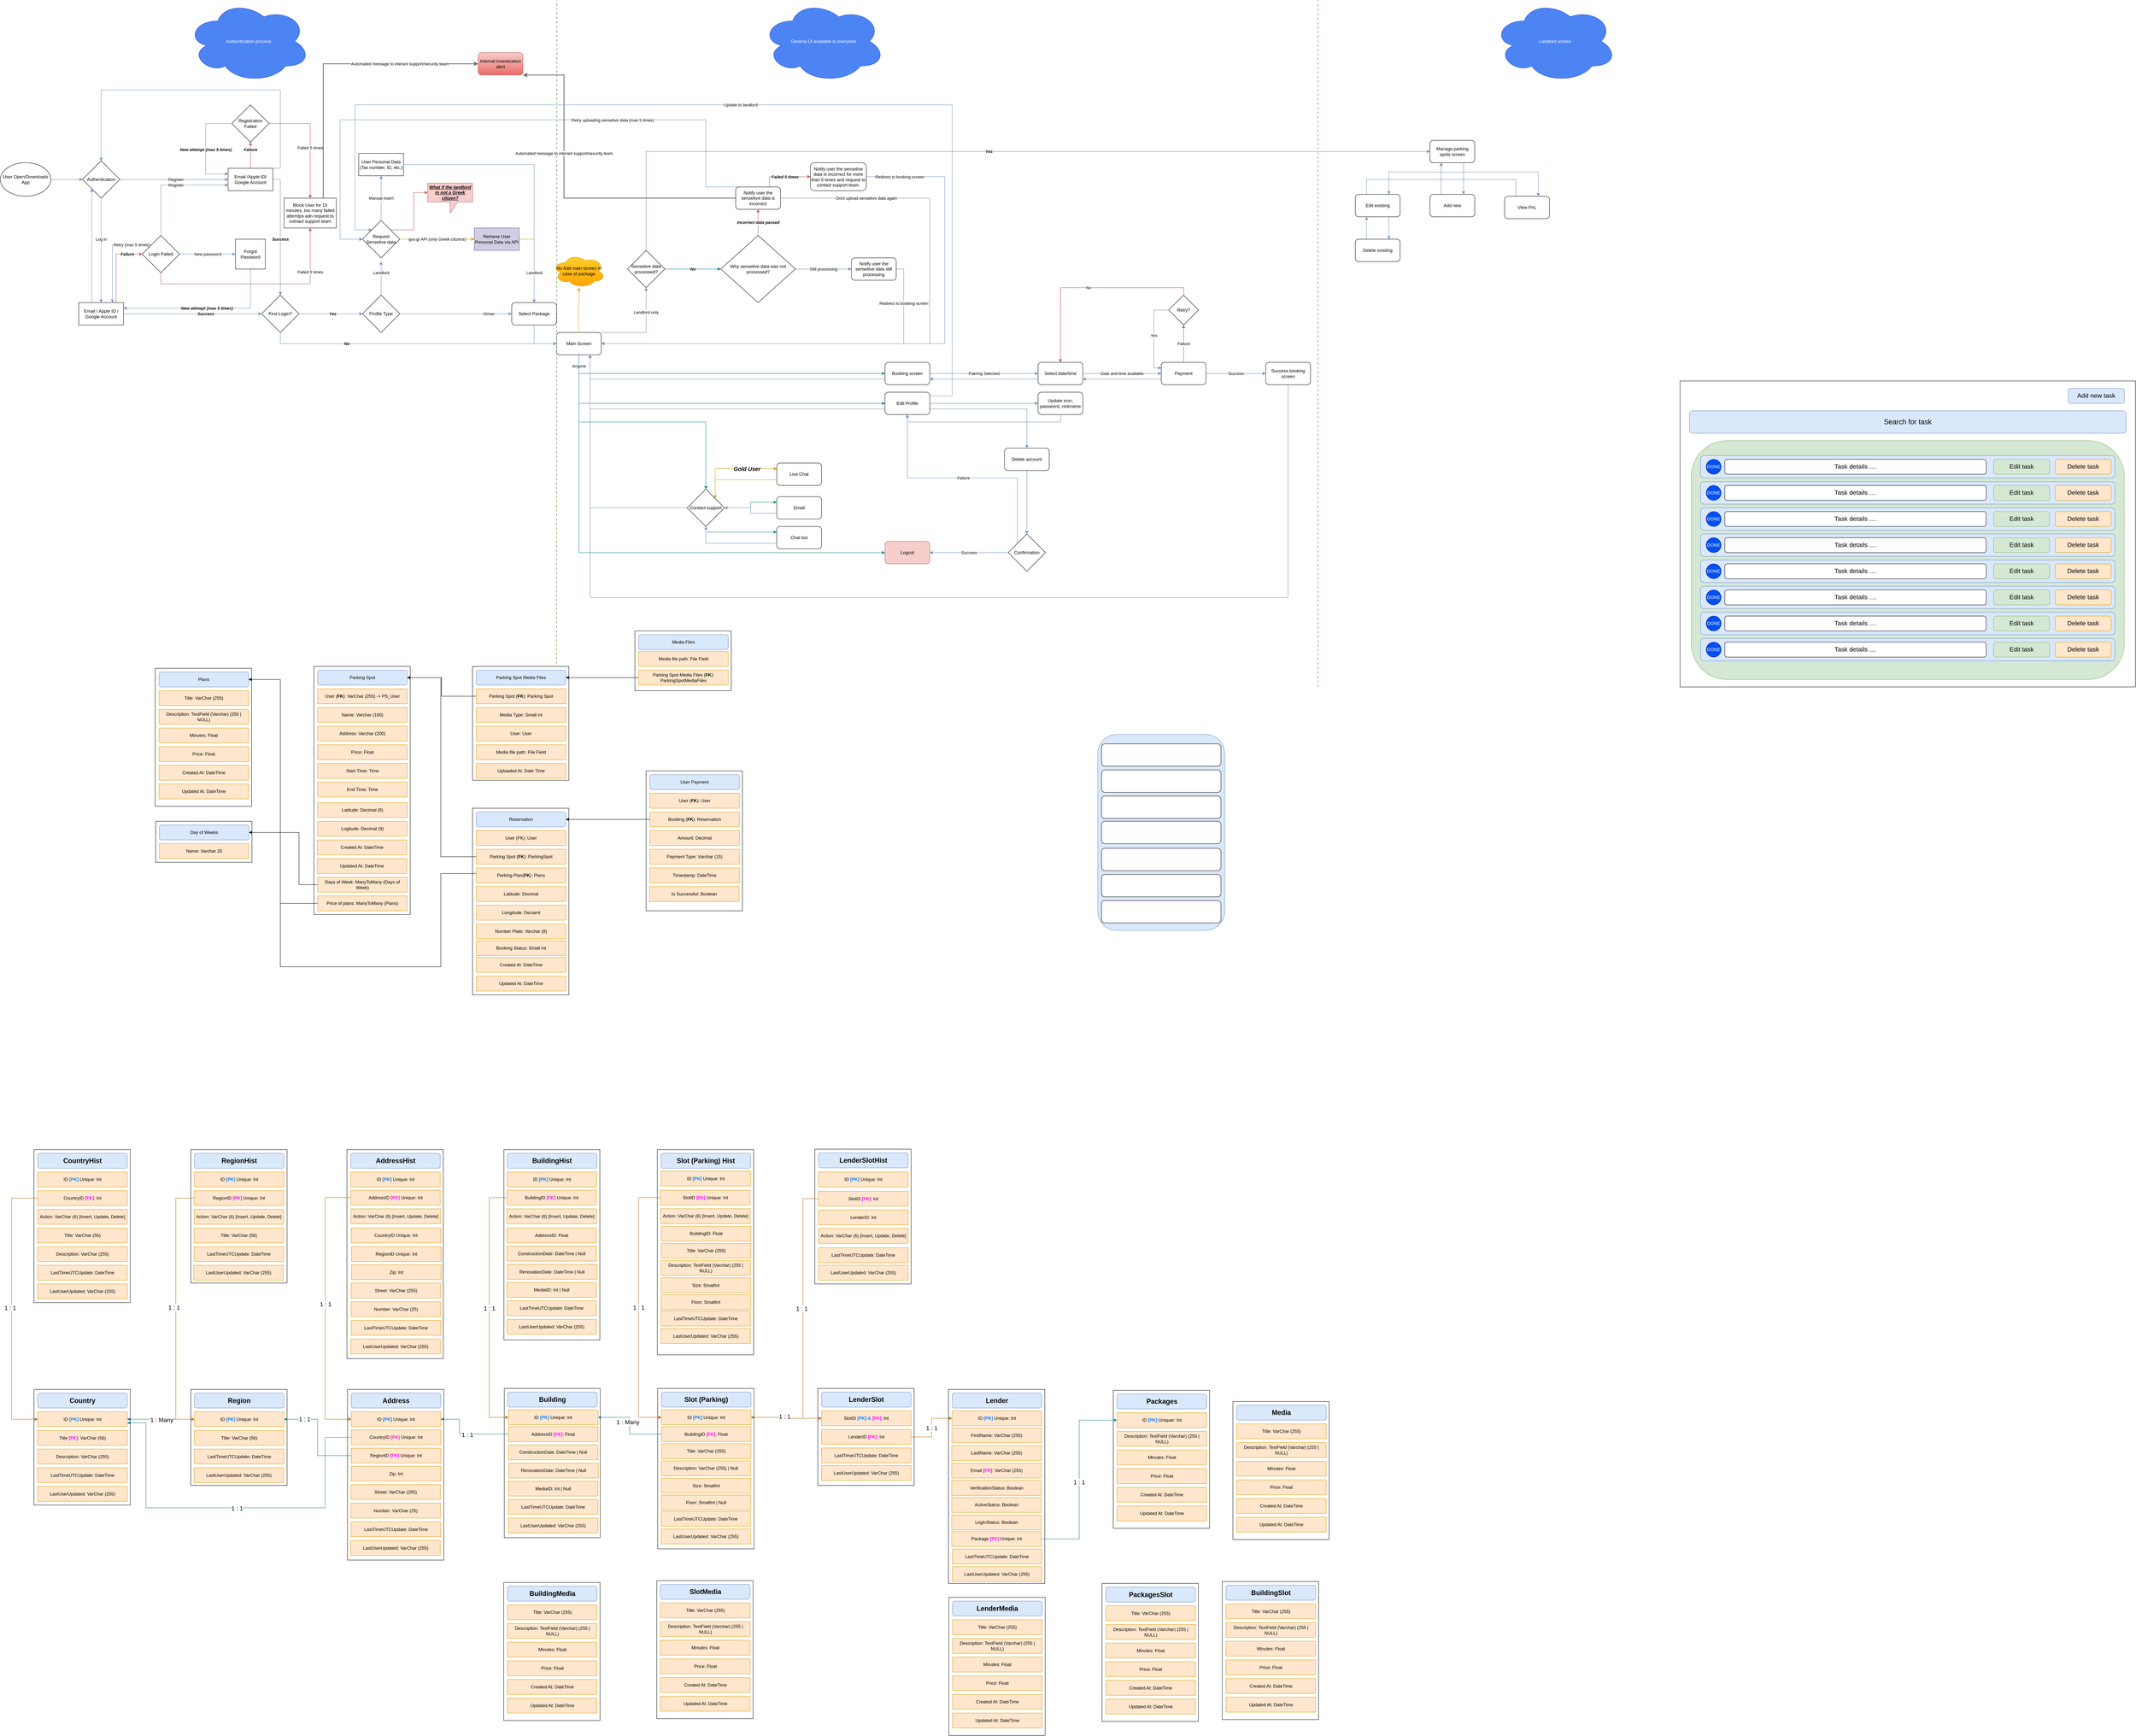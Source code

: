 <mxfile version="23.1.6" type="github">
  <diagram name="Page-1" id="9bJNxkyMOJ93Q6BxH3WJ">
    <mxGraphModel dx="3266" dy="2729" grid="1" gridSize="10" guides="1" tooltips="1" connect="1" arrows="1" fold="1" page="1" pageScale="1" pageWidth="850" pageHeight="1100" math="0" shadow="0">
      <root>
        <mxCell id="0" />
        <mxCell id="1" parent="0" />
        <mxCell id="6mcMAS29XMhxtGxJj1oq-6" value="" style="edgeStyle=orthogonalEdgeStyle;rounded=0;orthogonalLoop=1;jettySize=auto;html=1;fillColor=#dae8fc;strokeColor=#6c8ebf;" parent="1" source="6mcMAS29XMhxtGxJj1oq-1" target="6mcMAS29XMhxtGxJj1oq-5" edge="1">
          <mxGeometry relative="1" as="geometry" />
        </mxCell>
        <mxCell id="6mcMAS29XMhxtGxJj1oq-1" value="User Open/Downloads App" style="ellipse;whiteSpace=wrap;html=1;" parent="1" vertex="1">
          <mxGeometry x="10" y="435" width="135" height="90" as="geometry" />
        </mxCell>
        <mxCell id="6mcMAS29XMhxtGxJj1oq-61" value="Landlord only" style="edgeStyle=orthogonalEdgeStyle;rounded=0;orthogonalLoop=1;jettySize=auto;html=1;exitX=1;exitY=0;exitDx=0;exitDy=0;entryX=0.5;entryY=1;entryDx=0;entryDy=0;fillColor=#e1d5e7;strokeColor=#9673a6;" parent="1" source="6mcMAS29XMhxtGxJj1oq-3" target="6mcMAS29XMhxtGxJj1oq-62" edge="1">
          <mxGeometry x="0.451" relative="1" as="geometry">
            <Array as="points">
              <mxPoint x="1740" y="890" />
            </Array>
            <mxPoint as="offset" />
          </mxGeometry>
        </mxCell>
        <mxCell id="6mcMAS29XMhxtGxJj1oq-93" style="edgeStyle=orthogonalEdgeStyle;rounded=0;orthogonalLoop=1;jettySize=auto;html=1;exitX=0.5;exitY=1;exitDx=0;exitDy=0;entryX=0;entryY=0.5;entryDx=0;entryDy=0;fillColor=#b0e3e6;strokeColor=#0e8088;" parent="1" source="6mcMAS29XMhxtGxJj1oq-3" target="6mcMAS29XMhxtGxJj1oq-91" edge="1">
          <mxGeometry relative="1" as="geometry" />
        </mxCell>
        <mxCell id="6mcMAS29XMhxtGxJj1oq-94" style="edgeStyle=orthogonalEdgeStyle;rounded=0;orthogonalLoop=1;jettySize=auto;html=1;exitX=0.5;exitY=1;exitDx=0;exitDy=0;entryX=0;entryY=0.5;entryDx=0;entryDy=0;fillColor=#b0e3e6;strokeColor=#0e8088;" parent="1" source="6mcMAS29XMhxtGxJj1oq-3" target="6mcMAS29XMhxtGxJj1oq-90" edge="1">
          <mxGeometry relative="1" as="geometry" />
        </mxCell>
        <mxCell id="6mcMAS29XMhxtGxJj1oq-95" value="Anyone" style="edgeStyle=orthogonalEdgeStyle;rounded=0;orthogonalLoop=1;jettySize=auto;html=1;exitX=0.5;exitY=1;exitDx=0;exitDy=0;entryX=0;entryY=0.5;entryDx=0;entryDy=0;fillColor=#b0e3e6;strokeColor=#0e8088;" parent="1" source="6mcMAS29XMhxtGxJj1oq-3" target="6mcMAS29XMhxtGxJj1oq-92" edge="1">
          <mxGeometry x="-0.956" relative="1" as="geometry">
            <mxPoint as="offset" />
          </mxGeometry>
        </mxCell>
        <mxCell id="6mcMAS29XMhxtGxJj1oq-131" style="edgeStyle=orthogonalEdgeStyle;rounded=0;orthogonalLoop=1;jettySize=auto;html=1;exitX=0.5;exitY=1;exitDx=0;exitDy=0;entryX=0.5;entryY=0;entryDx=0;entryDy=0;fillColor=#b0e3e6;strokeColor=#0e8088;" parent="1" source="6mcMAS29XMhxtGxJj1oq-3" target="6mcMAS29XMhxtGxJj1oq-133" edge="1">
          <mxGeometry relative="1" as="geometry">
            <mxPoint x="2240" y="1335" as="targetPoint" />
          </mxGeometry>
        </mxCell>
        <mxCell id="6mcMAS29XMhxtGxJj1oq-153" value="" style="edgeStyle=orthogonalEdgeStyle;rounded=0;orthogonalLoop=1;jettySize=auto;html=1;fillColor=#ffcd28;gradientColor=#ffa500;strokeColor=#d79b00;" parent="1" source="6mcMAS29XMhxtGxJj1oq-3" target="6mcMAS29XMhxtGxJj1oq-152" edge="1">
          <mxGeometry relative="1" as="geometry" />
        </mxCell>
        <mxCell id="6mcMAS29XMhxtGxJj1oq-3" value="Main Screen" style="rounded=1;whiteSpace=wrap;html=1;" parent="1" vertex="1">
          <mxGeometry x="1500" y="890" width="120" height="60" as="geometry" />
        </mxCell>
        <mxCell id="6mcMAS29XMhxtGxJj1oq-8" value="Register" style="edgeStyle=orthogonalEdgeStyle;rounded=0;orthogonalLoop=1;jettySize=auto;html=1;fillColor=#dae8fc;strokeColor=#6c8ebf;" parent="1" source="6mcMAS29XMhxtGxJj1oq-5" target="6mcMAS29XMhxtGxJj1oq-7" edge="1">
          <mxGeometry x="0.035" relative="1" as="geometry">
            <mxPoint as="offset" />
          </mxGeometry>
        </mxCell>
        <mxCell id="6mcMAS29XMhxtGxJj1oq-10" value="Log in" style="edgeStyle=orthogonalEdgeStyle;rounded=0;orthogonalLoop=1;jettySize=auto;html=1;fillColor=#dae8fc;strokeColor=#6c8ebf;" parent="1" source="6mcMAS29XMhxtGxJj1oq-5" target="6mcMAS29XMhxtGxJj1oq-9" edge="1">
          <mxGeometry x="-0.214" relative="1" as="geometry">
            <mxPoint as="offset" />
          </mxGeometry>
        </mxCell>
        <mxCell id="6mcMAS29XMhxtGxJj1oq-5" value="Authentication" style="rhombus;whiteSpace=wrap;html=1;" parent="1" vertex="1">
          <mxGeometry x="230" y="430" width="100" height="100" as="geometry" />
        </mxCell>
        <mxCell id="6mcMAS29XMhxtGxJj1oq-19" value="Failure" style="edgeStyle=orthogonalEdgeStyle;rounded=0;orthogonalLoop=1;jettySize=auto;html=1;fillColor=#f8cecc;strokeColor=#b85450;fontStyle=3" parent="1" source="6mcMAS29XMhxtGxJj1oq-7" target="6mcMAS29XMhxtGxJj1oq-18" edge="1">
          <mxGeometry x="0.429" relative="1" as="geometry">
            <Array as="points">
              <mxPoint x="680" y="400" />
              <mxPoint x="680" y="400" />
            </Array>
            <mxPoint as="offset" />
          </mxGeometry>
        </mxCell>
        <mxCell id="6mcMAS29XMhxtGxJj1oq-35" value="Success" style="edgeStyle=orthogonalEdgeStyle;rounded=0;orthogonalLoop=1;jettySize=auto;html=1;exitX=1;exitY=0.5;exitDx=0;exitDy=0;entryX=0.5;entryY=0;entryDx=0;entryDy=0;fillColor=#dae8fc;strokeColor=#6c8ebf;fontStyle=3" parent="1" source="6mcMAS29XMhxtGxJj1oq-7" target="6mcMAS29XMhxtGxJj1oq-34" edge="1">
          <mxGeometry x="0.091" relative="1" as="geometry">
            <mxPoint as="offset" />
          </mxGeometry>
        </mxCell>
        <mxCell id="6mcMAS29XMhxtGxJj1oq-109" style="edgeStyle=orthogonalEdgeStyle;rounded=0;orthogonalLoop=1;jettySize=auto;html=1;exitX=0;exitY=0;exitDx=0;exitDy=0;entryX=0.5;entryY=0;entryDx=0;entryDy=0;fillColor=#dae8fc;strokeColor=#6c8ebf;" parent="1" source="6mcMAS29XMhxtGxJj1oq-7" target="6mcMAS29XMhxtGxJj1oq-5" edge="1">
          <mxGeometry relative="1" as="geometry">
            <Array as="points">
              <mxPoint x="760" y="450" />
              <mxPoint x="760" y="240" />
              <mxPoint x="280" y="240" />
            </Array>
          </mxGeometry>
        </mxCell>
        <mxCell id="6mcMAS29XMhxtGxJj1oq-7" value="Email /Apple ID/ Google Account" style="whiteSpace=wrap;html=1;" parent="1" vertex="1">
          <mxGeometry x="620" y="450" width="120" height="60" as="geometry" />
        </mxCell>
        <mxCell id="6mcMAS29XMhxtGxJj1oq-20" value="Failure" style="edgeStyle=orthogonalEdgeStyle;rounded=0;orthogonalLoop=1;jettySize=auto;html=1;exitX=0.75;exitY=0;exitDx=0;exitDy=0;entryX=0;entryY=0.5;entryDx=0;entryDy=0;fillColor=#f8cecc;strokeColor=#b85450;fontStyle=3" parent="1" source="6mcMAS29XMhxtGxJj1oq-9" target="6mcMAS29XMhxtGxJj1oq-17" edge="1">
          <mxGeometry x="0.619" relative="1" as="geometry">
            <Array as="points">
              <mxPoint x="320" y="810" />
              <mxPoint x="320" y="680" />
            </Array>
            <mxPoint as="offset" />
          </mxGeometry>
        </mxCell>
        <mxCell id="6mcMAS29XMhxtGxJj1oq-36" value="Success" style="edgeStyle=orthogonalEdgeStyle;rounded=0;orthogonalLoop=1;jettySize=auto;html=1;exitX=1;exitY=0.5;exitDx=0;exitDy=0;entryX=0;entryY=0.5;entryDx=0;entryDy=0;fillColor=#dae8fc;strokeColor=#6c8ebf;fontStyle=3" parent="1" source="6mcMAS29XMhxtGxJj1oq-9" target="6mcMAS29XMhxtGxJj1oq-34" edge="1">
          <mxGeometry x="0.189" relative="1" as="geometry">
            <mxPoint as="offset" />
          </mxGeometry>
        </mxCell>
        <mxCell id="6mcMAS29XMhxtGxJj1oq-110" style="edgeStyle=orthogonalEdgeStyle;rounded=0;orthogonalLoop=1;jettySize=auto;html=1;exitX=0;exitY=0;exitDx=0;exitDy=0;entryX=0;entryY=1;entryDx=0;entryDy=0;fillColor=#dae8fc;strokeColor=#6c8ebf;" parent="1" source="6mcMAS29XMhxtGxJj1oq-9" target="6mcMAS29XMhxtGxJj1oq-5" edge="1">
          <mxGeometry relative="1" as="geometry">
            <Array as="points">
              <mxPoint x="255" y="810" />
            </Array>
          </mxGeometry>
        </mxCell>
        <mxCell id="6mcMAS29XMhxtGxJj1oq-9" value="Email / Apple ID / Google Account" style="whiteSpace=wrap;html=1;" parent="1" vertex="1">
          <mxGeometry x="220" y="810" width="120" height="60" as="geometry" />
        </mxCell>
        <mxCell id="6mcMAS29XMhxtGxJj1oq-24" value="New attmept (max 5 times)" style="edgeStyle=orthogonalEdgeStyle;rounded=0;orthogonalLoop=1;jettySize=auto;html=1;exitX=0.5;exitY=1;exitDx=0;exitDy=0;entryX=1;entryY=0.25;entryDx=0;entryDy=0;fillColor=#dae8fc;strokeColor=#6c8ebf;fontStyle=3" parent="1" source="6mcMAS29XMhxtGxJj1oq-13" target="6mcMAS29XMhxtGxJj1oq-9" edge="1">
          <mxGeometry relative="1" as="geometry" />
        </mxCell>
        <mxCell id="6mcMAS29XMhxtGxJj1oq-13" value="Forgot Password" style="whiteSpace=wrap;html=1;aspect=fixed;" parent="1" vertex="1">
          <mxGeometry x="640" y="640" width="80" height="80" as="geometry" />
        </mxCell>
        <mxCell id="6mcMAS29XMhxtGxJj1oq-21" value="New password" style="edgeStyle=orthogonalEdgeStyle;rounded=0;orthogonalLoop=1;jettySize=auto;html=1;fillColor=#dae8fc;strokeColor=#6c8ebf;" parent="1" source="6mcMAS29XMhxtGxJj1oq-17" target="6mcMAS29XMhxtGxJj1oq-13" edge="1">
          <mxGeometry relative="1" as="geometry" />
        </mxCell>
        <mxCell id="6mcMAS29XMhxtGxJj1oq-28" value="Failed 5 times" style="edgeStyle=orthogonalEdgeStyle;rounded=0;orthogonalLoop=1;jettySize=auto;html=1;exitX=0.5;exitY=1;exitDx=0;exitDy=0;fillColor=#f8cecc;strokeColor=#b85450;entryX=0.5;entryY=1;entryDx=0;entryDy=0;" parent="1" source="6mcMAS29XMhxtGxJj1oq-17" target="6mcMAS29XMhxtGxJj1oq-27" edge="1">
          <mxGeometry x="0.593" relative="1" as="geometry">
            <Array as="points">
              <mxPoint x="440" y="760" />
              <mxPoint x="840" y="760" />
            </Array>
            <mxPoint as="offset" />
          </mxGeometry>
        </mxCell>
        <mxCell id="6mcMAS29XMhxtGxJj1oq-30" value="Register" style="edgeStyle=orthogonalEdgeStyle;rounded=0;orthogonalLoop=1;jettySize=auto;html=1;exitX=0.5;exitY=0;exitDx=0;exitDy=0;entryX=0;entryY=0.75;entryDx=0;entryDy=0;fillColor=#dae8fc;strokeColor=#6c8ebf;" parent="1" source="6mcMAS29XMhxtGxJj1oq-17" target="6mcMAS29XMhxtGxJj1oq-7" edge="1">
          <mxGeometry x="0.111" relative="1" as="geometry">
            <mxPoint as="offset" />
          </mxGeometry>
        </mxCell>
        <mxCell id="6mcMAS29XMhxtGxJj1oq-111" value="Retry (max 5 times)" style="edgeStyle=orthogonalEdgeStyle;rounded=0;orthogonalLoop=1;jettySize=auto;html=1;exitX=0;exitY=0;exitDx=0;exitDy=0;entryX=0.75;entryY=0;entryDx=0;entryDy=0;fillColor=#dae8fc;strokeColor=#6c8ebf;" parent="1" source="6mcMAS29XMhxtGxJj1oq-17" target="6mcMAS29XMhxtGxJj1oq-9" edge="1">
          <mxGeometry x="-0.577" relative="1" as="geometry">
            <mxPoint x="1" as="offset" />
          </mxGeometry>
        </mxCell>
        <mxCell id="6mcMAS29XMhxtGxJj1oq-17" value="Login Failed" style="rhombus;whiteSpace=wrap;html=1;" parent="1" vertex="1">
          <mxGeometry x="390" y="630" width="100" height="100" as="geometry" />
        </mxCell>
        <mxCell id="6mcMAS29XMhxtGxJj1oq-26" value="New attempt (max 5 times)" style="edgeStyle=orthogonalEdgeStyle;rounded=0;orthogonalLoop=1;jettySize=auto;html=1;exitX=0;exitY=0.5;exitDx=0;exitDy=0;entryX=0;entryY=0.25;entryDx=0;entryDy=0;fillColor=#dae8fc;strokeColor=#6c8ebf;fontStyle=3" parent="1" source="6mcMAS29XMhxtGxJj1oq-18" target="6mcMAS29XMhxtGxJj1oq-7" edge="1">
          <mxGeometry x="0.057" relative="1" as="geometry">
            <Array as="points">
              <mxPoint x="560" y="330" />
              <mxPoint x="560" y="465" />
            </Array>
            <mxPoint as="offset" />
          </mxGeometry>
        </mxCell>
        <mxCell id="6mcMAS29XMhxtGxJj1oq-29" value="Failed 5 times" style="edgeStyle=orthogonalEdgeStyle;rounded=0;orthogonalLoop=1;jettySize=auto;html=1;exitX=1;exitY=0.5;exitDx=0;exitDy=0;fillColor=#f8cecc;strokeColor=#b85450;" parent="1" source="6mcMAS29XMhxtGxJj1oq-18" target="6mcMAS29XMhxtGxJj1oq-27" edge="1">
          <mxGeometry x="0.125" relative="1" as="geometry">
            <mxPoint as="offset" />
          </mxGeometry>
        </mxCell>
        <mxCell id="6mcMAS29XMhxtGxJj1oq-18" value="Registration Failed" style="rhombus;whiteSpace=wrap;html=1;" parent="1" vertex="1">
          <mxGeometry x="630" y="280" width="100" height="100" as="geometry" />
        </mxCell>
        <mxCell id="6mcMAS29XMhxtGxJj1oq-87" value="Automated message to interanl support/security team" style="edgeStyle=orthogonalEdgeStyle;rounded=0;orthogonalLoop=1;jettySize=auto;html=1;exitX=0.75;exitY=0;exitDx=0;exitDy=0;entryX=0;entryY=0.5;entryDx=0;entryDy=0;strokeWidth=2;fillColor=#f5f5f5;gradientColor=#b3b3b3;strokeColor=#666666;" parent="1" source="6mcMAS29XMhxtGxJj1oq-27" target="6mcMAS29XMhxtGxJj1oq-85" edge="1">
          <mxGeometry x="0.458" relative="1" as="geometry">
            <mxPoint as="offset" />
          </mxGeometry>
        </mxCell>
        <mxCell id="6mcMAS29XMhxtGxJj1oq-27" value="Block User for 15 minutes, too many failed attemtps adn request to cotnact support team" style="rounded=0;whiteSpace=wrap;html=1;" parent="1" vertex="1">
          <mxGeometry x="770" y="530" width="140" height="80" as="geometry" />
        </mxCell>
        <mxCell id="6mcMAS29XMhxtGxJj1oq-37" value="Yes" style="edgeStyle=orthogonalEdgeStyle;rounded=0;orthogonalLoop=1;jettySize=auto;html=1;exitX=1;exitY=0.5;exitDx=0;exitDy=0;entryX=0;entryY=0.5;entryDx=0;entryDy=0;fontStyle=3;fillColor=#dae8fc;strokeColor=#6c8ebf;" parent="1" source="6mcMAS29XMhxtGxJj1oq-34" target="6mcMAS29XMhxtGxJj1oq-43" edge="1">
          <mxGeometry x="0.056" relative="1" as="geometry">
            <mxPoint x="980" y="840" as="targetPoint" />
            <mxPoint as="offset" />
          </mxGeometry>
        </mxCell>
        <mxCell id="6mcMAS29XMhxtGxJj1oq-38" value="No" style="edgeStyle=orthogonalEdgeStyle;rounded=0;orthogonalLoop=1;jettySize=auto;html=1;exitX=0.5;exitY=1;exitDx=0;exitDy=0;entryX=0;entryY=0.5;entryDx=0;entryDy=0;fontStyle=3;fillColor=#dae8fc;strokeColor=#6c8ebf;" parent="1" source="6mcMAS29XMhxtGxJj1oq-34" target="6mcMAS29XMhxtGxJj1oq-3" edge="1">
          <mxGeometry x="-0.46" relative="1" as="geometry">
            <mxPoint as="offset" />
          </mxGeometry>
        </mxCell>
        <mxCell id="6mcMAS29XMhxtGxJj1oq-34" value="First Login?" style="rhombus;whiteSpace=wrap;html=1;" parent="1" vertex="1">
          <mxGeometry x="710" y="790" width="100" height="100" as="geometry" />
        </mxCell>
        <mxCell id="6mcMAS29XMhxtGxJj1oq-40" value="" style="endArrow=none;html=1;rounded=0;strokeWidth=2;dashed=1;fillColor=#d5e8d4;strokeColor=#82b366;" parent="1" edge="1">
          <mxGeometry width="50" height="50" relative="1" as="geometry">
            <mxPoint x="1500" y="1850" as="sourcePoint" />
            <mxPoint x="1501" as="targetPoint" />
          </mxGeometry>
        </mxCell>
        <mxCell id="6mcMAS29XMhxtGxJj1oq-45" value="Driver" style="edgeStyle=orthogonalEdgeStyle;rounded=0;orthogonalLoop=1;jettySize=auto;html=1;exitX=1;exitY=0.5;exitDx=0;exitDy=0;entryX=0;entryY=0.5;entryDx=0;entryDy=0;fillColor=#dae8fc;strokeColor=#6c8ebf;" parent="1" source="6mcMAS29XMhxtGxJj1oq-43" target="6mcMAS29XMhxtGxJj1oq-148" edge="1">
          <mxGeometry x="0.591" relative="1" as="geometry">
            <mxPoint x="1180" y="840" as="targetPoint" />
            <mxPoint as="offset" />
          </mxGeometry>
        </mxCell>
        <mxCell id="6mcMAS29XMhxtGxJj1oq-47" value="Landlord" style="edgeStyle=orthogonalEdgeStyle;rounded=0;orthogonalLoop=1;jettySize=auto;html=1;fillColor=#dae8fc;strokeColor=#6c8ebf;" parent="1" edge="1">
          <mxGeometry x="0.333" relative="1" as="geometry">
            <mxPoint x="1030" y="790" as="sourcePoint" />
            <mxPoint x="1030" y="700" as="targetPoint" />
            <Array as="points">
              <mxPoint x="1030" y="720" />
              <mxPoint x="1030" y="720" />
            </Array>
            <mxPoint as="offset" />
          </mxGeometry>
        </mxCell>
        <mxCell id="6mcMAS29XMhxtGxJj1oq-43" value="Profile Type" style="rhombus;whiteSpace=wrap;html=1;" parent="1" vertex="1">
          <mxGeometry x="980" y="790" width="100" height="100" as="geometry" />
        </mxCell>
        <mxCell id="6mcMAS29XMhxtGxJj1oq-44" value="User Personal Data (Tax number, ID, etc.)" style="rounded=0;whiteSpace=wrap;html=1;" parent="1" vertex="1">
          <mxGeometry x="970" y="410" width="120" height="60" as="geometry" />
        </mxCell>
        <mxCell id="6mcMAS29XMhxtGxJj1oq-49" value="Manual insert" style="edgeStyle=orthogonalEdgeStyle;rounded=0;orthogonalLoop=1;jettySize=auto;html=1;fillColor=#dae8fc;strokeColor=#6c8ebf;" parent="1" source="6mcMAS29XMhxtGxJj1oq-48" target="6mcMAS29XMhxtGxJj1oq-44" edge="1">
          <mxGeometry relative="1" as="geometry" />
        </mxCell>
        <mxCell id="6mcMAS29XMhxtGxJj1oq-51" value="gov.gr API (only Greek citizens)" style="edgeStyle=orthogonalEdgeStyle;rounded=0;orthogonalLoop=1;jettySize=auto;html=1;fillColor=#ffe6cc;strokeColor=#d79b00;" parent="1" source="6mcMAS29XMhxtGxJj1oq-48" target="6mcMAS29XMhxtGxJj1oq-50" edge="1">
          <mxGeometry relative="1" as="geometry" />
        </mxCell>
        <mxCell id="6mcMAS29XMhxtGxJj1oq-48" value="Request Sensetive data" style="rhombus;whiteSpace=wrap;html=1;" parent="1" vertex="1">
          <mxGeometry x="980" y="590" width="100" height="100" as="geometry" />
        </mxCell>
        <mxCell id="6mcMAS29XMhxtGxJj1oq-52" value="Landlord" style="edgeStyle=orthogonalEdgeStyle;rounded=0;orthogonalLoop=1;jettySize=auto;html=1;exitX=1;exitY=0.5;exitDx=0;exitDy=0;entryX=0.5;entryY=0;entryDx=0;entryDy=0;fillColor=#ffe6cc;strokeColor=#d79b00;" parent="1" source="6mcMAS29XMhxtGxJj1oq-50" target="6mcMAS29XMhxtGxJj1oq-148" edge="1">
          <mxGeometry x="0.238" relative="1" as="geometry">
            <mxPoint as="offset" />
          </mxGeometry>
        </mxCell>
        <mxCell id="6mcMAS29XMhxtGxJj1oq-53" value="Landlord" style="edgeStyle=orthogonalEdgeStyle;rounded=0;orthogonalLoop=1;jettySize=auto;html=1;exitX=1;exitY=0.5;exitDx=0;exitDy=0;fillColor=#dae8fc;strokeColor=#6c8ebf;entryX=0.5;entryY=0;entryDx=0;entryDy=0;" parent="1" source="6mcMAS29XMhxtGxJj1oq-44" target="6mcMAS29XMhxtGxJj1oq-148" edge="1">
          <mxGeometry x="0.778" relative="1" as="geometry">
            <mxPoint x="1460" y="890" as="targetPoint" />
            <Array as="points">
              <mxPoint x="1440" y="440" />
            </Array>
            <mxPoint as="offset" />
          </mxGeometry>
        </mxCell>
        <mxCell id="6mcMAS29XMhxtGxJj1oq-54" value="Authentication process" style="ellipse;shape=cloud;whiteSpace=wrap;html=1;fillColor=#0050ef;strokeColor=#001DBC;fontColor=#ffffff;gradientColor=none;opacity=70;" parent="1" vertex="1">
          <mxGeometry x="510" width="330" height="220" as="geometry" />
        </mxCell>
        <mxCell id="6mcMAS29XMhxtGxJj1oq-55" value="General UI available to everyone" style="ellipse;shape=cloud;whiteSpace=wrap;html=1;fillColor=#0050ef;strokeColor=#001DBC;fontColor=#ffffff;gradientColor=none;opacity=70;" parent="1" vertex="1">
          <mxGeometry x="2050" width="330" height="220" as="geometry" />
        </mxCell>
        <mxCell id="6mcMAS29XMhxtGxJj1oq-56" value="What if the landlord in not a Greek citizen?" style="shape=callout;whiteSpace=wrap;html=1;perimeter=calloutPerimeter;fillColor=#f8cecc;strokeColor=#b85450;fontStyle=7" parent="1" vertex="1">
          <mxGeometry x="1155" y="490" width="120" height="80" as="geometry" />
        </mxCell>
        <mxCell id="6mcMAS29XMhxtGxJj1oq-57" style="edgeStyle=orthogonalEdgeStyle;rounded=0;orthogonalLoop=1;jettySize=auto;html=1;exitX=1;exitY=0;exitDx=0;exitDy=0;entryX=0;entryY=0;entryDx=0;entryDy=25;entryPerimeter=0;fillColor=#f8cecc;strokeColor=#b85450;" parent="1" source="6mcMAS29XMhxtGxJj1oq-48" target="6mcMAS29XMhxtGxJj1oq-56" edge="1">
          <mxGeometry relative="1" as="geometry" />
        </mxCell>
        <mxCell id="6mcMAS29XMhxtGxJj1oq-173" style="edgeStyle=orthogonalEdgeStyle;rounded=0;orthogonalLoop=1;jettySize=auto;html=1;exitX=0.75;exitY=1;exitDx=0;exitDy=0;entryX=0.75;entryY=0;entryDx=0;entryDy=0;fillColor=#dae8fc;strokeColor=#6c8ebf;" parent="1" source="6mcMAS29XMhxtGxJj1oq-58" target="6mcMAS29XMhxtGxJj1oq-155" edge="1">
          <mxGeometry relative="1" as="geometry">
            <Array as="points">
              <mxPoint x="3930" y="460" />
              <mxPoint x="4130" y="460" />
            </Array>
          </mxGeometry>
        </mxCell>
        <mxCell id="6mcMAS29XMhxtGxJj1oq-175" style="edgeStyle=orthogonalEdgeStyle;rounded=0;orthogonalLoop=1;jettySize=auto;html=1;exitX=0.75;exitY=1;exitDx=0;exitDy=0;entryX=0.75;entryY=0;entryDx=0;entryDy=0;fillColor=#dae8fc;strokeColor=#6c8ebf;" parent="1" source="6mcMAS29XMhxtGxJj1oq-58" target="6mcMAS29XMhxtGxJj1oq-158" edge="1">
          <mxGeometry relative="1" as="geometry" />
        </mxCell>
        <mxCell id="6mcMAS29XMhxtGxJj1oq-177" style="edgeStyle=orthogonalEdgeStyle;rounded=0;orthogonalLoop=1;jettySize=auto;html=1;exitX=0.75;exitY=1;exitDx=0;exitDy=0;entryX=0.75;entryY=0;entryDx=0;entryDy=0;fillColor=#dae8fc;strokeColor=#6c8ebf;" parent="1" source="6mcMAS29XMhxtGxJj1oq-58" target="6mcMAS29XMhxtGxJj1oq-157" edge="1">
          <mxGeometry relative="1" as="geometry">
            <Array as="points">
              <mxPoint x="3930" y="460" />
              <mxPoint x="3730" y="460" />
            </Array>
          </mxGeometry>
        </mxCell>
        <mxCell id="6mcMAS29XMhxtGxJj1oq-58" value="Manage parking spots screen" style="rounded=1;whiteSpace=wrap;html=1;" parent="1" vertex="1">
          <mxGeometry x="3840" y="375" width="120" height="60" as="geometry" />
        </mxCell>
        <mxCell id="6mcMAS29XMhxtGxJj1oq-63" value="Yes" style="edgeStyle=orthogonalEdgeStyle;rounded=0;orthogonalLoop=1;jettySize=auto;html=1;entryX=0;entryY=0.5;entryDx=0;entryDy=0;fontStyle=3;fillColor=#e1d5e7;strokeColor=#9673a6;exitX=0.5;exitY=0;exitDx=0;exitDy=0;" parent="1" source="6mcMAS29XMhxtGxJj1oq-62" target="6mcMAS29XMhxtGxJj1oq-58" edge="1">
          <mxGeometry relative="1" as="geometry" />
        </mxCell>
        <mxCell id="6mcMAS29XMhxtGxJj1oq-64" value="No" style="edgeStyle=orthogonalEdgeStyle;rounded=0;orthogonalLoop=1;jettySize=auto;html=1;exitX=1;exitY=0.5;exitDx=0;exitDy=0;entryX=0;entryY=0.5;entryDx=0;entryDy=0;fontStyle=3;fillColor=#b1ddf0;strokeColor=#10739e;" parent="1" source="6mcMAS29XMhxtGxJj1oq-62" target="6mcMAS29XMhxtGxJj1oq-68" edge="1">
          <mxGeometry relative="1" as="geometry">
            <mxPoint x="1950.0" y="720.18" as="targetPoint" />
          </mxGeometry>
        </mxCell>
        <mxCell id="6mcMAS29XMhxtGxJj1oq-62" value="Sensetive data processed?" style="rhombus;whiteSpace=wrap;html=1;" parent="1" vertex="1">
          <mxGeometry x="1690" y="670" width="100" height="100" as="geometry" />
        </mxCell>
        <mxCell id="6mcMAS29XMhxtGxJj1oq-80" value="Redirect to booking screen" style="edgeStyle=orthogonalEdgeStyle;rounded=0;orthogonalLoop=1;jettySize=auto;html=1;exitX=1;exitY=0.5;exitDx=0;exitDy=0;fillColor=#dae8fc;strokeColor=#6c8ebf;" parent="1" source="6mcMAS29XMhxtGxJj1oq-66" edge="1">
          <mxGeometry x="-0.783" relative="1" as="geometry">
            <mxPoint x="1620" y="920" as="targetPoint" />
            <Array as="points">
              <mxPoint x="2430" y="720" />
              <mxPoint x="2430" y="920" />
              <mxPoint x="1620" y="920" />
            </Array>
            <mxPoint as="offset" />
          </mxGeometry>
        </mxCell>
        <mxCell id="6mcMAS29XMhxtGxJj1oq-66" value="Notify user the sensetive data still processing" style="rounded=1;whiteSpace=wrap;html=1;" parent="1" vertex="1">
          <mxGeometry x="2290" y="690" width="120" height="60" as="geometry" />
        </mxCell>
        <mxCell id="6mcMAS29XMhxtGxJj1oq-69" value="Still processing" style="edgeStyle=orthogonalEdgeStyle;rounded=0;orthogonalLoop=1;jettySize=auto;html=1;exitX=1;exitY=0.5;exitDx=0;exitDy=0;entryX=0;entryY=0.5;entryDx=0;entryDy=0;fillColor=#dae8fc;strokeColor=#6c8ebf;" parent="1" source="6mcMAS29XMhxtGxJj1oq-68" target="6mcMAS29XMhxtGxJj1oq-66" edge="1">
          <mxGeometry relative="1" as="geometry" />
        </mxCell>
        <mxCell id="6mcMAS29XMhxtGxJj1oq-71" value="Incorrect data passed" style="edgeStyle=orthogonalEdgeStyle;rounded=0;orthogonalLoop=1;jettySize=auto;html=1;fontStyle=3;fillColor=#f8cecc;strokeColor=#b85450;" parent="1" source="6mcMAS29XMhxtGxJj1oq-68" target="6mcMAS29XMhxtGxJj1oq-70" edge="1">
          <mxGeometry relative="1" as="geometry" />
        </mxCell>
        <mxCell id="6mcMAS29XMhxtGxJj1oq-68" value="Why sensetive data was not processed?" style="rhombus;whiteSpace=wrap;html=1;" parent="1" vertex="1">
          <mxGeometry x="1940" y="630" width="200" height="180" as="geometry" />
        </mxCell>
        <mxCell id="6mcMAS29XMhxtGxJj1oq-73" style="edgeStyle=orthogonalEdgeStyle;rounded=0;orthogonalLoop=1;jettySize=auto;html=1;exitX=0.5;exitY=0;exitDx=0;exitDy=0;entryX=0;entryY=0.5;entryDx=0;entryDy=0;fontStyle=3;fillColor=#dae8fc;strokeColor=#6c8ebf;" parent="1" source="6mcMAS29XMhxtGxJj1oq-70" target="6mcMAS29XMhxtGxJj1oq-48" edge="1">
          <mxGeometry relative="1" as="geometry">
            <Array as="points">
              <mxPoint x="1900" y="320" />
              <mxPoint x="920" y="320" />
              <mxPoint x="920" y="640" />
            </Array>
          </mxGeometry>
        </mxCell>
        <mxCell id="6mcMAS29XMhxtGxJj1oq-74" value="Retry uploading sensetive data (max 5 times)" style="edgeLabel;html=1;align=center;verticalAlign=middle;resizable=0;points=[];" parent="6mcMAS29XMhxtGxJj1oq-73" vertex="1" connectable="0">
          <mxGeometry x="-0.149" y="1" relative="1" as="geometry">
            <mxPoint x="145" as="offset" />
          </mxGeometry>
        </mxCell>
        <mxCell id="6mcMAS29XMhxtGxJj1oq-76" value="Failed 5 times" style="edgeStyle=orthogonalEdgeStyle;rounded=0;orthogonalLoop=1;jettySize=auto;html=1;exitX=0.75;exitY=0;exitDx=0;exitDy=0;entryX=0;entryY=0.5;entryDx=0;entryDy=0;fontStyle=3;fillColor=#f8cecc;strokeColor=#b85450;" parent="1" source="6mcMAS29XMhxtGxJj1oq-70" target="6mcMAS29XMhxtGxJj1oq-75" edge="1">
          <mxGeometry relative="1" as="geometry" />
        </mxCell>
        <mxCell id="6mcMAS29XMhxtGxJj1oq-81" style="edgeStyle=orthogonalEdgeStyle;rounded=0;orthogonalLoop=1;jettySize=auto;html=1;exitX=1;exitY=0.5;exitDx=0;exitDy=0;entryX=1;entryY=0.5;entryDx=0;entryDy=0;fillColor=#dae8fc;strokeColor=#6c8ebf;" parent="1" source="6mcMAS29XMhxtGxJj1oq-70" target="6mcMAS29XMhxtGxJj1oq-3" edge="1">
          <mxGeometry relative="1" as="geometry">
            <Array as="points">
              <mxPoint x="2500" y="530" />
              <mxPoint x="2500" y="920" />
            </Array>
          </mxGeometry>
        </mxCell>
        <mxCell id="6mcMAS29XMhxtGxJj1oq-82" value="Dont upload sensetive data again" style="edgeLabel;html=1;align=center;verticalAlign=middle;resizable=0;points=[];" parent="6mcMAS29XMhxtGxJj1oq-81" vertex="1" connectable="0">
          <mxGeometry x="-0.727" y="-5" relative="1" as="geometry">
            <mxPoint x="2" y="-5" as="offset" />
          </mxGeometry>
        </mxCell>
        <mxCell id="6mcMAS29XMhxtGxJj1oq-84" value="Automated message to interanl support/security team" style="edgeStyle=orthogonalEdgeStyle;rounded=0;orthogonalLoop=1;jettySize=auto;html=1;exitX=0;exitY=0.5;exitDx=0;exitDy=0;entryX=1;entryY=1;entryDx=0;entryDy=0;fillColor=#f5f5f5;gradientColor=#b3b3b3;strokeColor=#666666;strokeWidth=2;" parent="1" source="6mcMAS29XMhxtGxJj1oq-70" target="6mcMAS29XMhxtGxJj1oq-85" edge="1">
          <mxGeometry x="0.289" relative="1" as="geometry">
            <mxPoint x="1310" y="220" as="targetPoint" />
            <Array as="points">
              <mxPoint x="1520" y="530" />
              <mxPoint x="1520" y="200" />
            </Array>
            <mxPoint as="offset" />
          </mxGeometry>
        </mxCell>
        <mxCell id="6mcMAS29XMhxtGxJj1oq-70" value="Notify user the sensetive data is incorrect" style="rounded=1;whiteSpace=wrap;html=1;" parent="1" vertex="1">
          <mxGeometry x="1980" y="500" width="120" height="60" as="geometry" />
        </mxCell>
        <mxCell id="6mcMAS29XMhxtGxJj1oq-83" value="Redirect to booking screen" style="edgeStyle=orthogonalEdgeStyle;rounded=0;orthogonalLoop=1;jettySize=auto;html=1;exitX=1;exitY=0.5;exitDx=0;exitDy=0;fillColor=#dae8fc;strokeColor=#6c8ebf;" parent="1" source="6mcMAS29XMhxtGxJj1oq-75" edge="1">
          <mxGeometry x="-0.887" relative="1" as="geometry">
            <mxPoint x="1620" y="920" as="targetPoint" />
            <Array as="points">
              <mxPoint x="2540" y="473" />
              <mxPoint x="2540" y="920" />
              <mxPoint x="1620" y="920" />
            </Array>
            <mxPoint as="offset" />
          </mxGeometry>
        </mxCell>
        <mxCell id="6mcMAS29XMhxtGxJj1oq-75" value="Notify user the sensetive data is incorrect for more than 5 times and request to contact support team." style="rounded=1;whiteSpace=wrap;html=1;" parent="1" vertex="1">
          <mxGeometry x="2180" y="435" width="150" height="75" as="geometry" />
        </mxCell>
        <mxCell id="6mcMAS29XMhxtGxJj1oq-85" value="Internal investication alert" style="rounded=1;whiteSpace=wrap;html=1;fillColor=#f8cecc;gradientColor=#ea6b66;strokeColor=#b85450;" parent="1" vertex="1">
          <mxGeometry x="1290" y="140" width="120" height="60" as="geometry" />
        </mxCell>
        <mxCell id="6mcMAS29XMhxtGxJj1oq-88" value="" style="endArrow=none;html=1;rounded=0;strokeWidth=2;dashed=1;fillColor=#d5e8d4;strokeColor=#82b366;" parent="1" edge="1">
          <mxGeometry width="50" height="50" relative="1" as="geometry">
            <mxPoint x="3540" y="1840" as="sourcePoint" />
            <mxPoint x="3540" as="targetPoint" />
          </mxGeometry>
        </mxCell>
        <mxCell id="6mcMAS29XMhxtGxJj1oq-89" value="Landlord screen" style="ellipse;shape=cloud;whiteSpace=wrap;html=1;fillColor=#0050ef;strokeColor=#001DBC;fontColor=#ffffff;gradientColor=none;opacity=70;" parent="1" vertex="1">
          <mxGeometry x="4010" width="330" height="220" as="geometry" />
        </mxCell>
        <mxCell id="6mcMAS29XMhxtGxJj1oq-114" value="Pakring Selected" style="edgeStyle=orthogonalEdgeStyle;rounded=0;orthogonalLoop=1;jettySize=auto;html=1;exitX=1;exitY=0.5;exitDx=0;exitDy=0;entryX=0;entryY=0.5;entryDx=0;entryDy=0;fillColor=#dae8fc;strokeColor=#6c8ebf;" parent="1" source="6mcMAS29XMhxtGxJj1oq-90" target="6mcMAS29XMhxtGxJj1oq-115" edge="1">
          <mxGeometry relative="1" as="geometry">
            <mxPoint x="2750" y="1000" as="targetPoint" />
          </mxGeometry>
        </mxCell>
        <mxCell id="6mcMAS29XMhxtGxJj1oq-128" style="edgeStyle=orthogonalEdgeStyle;rounded=0;orthogonalLoop=1;jettySize=auto;html=1;exitX=0;exitY=0.75;exitDx=0;exitDy=0;entryX=0.75;entryY=1;entryDx=0;entryDy=0;fillColor=#dae8fc;strokeColor=#6c8ebf;" parent="1" source="6mcMAS29XMhxtGxJj1oq-90" target="6mcMAS29XMhxtGxJj1oq-3" edge="1">
          <mxGeometry relative="1" as="geometry" />
        </mxCell>
        <mxCell id="6mcMAS29XMhxtGxJj1oq-90" value="Booking screen" style="rounded=1;whiteSpace=wrap;html=1;" parent="1" vertex="1">
          <mxGeometry x="2380" y="970" width="120" height="60" as="geometry" />
        </mxCell>
        <mxCell id="6mcMAS29XMhxtGxJj1oq-96" value="Update to landlord" style="edgeStyle=orthogonalEdgeStyle;rounded=0;orthogonalLoop=1;jettySize=auto;html=1;exitX=1;exitY=0.25;exitDx=0;exitDy=0;entryX=0;entryY=0;entryDx=0;entryDy=0;fillColor=#dae8fc;strokeColor=#6c8ebf;" parent="1" source="6mcMAS29XMhxtGxJj1oq-91" target="6mcMAS29XMhxtGxJj1oq-48" edge="1">
          <mxGeometry relative="1" as="geometry">
            <Array as="points">
              <mxPoint x="2500" y="1060" />
              <mxPoint x="2560" y="1060" />
              <mxPoint x="2560" y="280" />
              <mxPoint x="960" y="280" />
              <mxPoint x="960" y="615" />
            </Array>
          </mxGeometry>
        </mxCell>
        <mxCell id="6mcMAS29XMhxtGxJj1oq-100" style="edgeStyle=orthogonalEdgeStyle;rounded=0;orthogonalLoop=1;jettySize=auto;html=1;exitX=1;exitY=0.5;exitDx=0;exitDy=0;entryX=0;entryY=0.5;entryDx=0;entryDy=0;fillColor=#dae8fc;strokeColor=#6c8ebf;" parent="1" source="6mcMAS29XMhxtGxJj1oq-91" target="6mcMAS29XMhxtGxJj1oq-97" edge="1">
          <mxGeometry relative="1" as="geometry" />
        </mxCell>
        <mxCell id="6mcMAS29XMhxtGxJj1oq-101" style="edgeStyle=orthogonalEdgeStyle;rounded=0;orthogonalLoop=1;jettySize=auto;html=1;exitX=1;exitY=0.75;exitDx=0;exitDy=0;entryX=0.5;entryY=0;entryDx=0;entryDy=0;fillColor=#dae8fc;strokeColor=#6c8ebf;" parent="1" source="6mcMAS29XMhxtGxJj1oq-91" target="6mcMAS29XMhxtGxJj1oq-99" edge="1">
          <mxGeometry relative="1" as="geometry" />
        </mxCell>
        <mxCell id="6mcMAS29XMhxtGxJj1oq-108" style="edgeStyle=orthogonalEdgeStyle;rounded=0;orthogonalLoop=1;jettySize=auto;html=1;exitX=0;exitY=0.75;exitDx=0;exitDy=0;entryX=0.75;entryY=1;entryDx=0;entryDy=0;fillColor=#dae8fc;strokeColor=#6c8ebf;" parent="1" source="6mcMAS29XMhxtGxJj1oq-91" target="6mcMAS29XMhxtGxJj1oq-3" edge="1">
          <mxGeometry relative="1" as="geometry" />
        </mxCell>
        <mxCell id="6mcMAS29XMhxtGxJj1oq-91" value="Edit Profile" style="rounded=1;whiteSpace=wrap;html=1;" parent="1" vertex="1">
          <mxGeometry x="2380" y="1050" width="120" height="60" as="geometry" />
        </mxCell>
        <mxCell id="6mcMAS29XMhxtGxJj1oq-92" value="Logout" style="rounded=1;whiteSpace=wrap;html=1;fillColor=#f8cecc;strokeColor=#b85450;" parent="1" vertex="1">
          <mxGeometry x="2380" y="1450" width="120" height="60" as="geometry" />
        </mxCell>
        <mxCell id="6mcMAS29XMhxtGxJj1oq-102" style="edgeStyle=orthogonalEdgeStyle;rounded=0;orthogonalLoop=1;jettySize=auto;html=1;exitX=0.5;exitY=1;exitDx=0;exitDy=0;entryX=0.5;entryY=1;entryDx=0;entryDy=0;fillColor=#dae8fc;strokeColor=#6c8ebf;" parent="1" source="6mcMAS29XMhxtGxJj1oq-97" target="6mcMAS29XMhxtGxJj1oq-91" edge="1">
          <mxGeometry relative="1" as="geometry" />
        </mxCell>
        <mxCell id="6mcMAS29XMhxtGxJj1oq-97" value="Update icon, password, nickname" style="rounded=1;whiteSpace=wrap;html=1;" parent="1" vertex="1">
          <mxGeometry x="2790" y="1050" width="120" height="60" as="geometry" />
        </mxCell>
        <mxCell id="6mcMAS29XMhxtGxJj1oq-106" style="edgeStyle=orthogonalEdgeStyle;rounded=0;orthogonalLoop=1;jettySize=auto;html=1;exitX=0.5;exitY=1;exitDx=0;exitDy=0;entryX=0.5;entryY=0;entryDx=0;entryDy=0;fillColor=#dae8fc;strokeColor=#6c8ebf;" parent="1" source="6mcMAS29XMhxtGxJj1oq-99" target="6mcMAS29XMhxtGxJj1oq-104" edge="1">
          <mxGeometry relative="1" as="geometry" />
        </mxCell>
        <mxCell id="6mcMAS29XMhxtGxJj1oq-99" value="Delete account" style="rounded=1;whiteSpace=wrap;html=1;" parent="1" vertex="1">
          <mxGeometry x="2700" y="1200" width="120" height="60" as="geometry" />
        </mxCell>
        <mxCell id="6mcMAS29XMhxtGxJj1oq-105" value="Success" style="edgeStyle=orthogonalEdgeStyle;rounded=0;orthogonalLoop=1;jettySize=auto;html=1;exitX=0;exitY=0.5;exitDx=0;exitDy=0;entryX=1;entryY=0.5;entryDx=0;entryDy=0;fillColor=#dae8fc;strokeColor=#6c8ebf;" parent="1" source="6mcMAS29XMhxtGxJj1oq-104" target="6mcMAS29XMhxtGxJj1oq-92" edge="1">
          <mxGeometry relative="1" as="geometry" />
        </mxCell>
        <mxCell id="6mcMAS29XMhxtGxJj1oq-107" value="Failure" style="edgeStyle=orthogonalEdgeStyle;rounded=0;orthogonalLoop=1;jettySize=auto;html=1;exitX=0;exitY=0;exitDx=0;exitDy=0;entryX=0.5;entryY=1;entryDx=0;entryDy=0;fillColor=#dae8fc;strokeColor=#6c8ebf;" parent="1" source="6mcMAS29XMhxtGxJj1oq-104" target="6mcMAS29XMhxtGxJj1oq-91" edge="1">
          <mxGeometry relative="1" as="geometry">
            <Array as="points">
              <mxPoint x="2735" y="1280" />
              <mxPoint x="2440" y="1280" />
            </Array>
          </mxGeometry>
        </mxCell>
        <mxCell id="6mcMAS29XMhxtGxJj1oq-104" value="Confirmation" style="rhombus;whiteSpace=wrap;html=1;" parent="1" vertex="1">
          <mxGeometry x="2710" y="1430" width="100" height="100" as="geometry" />
        </mxCell>
        <mxCell id="6mcMAS29XMhxtGxJj1oq-117" value="Date and time available" style="edgeStyle=orthogonalEdgeStyle;rounded=0;orthogonalLoop=1;jettySize=auto;html=1;exitX=1;exitY=0.5;exitDx=0;exitDy=0;entryX=0;entryY=0.5;entryDx=0;entryDy=0;fillColor=#dae8fc;strokeColor=#6c8ebf;" parent="1" source="6mcMAS29XMhxtGxJj1oq-115" target="6mcMAS29XMhxtGxJj1oq-116" edge="1">
          <mxGeometry relative="1" as="geometry" />
        </mxCell>
        <mxCell id="6mcMAS29XMhxtGxJj1oq-127" style="edgeStyle=orthogonalEdgeStyle;rounded=0;orthogonalLoop=1;jettySize=auto;html=1;exitX=0;exitY=0.75;exitDx=0;exitDy=0;entryX=1;entryY=0.75;entryDx=0;entryDy=0;fillColor=#dae8fc;strokeColor=#6c8ebf;" parent="1" source="6mcMAS29XMhxtGxJj1oq-115" target="6mcMAS29XMhxtGxJj1oq-90" edge="1">
          <mxGeometry relative="1" as="geometry" />
        </mxCell>
        <mxCell id="6mcMAS29XMhxtGxJj1oq-115" value="Select date/time" style="rounded=1;whiteSpace=wrap;html=1;" parent="1" vertex="1">
          <mxGeometry x="2790" y="970" width="120" height="60" as="geometry" />
        </mxCell>
        <mxCell id="6mcMAS29XMhxtGxJj1oq-119" value="Success" style="edgeStyle=orthogonalEdgeStyle;rounded=0;orthogonalLoop=1;jettySize=auto;html=1;exitX=1;exitY=0.5;exitDx=0;exitDy=0;entryX=0;entryY=0.5;entryDx=0;entryDy=0;fillColor=#dae8fc;strokeColor=#6c8ebf;" parent="1" source="6mcMAS29XMhxtGxJj1oq-116" target="6mcMAS29XMhxtGxJj1oq-118" edge="1">
          <mxGeometry relative="1" as="geometry" />
        </mxCell>
        <mxCell id="6mcMAS29XMhxtGxJj1oq-121" value="Failure" style="edgeStyle=orthogonalEdgeStyle;rounded=0;orthogonalLoop=1;jettySize=auto;html=1;exitX=0.5;exitY=0;exitDx=0;exitDy=0;entryX=0.5;entryY=1;entryDx=0;entryDy=0;fillColor=#f8cecc;strokeColor=#b85450;" parent="1" source="6mcMAS29XMhxtGxJj1oq-116" target="6mcMAS29XMhxtGxJj1oq-120" edge="1">
          <mxGeometry relative="1" as="geometry" />
        </mxCell>
        <mxCell id="6mcMAS29XMhxtGxJj1oq-126" style="edgeStyle=orthogonalEdgeStyle;rounded=0;orthogonalLoop=1;jettySize=auto;html=1;exitX=0;exitY=0.75;exitDx=0;exitDy=0;entryX=1;entryY=0.75;entryDx=0;entryDy=0;fillColor=#dae8fc;strokeColor=#6c8ebf;" parent="1" source="6mcMAS29XMhxtGxJj1oq-116" target="6mcMAS29XMhxtGxJj1oq-115" edge="1">
          <mxGeometry relative="1" as="geometry" />
        </mxCell>
        <mxCell id="6mcMAS29XMhxtGxJj1oq-116" value="Payment" style="rounded=1;whiteSpace=wrap;html=1;" parent="1" vertex="1">
          <mxGeometry x="3120" y="970" width="120" height="60" as="geometry" />
        </mxCell>
        <mxCell id="6mcMAS29XMhxtGxJj1oq-129" style="edgeStyle=orthogonalEdgeStyle;rounded=0;orthogonalLoop=1;jettySize=auto;html=1;exitX=0.5;exitY=1;exitDx=0;exitDy=0;entryX=0.75;entryY=1;entryDx=0;entryDy=0;fillColor=#dae8fc;strokeColor=#6c8ebf;" parent="1" source="6mcMAS29XMhxtGxJj1oq-118" target="6mcMAS29XMhxtGxJj1oq-3" edge="1">
          <mxGeometry relative="1" as="geometry">
            <Array as="points">
              <mxPoint x="3460" y="1600" />
              <mxPoint x="1590" y="1600" />
            </Array>
          </mxGeometry>
        </mxCell>
        <mxCell id="6mcMAS29XMhxtGxJj1oq-118" value="Success booking screen" style="rounded=1;whiteSpace=wrap;html=1;" parent="1" vertex="1">
          <mxGeometry x="3400" y="970" width="120" height="60" as="geometry" />
        </mxCell>
        <mxCell id="6mcMAS29XMhxtGxJj1oq-122" value="Yes" style="edgeStyle=orthogonalEdgeStyle;rounded=0;orthogonalLoop=1;jettySize=auto;html=1;exitX=0;exitY=0.5;exitDx=0;exitDy=0;entryX=0;entryY=0.25;entryDx=0;entryDy=0;fillColor=#dae8fc;strokeColor=#6c8ebf;" parent="1" source="6mcMAS29XMhxtGxJj1oq-120" target="6mcMAS29XMhxtGxJj1oq-116" edge="1">
          <mxGeometry relative="1" as="geometry">
            <Array as="points">
              <mxPoint x="3100" y="830" />
              <mxPoint x="3100" y="985" />
            </Array>
          </mxGeometry>
        </mxCell>
        <mxCell id="6mcMAS29XMhxtGxJj1oq-123" value="No" style="edgeStyle=orthogonalEdgeStyle;rounded=0;orthogonalLoop=1;jettySize=auto;html=1;exitX=0.5;exitY=0;exitDx=0;exitDy=0;entryX=0.5;entryY=0;entryDx=0;entryDy=0;fillColor=#f8cecc;strokeColor=#b85450;" parent="1" source="6mcMAS29XMhxtGxJj1oq-120" target="6mcMAS29XMhxtGxJj1oq-115" edge="1">
          <mxGeometry relative="1" as="geometry" />
        </mxCell>
        <mxCell id="6mcMAS29XMhxtGxJj1oq-120" value="Retry?" style="rhombus;whiteSpace=wrap;html=1;" parent="1" vertex="1">
          <mxGeometry x="3140" y="790" width="80" height="80" as="geometry" />
        </mxCell>
        <mxCell id="6mcMAS29XMhxtGxJj1oq-132" style="edgeStyle=orthogonalEdgeStyle;rounded=0;orthogonalLoop=1;jettySize=auto;html=1;exitX=0;exitY=0.5;exitDx=0;exitDy=0;entryX=0.75;entryY=1;entryDx=0;entryDy=0;fillColor=#dae8fc;strokeColor=#6c8ebf;" parent="1" source="6mcMAS29XMhxtGxJj1oq-133" target="6mcMAS29XMhxtGxJj1oq-3" edge="1">
          <mxGeometry relative="1" as="geometry">
            <mxPoint x="2390" y="1365" as="sourcePoint" />
            <mxPoint x="1600" y="950" as="targetPoint" />
          </mxGeometry>
        </mxCell>
        <mxCell id="6mcMAS29XMhxtGxJj1oq-140" style="edgeStyle=orthogonalEdgeStyle;rounded=0;orthogonalLoop=1;jettySize=auto;html=1;exitX=0.5;exitY=1;exitDx=0;exitDy=0;entryX=0;entryY=0.25;entryDx=0;entryDy=0;fillColor=#b0e3e6;strokeColor=#0e8088;" parent="1" source="6mcMAS29XMhxtGxJj1oq-133" target="6mcMAS29XMhxtGxJj1oq-136" edge="1">
          <mxGeometry relative="1" as="geometry">
            <Array as="points">
              <mxPoint x="1900" y="1425" />
            </Array>
          </mxGeometry>
        </mxCell>
        <mxCell id="6mcMAS29XMhxtGxJj1oq-142" style="edgeStyle=orthogonalEdgeStyle;rounded=0;orthogonalLoop=1;jettySize=auto;html=1;exitX=1;exitY=0.5;exitDx=0;exitDy=0;entryX=0;entryY=0.25;entryDx=0;entryDy=0;fillColor=#b0e3e6;strokeColor=#0e8088;" parent="1" source="6mcMAS29XMhxtGxJj1oq-133" target="6mcMAS29XMhxtGxJj1oq-135" edge="1">
          <mxGeometry relative="1" as="geometry" />
        </mxCell>
        <mxCell id="6mcMAS29XMhxtGxJj1oq-146" value="&lt;font style=&quot;font-size: 15px;&quot;&gt;Gold User&lt;/font&gt;" style="edgeStyle=orthogonalEdgeStyle;rounded=0;orthogonalLoop=1;jettySize=auto;html=1;exitX=1;exitY=0;exitDx=0;exitDy=0;entryX=0;entryY=0.25;entryDx=0;entryDy=0;fontStyle=3;fillColor=#ffcd28;gradientColor=#ffa500;strokeColor=#d79b00;" parent="1" source="6mcMAS29XMhxtGxJj1oq-133" target="6mcMAS29XMhxtGxJj1oq-134" edge="1">
          <mxGeometry x="0.347" relative="1" as="geometry">
            <Array as="points">
              <mxPoint x="1925" y="1255" />
            </Array>
            <mxPoint as="offset" />
          </mxGeometry>
        </mxCell>
        <mxCell id="6mcMAS29XMhxtGxJj1oq-133" value="Contact support" style="rhombus;whiteSpace=wrap;html=1;" parent="1" vertex="1">
          <mxGeometry x="1850" y="1310" width="100" height="100" as="geometry" />
        </mxCell>
        <mxCell id="6mcMAS29XMhxtGxJj1oq-147" style="edgeStyle=orthogonalEdgeStyle;rounded=0;orthogonalLoop=1;jettySize=auto;html=1;exitX=0;exitY=0.75;exitDx=0;exitDy=0;entryX=1;entryY=0;entryDx=0;entryDy=0;fillColor=#ffcd28;gradientColor=#ffa500;strokeColor=#d79b00;" parent="1" source="6mcMAS29XMhxtGxJj1oq-134" target="6mcMAS29XMhxtGxJj1oq-133" edge="1">
          <mxGeometry relative="1" as="geometry" />
        </mxCell>
        <mxCell id="6mcMAS29XMhxtGxJj1oq-134" value="Live Chat" style="rounded=1;whiteSpace=wrap;html=1;" parent="1" vertex="1">
          <mxGeometry x="2090" y="1240" width="120" height="60" as="geometry" />
        </mxCell>
        <mxCell id="6mcMAS29XMhxtGxJj1oq-144" style="edgeStyle=orthogonalEdgeStyle;rounded=0;orthogonalLoop=1;jettySize=auto;html=1;exitX=0;exitY=0.75;exitDx=0;exitDy=0;entryX=1;entryY=0.5;entryDx=0;entryDy=0;fillColor=#dae8fc;strokeColor=#6c8ebf;" parent="1" source="6mcMAS29XMhxtGxJj1oq-135" target="6mcMAS29XMhxtGxJj1oq-133" edge="1">
          <mxGeometry relative="1" as="geometry" />
        </mxCell>
        <mxCell id="6mcMAS29XMhxtGxJj1oq-135" value="Email" style="rounded=1;whiteSpace=wrap;html=1;" parent="1" vertex="1">
          <mxGeometry x="2090" y="1330" width="120" height="60" as="geometry" />
        </mxCell>
        <mxCell id="6mcMAS29XMhxtGxJj1oq-141" style="edgeStyle=orthogonalEdgeStyle;rounded=0;orthogonalLoop=1;jettySize=auto;html=1;exitX=0;exitY=0.75;exitDx=0;exitDy=0;entryX=0.5;entryY=1;entryDx=0;entryDy=0;fillColor=#dae8fc;strokeColor=#6c8ebf;" parent="1" source="6mcMAS29XMhxtGxJj1oq-136" target="6mcMAS29XMhxtGxJj1oq-133" edge="1">
          <mxGeometry relative="1" as="geometry" />
        </mxCell>
        <mxCell id="6mcMAS29XMhxtGxJj1oq-136" value="Chat bot" style="rounded=1;whiteSpace=wrap;html=1;" parent="1" vertex="1">
          <mxGeometry x="2090" y="1410" width="120" height="60" as="geometry" />
        </mxCell>
        <mxCell id="6mcMAS29XMhxtGxJj1oq-151" style="edgeStyle=orthogonalEdgeStyle;rounded=0;orthogonalLoop=1;jettySize=auto;html=1;exitX=0.5;exitY=1;exitDx=0;exitDy=0;entryX=0;entryY=0.5;entryDx=0;entryDy=0;fillColor=#dae8fc;strokeColor=#6c8ebf;" parent="1" source="6mcMAS29XMhxtGxJj1oq-148" target="6mcMAS29XMhxtGxJj1oq-3" edge="1">
          <mxGeometry relative="1" as="geometry" />
        </mxCell>
        <mxCell id="6mcMAS29XMhxtGxJj1oq-148" value="Select Package" style="rounded=1;whiteSpace=wrap;html=1;" parent="1" vertex="1">
          <mxGeometry x="1380" y="810" width="120" height="60" as="geometry" />
        </mxCell>
        <mxCell id="6mcMAS29XMhxtGxJj1oq-152" value="No Add main screen in case of package" style="ellipse;shape=cloud;whiteSpace=wrap;html=1;fillColor=#ffcd28;strokeColor=#d79b00;gradientColor=#ffa500;" parent="1" vertex="1">
          <mxGeometry x="1490" y="680" width="140" height="90" as="geometry" />
        </mxCell>
        <mxCell id="6mcMAS29XMhxtGxJj1oq-50" value="Retrieve User Personal Data via API" style="rounded=0;whiteSpace=wrap;html=1;fillColor=#d0cee2;strokeColor=#56517e;" parent="1" vertex="1">
          <mxGeometry x="1280" y="610" width="120" height="60" as="geometry" />
        </mxCell>
        <mxCell id="6mcMAS29XMhxtGxJj1oq-174" style="edgeStyle=orthogonalEdgeStyle;rounded=0;orthogonalLoop=1;jettySize=auto;html=1;exitX=0.25;exitY=0;exitDx=0;exitDy=0;entryX=0.25;entryY=1;entryDx=0;entryDy=0;fillColor=#dae8fc;strokeColor=#6c8ebf;" parent="1" source="6mcMAS29XMhxtGxJj1oq-155" target="6mcMAS29XMhxtGxJj1oq-58" edge="1">
          <mxGeometry relative="1" as="geometry" />
        </mxCell>
        <mxCell id="6mcMAS29XMhxtGxJj1oq-155" value="View PnL" style="rounded=1;whiteSpace=wrap;html=1;" parent="1" vertex="1">
          <mxGeometry x="4040" y="525" width="120" height="60" as="geometry" />
        </mxCell>
        <mxCell id="6mcMAS29XMhxtGxJj1oq-180" style="edgeStyle=orthogonalEdgeStyle;rounded=0;orthogonalLoop=1;jettySize=auto;html=1;exitX=0.25;exitY=0;exitDx=0;exitDy=0;entryX=0.25;entryY=1;entryDx=0;entryDy=0;fillColor=#dae8fc;strokeColor=#6c8ebf;" parent="1" source="6mcMAS29XMhxtGxJj1oq-156" target="6mcMAS29XMhxtGxJj1oq-157" edge="1">
          <mxGeometry relative="1" as="geometry" />
        </mxCell>
        <mxCell id="6mcMAS29XMhxtGxJj1oq-156" value="Delete existing" style="rounded=1;whiteSpace=wrap;html=1;" parent="1" vertex="1">
          <mxGeometry x="3640" y="640" width="120" height="60" as="geometry" />
        </mxCell>
        <mxCell id="6mcMAS29XMhxtGxJj1oq-178" style="edgeStyle=orthogonalEdgeStyle;rounded=0;orthogonalLoop=1;jettySize=auto;html=1;exitX=0.25;exitY=0;exitDx=0;exitDy=0;entryX=0.25;entryY=1;entryDx=0;entryDy=0;fillColor=#dae8fc;strokeColor=#6c8ebf;" parent="1" source="6mcMAS29XMhxtGxJj1oq-157" target="6mcMAS29XMhxtGxJj1oq-58" edge="1">
          <mxGeometry relative="1" as="geometry">
            <Array as="points">
              <mxPoint x="3670" y="480" />
              <mxPoint x="3870" y="480" />
            </Array>
          </mxGeometry>
        </mxCell>
        <mxCell id="6mcMAS29XMhxtGxJj1oq-179" style="edgeStyle=orthogonalEdgeStyle;rounded=0;orthogonalLoop=1;jettySize=auto;html=1;exitX=0.75;exitY=1;exitDx=0;exitDy=0;entryX=0.75;entryY=0;entryDx=0;entryDy=0;fillColor=#dae8fc;strokeColor=#6c8ebf;" parent="1" source="6mcMAS29XMhxtGxJj1oq-157" target="6mcMAS29XMhxtGxJj1oq-156" edge="1">
          <mxGeometry relative="1" as="geometry" />
        </mxCell>
        <mxCell id="6mcMAS29XMhxtGxJj1oq-157" value="Edit existing" style="rounded=1;whiteSpace=wrap;html=1;" parent="1" vertex="1">
          <mxGeometry x="3640" y="520" width="120" height="60" as="geometry" />
        </mxCell>
        <mxCell id="6mcMAS29XMhxtGxJj1oq-176" style="edgeStyle=orthogonalEdgeStyle;rounded=0;orthogonalLoop=1;jettySize=auto;html=1;exitX=0.25;exitY=0;exitDx=0;exitDy=0;entryX=0.25;entryY=1;entryDx=0;entryDy=0;fillColor=#dae8fc;strokeColor=#6c8ebf;" parent="1" source="6mcMAS29XMhxtGxJj1oq-158" target="6mcMAS29XMhxtGxJj1oq-58" edge="1">
          <mxGeometry relative="1" as="geometry" />
        </mxCell>
        <mxCell id="6mcMAS29XMhxtGxJj1oq-158" value="Add new" style="rounded=1;whiteSpace=wrap;html=1;" parent="1" vertex="1">
          <mxGeometry x="3840" y="520" width="120" height="60" as="geometry" />
        </mxCell>
        <mxCell id="gkY6WeDi1NO2mwubUF_c-2" value="" style="rounded=0;whiteSpace=wrap;html=1;" parent="1" vertex="1">
          <mxGeometry x="426" y="2200" width="258" height="110" as="geometry" />
        </mxCell>
        <mxCell id="gkY6WeDi1NO2mwubUF_c-3" value="Day of Weeks" style="rounded=1;whiteSpace=wrap;html=1;fillColor=#dae8fc;strokeColor=#6c8ebf;" parent="1" vertex="1">
          <mxGeometry x="436" y="2210" width="240" height="40" as="geometry" />
        </mxCell>
        <mxCell id="gkY6WeDi1NO2mwubUF_c-4" value="" style="rounded=0;whiteSpace=wrap;html=1;" parent="1" vertex="1">
          <mxGeometry x="425" y="1790" width="258" height="370" as="geometry" />
        </mxCell>
        <mxCell id="gkY6WeDi1NO2mwubUF_c-5" value="Plans" style="rounded=1;whiteSpace=wrap;html=1;fillColor=#dae8fc;strokeColor=#6c8ebf;" parent="1" vertex="1">
          <mxGeometry x="435" y="1800" width="240" height="40" as="geometry" />
        </mxCell>
        <mxCell id="gkY6WeDi1NO2mwubUF_c-6" value="Name: Varchar 20" style="rounded=0;whiteSpace=wrap;html=1;fillColor=#ffe6cc;strokeColor=#d79b00;" parent="1" vertex="1">
          <mxGeometry x="436" y="2260" width="240" height="40" as="geometry" />
        </mxCell>
        <mxCell id="gkY6WeDi1NO2mwubUF_c-7" value="Title: VarChar (255)" style="rounded=0;whiteSpace=wrap;html=1;fillColor=#ffe6cc;strokeColor=#d79b00;" parent="1" vertex="1">
          <mxGeometry x="435" y="1850" width="240" height="40" as="geometry" />
        </mxCell>
        <mxCell id="gkY6WeDi1NO2mwubUF_c-8" value="Description: TextField (Varchar) (255 | NULL)" style="rounded=0;whiteSpace=wrap;html=1;fillColor=#ffe6cc;strokeColor=#d79b00;" parent="1" vertex="1">
          <mxGeometry x="435" y="1900" width="240" height="40" as="geometry" />
        </mxCell>
        <mxCell id="gkY6WeDi1NO2mwubUF_c-9" value="Minutes: Float" style="rounded=0;whiteSpace=wrap;html=1;fillColor=#ffe6cc;strokeColor=#d79b00;" parent="1" vertex="1">
          <mxGeometry x="435" y="1950" width="240" height="40" as="geometry" />
        </mxCell>
        <mxCell id="gkY6WeDi1NO2mwubUF_c-10" value="Price: Float" style="rounded=0;whiteSpace=wrap;html=1;fillColor=#ffe6cc;strokeColor=#d79b00;" parent="1" vertex="1">
          <mxGeometry x="435" y="2000" width="240" height="40" as="geometry" />
        </mxCell>
        <mxCell id="gkY6WeDi1NO2mwubUF_c-11" value="Created At: DateTime" style="rounded=0;whiteSpace=wrap;html=1;fillColor=#ffe6cc;strokeColor=#d79b00;" parent="1" vertex="1">
          <mxGeometry x="435" y="2050" width="240" height="40" as="geometry" />
        </mxCell>
        <mxCell id="gkY6WeDi1NO2mwubUF_c-12" value="Updated At: DateTime" style="rounded=0;whiteSpace=wrap;html=1;fillColor=#ffe6cc;strokeColor=#d79b00;" parent="1" vertex="1">
          <mxGeometry x="435" y="2100" width="240" height="40" as="geometry" />
        </mxCell>
        <mxCell id="gkY6WeDi1NO2mwubUF_c-13" value="" style="rounded=0;whiteSpace=wrap;html=1;" parent="1" vertex="1">
          <mxGeometry x="850" y="1785" width="258" height="665" as="geometry" />
        </mxCell>
        <mxCell id="gkY6WeDi1NO2mwubUF_c-14" value="Parking Spot" style="rounded=1;whiteSpace=wrap;html=1;fillColor=#dae8fc;strokeColor=#6c8ebf;" parent="1" vertex="1">
          <mxGeometry x="860" y="1795" width="240" height="40" as="geometry" />
        </mxCell>
        <mxCell id="gkY6WeDi1NO2mwubUF_c-15" value="User (&lt;b&gt;FK&lt;/b&gt;): VarChar (255) -&amp;gt; PS_User" style="rounded=0;whiteSpace=wrap;html=1;fillColor=#ffe6cc;strokeColor=#d79b00;" parent="1" vertex="1">
          <mxGeometry x="860" y="1845" width="240" height="40" as="geometry" />
        </mxCell>
        <mxCell id="gkY6WeDi1NO2mwubUF_c-16" value="Name: Varchar (100)" style="rounded=0;whiteSpace=wrap;html=1;fillColor=#ffe6cc;strokeColor=#d79b00;" parent="1" vertex="1">
          <mxGeometry x="860" y="1895" width="240" height="40" as="geometry" />
        </mxCell>
        <mxCell id="gkY6WeDi1NO2mwubUF_c-17" value="Address: Varchar (200)" style="rounded=0;whiteSpace=wrap;html=1;fillColor=#ffe6cc;strokeColor=#d79b00;" parent="1" vertex="1">
          <mxGeometry x="860" y="1945" width="240" height="40" as="geometry" />
        </mxCell>
        <mxCell id="gkY6WeDi1NO2mwubUF_c-18" value="Price: Float" style="rounded=0;whiteSpace=wrap;html=1;fillColor=#ffe6cc;strokeColor=#d79b00;" parent="1" vertex="1">
          <mxGeometry x="860" y="1995" width="240" height="40" as="geometry" />
        </mxCell>
        <mxCell id="gkY6WeDi1NO2mwubUF_c-19" value="Start Time: Time" style="rounded=0;whiteSpace=wrap;html=1;fillColor=#ffe6cc;strokeColor=#d79b00;" parent="1" vertex="1">
          <mxGeometry x="860" y="2045" width="240" height="40" as="geometry" />
        </mxCell>
        <mxCell id="gkY6WeDi1NO2mwubUF_c-20" value="End Time: Time" style="rounded=0;whiteSpace=wrap;html=1;fillColor=#ffe6cc;strokeColor=#d79b00;" parent="1" vertex="1">
          <mxGeometry x="860" y="2095" width="240" height="40" as="geometry" />
        </mxCell>
        <mxCell id="gkY6WeDi1NO2mwubUF_c-21" value="Latitude: Decimal (9)" style="rounded=0;whiteSpace=wrap;html=1;fillColor=#ffe6cc;strokeColor=#d79b00;" parent="1" vertex="1">
          <mxGeometry x="860" y="2150" width="240" height="40" as="geometry" />
        </mxCell>
        <mxCell id="gkY6WeDi1NO2mwubUF_c-22" value="Logitude: Decimal&amp;nbsp;(9)" style="rounded=0;whiteSpace=wrap;html=1;fillColor=#ffe6cc;strokeColor=#d79b00;" parent="1" vertex="1">
          <mxGeometry x="860" y="2200" width="240" height="40" as="geometry" />
        </mxCell>
        <mxCell id="gkY6WeDi1NO2mwubUF_c-25" value="Created At: DateTime" style="rounded=0;whiteSpace=wrap;html=1;fillColor=#ffe6cc;strokeColor=#d79b00;" parent="1" vertex="1">
          <mxGeometry x="859" y="2250" width="240" height="40" as="geometry" />
        </mxCell>
        <mxCell id="gkY6WeDi1NO2mwubUF_c-26" value="Updated At: DateTime" style="rounded=0;whiteSpace=wrap;html=1;fillColor=#ffe6cc;strokeColor=#d79b00;" parent="1" vertex="1">
          <mxGeometry x="859" y="2300" width="240" height="40" as="geometry" />
        </mxCell>
        <mxCell id="gkY6WeDi1NO2mwubUF_c-70" style="edgeStyle=orthogonalEdgeStyle;rounded=0;orthogonalLoop=1;jettySize=auto;html=1;exitX=0;exitY=0.5;exitDx=0;exitDy=0;entryX=1;entryY=0.5;entryDx=0;entryDy=0;" parent="1" source="gkY6WeDi1NO2mwubUF_c-27" target="gkY6WeDi1NO2mwubUF_c-3" edge="1">
          <mxGeometry relative="1" as="geometry">
            <Array as="points">
              <mxPoint x="810" y="2370" />
              <mxPoint x="810" y="2230" />
            </Array>
          </mxGeometry>
        </mxCell>
        <mxCell id="gkY6WeDi1NO2mwubUF_c-27" value="Days of Week: ManyToMany (Days of Week)" style="rounded=0;whiteSpace=wrap;html=1;fillColor=#ffe6cc;strokeColor=#d79b00;" parent="1" vertex="1">
          <mxGeometry x="860" y="2350" width="240" height="40" as="geometry" />
        </mxCell>
        <mxCell id="gkY6WeDi1NO2mwubUF_c-28" value="Price of plans: ManyToMany (Plans)" style="rounded=0;whiteSpace=wrap;html=1;fillColor=#ffe6cc;strokeColor=#d79b00;" parent="1" vertex="1">
          <mxGeometry x="860" y="2400" width="240" height="40" as="geometry" />
        </mxCell>
        <mxCell id="gkY6WeDi1NO2mwubUF_c-31" value="" style="rounded=0;whiteSpace=wrap;html=1;" parent="1" vertex="1">
          <mxGeometry x="1275" y="1785" width="258" height="305" as="geometry" />
        </mxCell>
        <mxCell id="gkY6WeDi1NO2mwubUF_c-32" value="Parking Spot Media Files" style="rounded=1;whiteSpace=wrap;html=1;fillColor=#dae8fc;strokeColor=#6c8ebf;" parent="1" vertex="1">
          <mxGeometry x="1285" y="1795" width="240" height="40" as="geometry" />
        </mxCell>
        <mxCell id="gkY6WeDi1NO2mwubUF_c-39" style="edgeStyle=orthogonalEdgeStyle;rounded=0;orthogonalLoop=1;jettySize=auto;html=1;exitX=0;exitY=0.5;exitDx=0;exitDy=0;entryX=1;entryY=0.5;entryDx=0;entryDy=0;" parent="1" source="gkY6WeDi1NO2mwubUF_c-33" target="gkY6WeDi1NO2mwubUF_c-14" edge="1">
          <mxGeometry relative="1" as="geometry">
            <Array as="points">
              <mxPoint x="1192" y="1865" />
              <mxPoint x="1192" y="1815" />
            </Array>
          </mxGeometry>
        </mxCell>
        <mxCell id="gkY6WeDi1NO2mwubUF_c-33" value="Parking Spot (&lt;b&gt;FK&lt;/b&gt;): Parking Spot" style="rounded=0;whiteSpace=wrap;html=1;fillColor=#ffe6cc;strokeColor=#d79b00;" parent="1" vertex="1">
          <mxGeometry x="1285" y="1845" width="240" height="40" as="geometry" />
        </mxCell>
        <mxCell id="gkY6WeDi1NO2mwubUF_c-34" value="Media Type: Small int" style="rounded=0;whiteSpace=wrap;html=1;fillColor=#ffe6cc;strokeColor=#d79b00;" parent="1" vertex="1">
          <mxGeometry x="1285" y="1895" width="240" height="40" as="geometry" />
        </mxCell>
        <mxCell id="gkY6WeDi1NO2mwubUF_c-35" value="User: User" style="rounded=0;whiteSpace=wrap;html=1;fillColor=#ffe6cc;strokeColor=#d79b00;" parent="1" vertex="1">
          <mxGeometry x="1285" y="1945" width="240" height="40" as="geometry" />
        </mxCell>
        <mxCell id="gkY6WeDi1NO2mwubUF_c-36" value="Media file path: File Field" style="rounded=0;whiteSpace=wrap;html=1;fillColor=#ffe6cc;strokeColor=#d79b00;" parent="1" vertex="1">
          <mxGeometry x="1285" y="1995" width="240" height="40" as="geometry" />
        </mxCell>
        <mxCell id="gkY6WeDi1NO2mwubUF_c-37" value="Uploaded At: Date Time" style="rounded=0;whiteSpace=wrap;html=1;fillColor=#ffe6cc;strokeColor=#d79b00;" parent="1" vertex="1">
          <mxGeometry x="1285" y="2045" width="240" height="40" as="geometry" />
        </mxCell>
        <mxCell id="gkY6WeDi1NO2mwubUF_c-40" value="" style="rounded=0;whiteSpace=wrap;html=1;" parent="1" vertex="1">
          <mxGeometry x="1710" y="1690" width="258" height="160" as="geometry" />
        </mxCell>
        <mxCell id="gkY6WeDi1NO2mwubUF_c-41" value="Media Files" style="rounded=1;whiteSpace=wrap;html=1;fillColor=#dae8fc;strokeColor=#6c8ebf;" parent="1" vertex="1">
          <mxGeometry x="1720" y="1700" width="240" height="40" as="geometry" />
        </mxCell>
        <mxCell id="gkY6WeDi1NO2mwubUF_c-43" value="Media file path: File Field" style="rounded=0;whiteSpace=wrap;html=1;fillColor=#ffe6cc;strokeColor=#d79b00;" parent="1" vertex="1">
          <mxGeometry x="1720" y="1745" width="240" height="40" as="geometry" />
        </mxCell>
        <mxCell id="gkY6WeDi1NO2mwubUF_c-45" style="edgeStyle=orthogonalEdgeStyle;rounded=0;orthogonalLoop=1;jettySize=auto;html=1;exitX=0;exitY=0.5;exitDx=0;exitDy=0;entryX=1;entryY=0.5;entryDx=0;entryDy=0;" parent="1" source="gkY6WeDi1NO2mwubUF_c-44" target="gkY6WeDi1NO2mwubUF_c-32" edge="1">
          <mxGeometry relative="1" as="geometry" />
        </mxCell>
        <mxCell id="gkY6WeDi1NO2mwubUF_c-44" value="Parking Spot Media Files (&lt;b&gt;FK&lt;/b&gt;): ParkingSpotMediaFiles" style="rounded=0;whiteSpace=wrap;html=1;fillColor=#ffe6cc;strokeColor=#d79b00;" parent="1" vertex="1">
          <mxGeometry x="1720" y="1795" width="240" height="40" as="geometry" />
        </mxCell>
        <mxCell id="gkY6WeDi1NO2mwubUF_c-46" value="" style="rounded=0;whiteSpace=wrap;html=1;" parent="1" vertex="1">
          <mxGeometry x="1275" y="2165" width="258" height="500" as="geometry" />
        </mxCell>
        <mxCell id="gkY6WeDi1NO2mwubUF_c-47" value="Reservation" style="rounded=1;whiteSpace=wrap;html=1;fillColor=#dae8fc;strokeColor=#6c8ebf;" parent="1" vertex="1">
          <mxGeometry x="1285" y="2175" width="240" height="40" as="geometry" />
        </mxCell>
        <mxCell id="gkY6WeDi1NO2mwubUF_c-48" value="User (FK): User" style="rounded=0;whiteSpace=wrap;html=1;fillColor=#ffe6cc;strokeColor=#d79b00;" parent="1" vertex="1">
          <mxGeometry x="1285" y="2225" width="240" height="40" as="geometry" />
        </mxCell>
        <mxCell id="gkY6WeDi1NO2mwubUF_c-58" style="edgeStyle=orthogonalEdgeStyle;rounded=0;orthogonalLoop=1;jettySize=auto;html=1;exitX=0;exitY=0.5;exitDx=0;exitDy=0;entryX=1;entryY=0.5;entryDx=0;entryDy=0;" parent="1" source="gkY6WeDi1NO2mwubUF_c-49" target="gkY6WeDi1NO2mwubUF_c-14" edge="1">
          <mxGeometry relative="1" as="geometry">
            <Array as="points">
              <mxPoint x="1190" y="2295" />
              <mxPoint x="1190" y="1815" />
            </Array>
          </mxGeometry>
        </mxCell>
        <mxCell id="gkY6WeDi1NO2mwubUF_c-49" value="Parking Spot (&lt;b&gt;FK&lt;/b&gt;): ParkingSpot" style="rounded=0;whiteSpace=wrap;html=1;fillColor=#ffe6cc;strokeColor=#d79b00;" parent="1" vertex="1">
          <mxGeometry x="1285" y="2275" width="240" height="40" as="geometry" />
        </mxCell>
        <mxCell id="gkY6WeDi1NO2mwubUF_c-59" style="edgeStyle=orthogonalEdgeStyle;rounded=0;orthogonalLoop=1;jettySize=auto;html=1;exitX=0;exitY=0.5;exitDx=0;exitDy=0;entryX=1;entryY=0.5;entryDx=0;entryDy=0;" parent="1" source="gkY6WeDi1NO2mwubUF_c-50" target="gkY6WeDi1NO2mwubUF_c-5" edge="1">
          <mxGeometry relative="1" as="geometry">
            <Array as="points">
              <mxPoint x="1285" y="2340" />
              <mxPoint x="1190" y="2340" />
              <mxPoint x="1190" y="2590" />
              <mxPoint x="760" y="2590" />
              <mxPoint x="760" y="1820" />
            </Array>
          </mxGeometry>
        </mxCell>
        <mxCell id="gkY6WeDi1NO2mwubUF_c-50" value="Parking Plan(&lt;b&gt;FK&lt;/b&gt;): Plans" style="rounded=0;whiteSpace=wrap;html=1;fillColor=#ffe6cc;strokeColor=#d79b00;" parent="1" vertex="1">
          <mxGeometry x="1285" y="2325" width="240" height="40" as="geometry" />
        </mxCell>
        <mxCell id="gkY6WeDi1NO2mwubUF_c-51" value="Latitude: Decimal" style="rounded=0;whiteSpace=wrap;html=1;fillColor=#ffe6cc;strokeColor=#d79b00;" parent="1" vertex="1">
          <mxGeometry x="1285" y="2375" width="240" height="40" as="geometry" />
        </mxCell>
        <mxCell id="gkY6WeDi1NO2mwubUF_c-52" value="Longitude: Deciaml" style="rounded=0;whiteSpace=wrap;html=1;fillColor=#ffe6cc;strokeColor=#d79b00;" parent="1" vertex="1">
          <mxGeometry x="1285" y="2425" width="240" height="40" as="geometry" />
        </mxCell>
        <mxCell id="gkY6WeDi1NO2mwubUF_c-53" value="Number Plate: Varchar (8)" style="rounded=0;whiteSpace=wrap;html=1;fillColor=#ffe6cc;strokeColor=#d79b00;" parent="1" vertex="1">
          <mxGeometry x="1285" y="2475" width="240" height="40" as="geometry" />
        </mxCell>
        <mxCell id="gkY6WeDi1NO2mwubUF_c-54" value="Booking Status: Small int" style="rounded=0;whiteSpace=wrap;html=1;fillColor=#ffe6cc;strokeColor=#d79b00;" parent="1" vertex="1">
          <mxGeometry x="1285" y="2520" width="240" height="40" as="geometry" />
        </mxCell>
        <mxCell id="gkY6WeDi1NO2mwubUF_c-56" value="Created At: DateTime" style="rounded=0;whiteSpace=wrap;html=1;fillColor=#ffe6cc;strokeColor=#d79b00;" parent="1" vertex="1">
          <mxGeometry x="1285" y="2565" width="240" height="40" as="geometry" />
        </mxCell>
        <mxCell id="gkY6WeDi1NO2mwubUF_c-57" value="Updated At: DateTime" style="rounded=0;whiteSpace=wrap;html=1;fillColor=#ffe6cc;strokeColor=#d79b00;" parent="1" vertex="1">
          <mxGeometry x="1285" y="2615" width="240" height="40" as="geometry" />
        </mxCell>
        <mxCell id="gkY6WeDi1NO2mwubUF_c-60" value="" style="rounded=0;whiteSpace=wrap;html=1;" parent="1" vertex="1">
          <mxGeometry x="1740" y="2065" width="258" height="375" as="geometry" />
        </mxCell>
        <mxCell id="gkY6WeDi1NO2mwubUF_c-61" value="User Payment" style="rounded=1;whiteSpace=wrap;html=1;fillColor=#dae8fc;strokeColor=#6c8ebf;" parent="1" vertex="1">
          <mxGeometry x="1750" y="2075" width="240" height="40" as="geometry" />
        </mxCell>
        <mxCell id="gkY6WeDi1NO2mwubUF_c-62" value="User (&lt;b&gt;FK&lt;/b&gt;): User" style="rounded=0;whiteSpace=wrap;html=1;fillColor=#ffe6cc;strokeColor=#d79b00;" parent="1" vertex="1">
          <mxGeometry x="1750" y="2125" width="240" height="40" as="geometry" />
        </mxCell>
        <mxCell id="gkY6WeDi1NO2mwubUF_c-68" style="edgeStyle=orthogonalEdgeStyle;rounded=0;orthogonalLoop=1;jettySize=auto;html=1;exitX=0;exitY=0.5;exitDx=0;exitDy=0;entryX=1;entryY=0.5;entryDx=0;entryDy=0;" parent="1" source="gkY6WeDi1NO2mwubUF_c-63" target="gkY6WeDi1NO2mwubUF_c-47" edge="1">
          <mxGeometry relative="1" as="geometry" />
        </mxCell>
        <mxCell id="gkY6WeDi1NO2mwubUF_c-63" value="Booking (&lt;b&gt;FK&lt;/b&gt;): Reservation" style="rounded=0;whiteSpace=wrap;html=1;fillColor=#ffe6cc;strokeColor=#d79b00;" parent="1" vertex="1">
          <mxGeometry x="1750" y="2175" width="240" height="40" as="geometry" />
        </mxCell>
        <mxCell id="gkY6WeDi1NO2mwubUF_c-64" value="Amount: Decimal" style="rounded=0;whiteSpace=wrap;html=1;fillColor=#ffe6cc;strokeColor=#d79b00;" parent="1" vertex="1">
          <mxGeometry x="1750" y="2225" width="240" height="40" as="geometry" />
        </mxCell>
        <mxCell id="gkY6WeDi1NO2mwubUF_c-65" value="Payment Type: Varchar (15)" style="rounded=0;whiteSpace=wrap;html=1;fillColor=#ffe6cc;strokeColor=#d79b00;" parent="1" vertex="1">
          <mxGeometry x="1750" y="2275" width="240" height="40" as="geometry" />
        </mxCell>
        <mxCell id="gkY6WeDi1NO2mwubUF_c-66" value="Timestamp: DateTime" style="rounded=0;whiteSpace=wrap;html=1;fillColor=#ffe6cc;strokeColor=#d79b00;" parent="1" vertex="1">
          <mxGeometry x="1750" y="2325" width="240" height="40" as="geometry" />
        </mxCell>
        <mxCell id="gkY6WeDi1NO2mwubUF_c-67" value="Is Successful: Boolean" style="rounded=0;whiteSpace=wrap;html=1;fillColor=#ffe6cc;strokeColor=#d79b00;" parent="1" vertex="1">
          <mxGeometry x="1749" y="2375" width="240" height="40" as="geometry" />
        </mxCell>
        <mxCell id="gkY6WeDi1NO2mwubUF_c-69" style="edgeStyle=orthogonalEdgeStyle;rounded=0;orthogonalLoop=1;jettySize=auto;html=1;exitX=0;exitY=0.5;exitDx=0;exitDy=0;entryX=1;entryY=0.5;entryDx=0;entryDy=0;" parent="1" source="gkY6WeDi1NO2mwubUF_c-28" target="gkY6WeDi1NO2mwubUF_c-5" edge="1">
          <mxGeometry relative="1" as="geometry">
            <Array as="points">
              <mxPoint x="760" y="2420" />
              <mxPoint x="760" y="1820" />
            </Array>
          </mxGeometry>
        </mxCell>
        <mxCell id="gkY6WeDi1NO2mwubUF_c-77" value="" style="rounded=1;whiteSpace=wrap;html=1;fillColor=#dae8fc;strokeColor=#6c8ebf;" parent="1" vertex="1">
          <mxGeometry x="2950" y="1967.5" width="340" height="525" as="geometry" />
        </mxCell>
        <mxCell id="gkY6WeDi1NO2mwubUF_c-78" value="" style="rounded=1;whiteSpace=wrap;html=1;" parent="1" vertex="1">
          <mxGeometry x="2960" y="1992.5" width="320" height="60" as="geometry" />
        </mxCell>
        <mxCell id="gkY6WeDi1NO2mwubUF_c-79" value="" style="rounded=1;whiteSpace=wrap;html=1;" parent="1" vertex="1">
          <mxGeometry x="2960" y="2062.5" width="320" height="60" as="geometry" />
        </mxCell>
        <mxCell id="gkY6WeDi1NO2mwubUF_c-80" value="" style="rounded=1;whiteSpace=wrap;html=1;" parent="1" vertex="1">
          <mxGeometry x="2960" y="2132.5" width="320" height="60" as="geometry" />
        </mxCell>
        <mxCell id="gkY6WeDi1NO2mwubUF_c-81" value="" style="rounded=1;whiteSpace=wrap;html=1;" parent="1" vertex="1">
          <mxGeometry x="2960" y="2200" width="320" height="60" as="geometry" />
        </mxCell>
        <mxCell id="gkY6WeDi1NO2mwubUF_c-82" value="" style="rounded=1;whiteSpace=wrap;html=1;" parent="1" vertex="1">
          <mxGeometry x="2960" y="2342.5" width="320" height="60" as="geometry" />
        </mxCell>
        <mxCell id="gkY6WeDi1NO2mwubUF_c-83" value="" style="rounded=1;whiteSpace=wrap;html=1;" parent="1" vertex="1">
          <mxGeometry x="2960" y="2272.5" width="320" height="60" as="geometry" />
        </mxCell>
        <mxCell id="gkY6WeDi1NO2mwubUF_c-84" value="" style="rounded=1;whiteSpace=wrap;html=1;" parent="1" vertex="1">
          <mxGeometry x="2960" y="2412.5" width="320" height="60" as="geometry" />
        </mxCell>
        <mxCell id="IhysZrRgSNAVi8s295b9-1" value="" style="rounded=0;whiteSpace=wrap;html=1;" vertex="1" parent="1">
          <mxGeometry x="4510" y="1020" width="1220" height="820" as="geometry" />
        </mxCell>
        <mxCell id="IhysZrRgSNAVi8s295b9-2" value="&lt;font style=&quot;font-size: 19px;&quot;&gt;Search for task&lt;/font&gt;" style="rounded=1;whiteSpace=wrap;html=1;fillColor=#dae8fc;strokeColor=#6c8ebf;" vertex="1" parent="1">
          <mxGeometry x="4535" y="1100" width="1170" height="60" as="geometry" />
        </mxCell>
        <mxCell id="IhysZrRgSNAVi8s295b9-4" value="&lt;font style=&quot;font-size: 17px;&quot;&gt;Add new task&lt;/font&gt;" style="rounded=1;whiteSpace=wrap;html=1;fillColor=#dae8fc;strokeColor=#6c8ebf;" vertex="1" parent="1">
          <mxGeometry x="5550" y="1040" width="150" height="40" as="geometry" />
        </mxCell>
        <mxCell id="IhysZrRgSNAVi8s295b9-5" value="" style="rounded=1;whiteSpace=wrap;html=1;fillColor=#d5e8d4;strokeColor=#82b366;" vertex="1" parent="1">
          <mxGeometry x="4540" y="1180" width="1160" height="640" as="geometry" />
        </mxCell>
        <mxCell id="IhysZrRgSNAVi8s295b9-6" value="" style="rounded=1;whiteSpace=wrap;html=1;fillColor=#dae8fc;strokeColor=#6c8ebf;" vertex="1" parent="1">
          <mxGeometry x="4565" y="1220" width="1110" height="60" as="geometry" />
        </mxCell>
        <mxCell id="IhysZrRgSNAVi8s295b9-15" value="DONE" style="ellipse;whiteSpace=wrap;html=1;aspect=fixed;fillColor=#0050ef;fontColor=#ffffff;strokeColor=#001DBC;" vertex="1" parent="1">
          <mxGeometry x="4580" y="1230" width="40" height="40" as="geometry" />
        </mxCell>
        <mxCell id="IhysZrRgSNAVi8s295b9-16" value="&lt;font style=&quot;font-size: 17px;&quot;&gt;Delete task&lt;/font&gt;" style="rounded=1;whiteSpace=wrap;html=1;fillColor=#ffe6cc;strokeColor=#d79b00;" vertex="1" parent="1">
          <mxGeometry x="5515" y="1230" width="150" height="40" as="geometry" />
        </mxCell>
        <mxCell id="IhysZrRgSNAVi8s295b9-17" value="&lt;font style=&quot;font-size: 17px;&quot;&gt;Edit task&lt;/font&gt;" style="rounded=1;whiteSpace=wrap;html=1;fillColor=#d5e8d4;strokeColor=#82b366;" vertex="1" parent="1">
          <mxGeometry x="5350" y="1230" width="150" height="40" as="geometry" />
        </mxCell>
        <mxCell id="IhysZrRgSNAVi8s295b9-20" value="&lt;font style=&quot;font-size: 17px;&quot;&gt;Task details ....&lt;/font&gt;" style="rounded=1;whiteSpace=wrap;html=1;" vertex="1" parent="1">
          <mxGeometry x="4630" y="1230" width="700" height="40" as="geometry" />
        </mxCell>
        <mxCell id="IhysZrRgSNAVi8s295b9-21" value="" style="rounded=1;whiteSpace=wrap;html=1;fillColor=#dae8fc;strokeColor=#6c8ebf;" vertex="1" parent="1">
          <mxGeometry x="4565" y="1290" width="1110" height="60" as="geometry" />
        </mxCell>
        <mxCell id="IhysZrRgSNAVi8s295b9-22" value="DONE" style="ellipse;whiteSpace=wrap;html=1;aspect=fixed;fillColor=#0050ef;fontColor=#ffffff;strokeColor=#001DBC;" vertex="1" parent="1">
          <mxGeometry x="4580" y="1300" width="40" height="40" as="geometry" />
        </mxCell>
        <mxCell id="IhysZrRgSNAVi8s295b9-23" value="&lt;font style=&quot;font-size: 17px;&quot;&gt;Delete task&lt;/font&gt;" style="rounded=1;whiteSpace=wrap;html=1;fillColor=#ffe6cc;strokeColor=#d79b00;" vertex="1" parent="1">
          <mxGeometry x="5515" y="1300" width="150" height="40" as="geometry" />
        </mxCell>
        <mxCell id="IhysZrRgSNAVi8s295b9-24" value="&lt;font style=&quot;font-size: 17px;&quot;&gt;Edit task&lt;/font&gt;" style="rounded=1;whiteSpace=wrap;html=1;fillColor=#d5e8d4;strokeColor=#82b366;" vertex="1" parent="1">
          <mxGeometry x="5350" y="1300" width="150" height="40" as="geometry" />
        </mxCell>
        <mxCell id="IhysZrRgSNAVi8s295b9-25" value="&lt;font style=&quot;font-size: 17px;&quot;&gt;Task details ....&lt;/font&gt;" style="rounded=1;whiteSpace=wrap;html=1;" vertex="1" parent="1">
          <mxGeometry x="4630" y="1300" width="700" height="40" as="geometry" />
        </mxCell>
        <mxCell id="IhysZrRgSNAVi8s295b9-26" value="" style="rounded=1;whiteSpace=wrap;html=1;fillColor=#dae8fc;strokeColor=#6c8ebf;" vertex="1" parent="1">
          <mxGeometry x="4565" y="1360" width="1110" height="60" as="geometry" />
        </mxCell>
        <mxCell id="IhysZrRgSNAVi8s295b9-27" value="DONE" style="ellipse;whiteSpace=wrap;html=1;aspect=fixed;fillColor=#0050ef;fontColor=#ffffff;strokeColor=#001DBC;" vertex="1" parent="1">
          <mxGeometry x="4580" y="1370" width="40" height="40" as="geometry" />
        </mxCell>
        <mxCell id="IhysZrRgSNAVi8s295b9-28" value="&lt;font style=&quot;font-size: 17px;&quot;&gt;Delete task&lt;/font&gt;" style="rounded=1;whiteSpace=wrap;html=1;fillColor=#ffe6cc;strokeColor=#d79b00;" vertex="1" parent="1">
          <mxGeometry x="5515" y="1370" width="150" height="40" as="geometry" />
        </mxCell>
        <mxCell id="IhysZrRgSNAVi8s295b9-29" value="&lt;font style=&quot;font-size: 17px;&quot;&gt;Edit task&lt;/font&gt;" style="rounded=1;whiteSpace=wrap;html=1;fillColor=#d5e8d4;strokeColor=#82b366;" vertex="1" parent="1">
          <mxGeometry x="5350" y="1370" width="150" height="40" as="geometry" />
        </mxCell>
        <mxCell id="IhysZrRgSNAVi8s295b9-30" value="&lt;font style=&quot;font-size: 17px;&quot;&gt;Task details ....&lt;/font&gt;" style="rounded=1;whiteSpace=wrap;html=1;" vertex="1" parent="1">
          <mxGeometry x="4630" y="1370" width="700" height="40" as="geometry" />
        </mxCell>
        <mxCell id="IhysZrRgSNAVi8s295b9-31" value="" style="rounded=1;whiteSpace=wrap;html=1;fillColor=#dae8fc;strokeColor=#6c8ebf;" vertex="1" parent="1">
          <mxGeometry x="4565" y="1430" width="1110" height="60" as="geometry" />
        </mxCell>
        <mxCell id="IhysZrRgSNAVi8s295b9-32" value="DONE" style="ellipse;whiteSpace=wrap;html=1;aspect=fixed;fillColor=#0050ef;fontColor=#ffffff;strokeColor=#001DBC;" vertex="1" parent="1">
          <mxGeometry x="4580" y="1440" width="40" height="40" as="geometry" />
        </mxCell>
        <mxCell id="IhysZrRgSNAVi8s295b9-33" value="&lt;font style=&quot;font-size: 17px;&quot;&gt;Delete task&lt;/font&gt;" style="rounded=1;whiteSpace=wrap;html=1;fillColor=#ffe6cc;strokeColor=#d79b00;" vertex="1" parent="1">
          <mxGeometry x="5515" y="1440" width="150" height="40" as="geometry" />
        </mxCell>
        <mxCell id="IhysZrRgSNAVi8s295b9-34" value="&lt;font style=&quot;font-size: 17px;&quot;&gt;Edit task&lt;/font&gt;" style="rounded=1;whiteSpace=wrap;html=1;fillColor=#d5e8d4;strokeColor=#82b366;" vertex="1" parent="1">
          <mxGeometry x="5350" y="1440" width="150" height="40" as="geometry" />
        </mxCell>
        <mxCell id="IhysZrRgSNAVi8s295b9-35" value="&lt;font style=&quot;font-size: 17px;&quot;&gt;Task details ....&lt;/font&gt;" style="rounded=1;whiteSpace=wrap;html=1;" vertex="1" parent="1">
          <mxGeometry x="4630" y="1440" width="700" height="40" as="geometry" />
        </mxCell>
        <mxCell id="IhysZrRgSNAVi8s295b9-36" value="" style="rounded=1;whiteSpace=wrap;html=1;fillColor=#dae8fc;strokeColor=#6c8ebf;" vertex="1" parent="1">
          <mxGeometry x="4565" y="1500" width="1110" height="60" as="geometry" />
        </mxCell>
        <mxCell id="IhysZrRgSNAVi8s295b9-37" value="DONE" style="ellipse;whiteSpace=wrap;html=1;aspect=fixed;fillColor=#0050ef;fontColor=#ffffff;strokeColor=#001DBC;" vertex="1" parent="1">
          <mxGeometry x="4580" y="1510" width="40" height="40" as="geometry" />
        </mxCell>
        <mxCell id="IhysZrRgSNAVi8s295b9-38" value="&lt;font style=&quot;font-size: 17px;&quot;&gt;Delete task&lt;/font&gt;" style="rounded=1;whiteSpace=wrap;html=1;fillColor=#ffe6cc;strokeColor=#d79b00;" vertex="1" parent="1">
          <mxGeometry x="5515" y="1510" width="150" height="40" as="geometry" />
        </mxCell>
        <mxCell id="IhysZrRgSNAVi8s295b9-39" value="&lt;font style=&quot;font-size: 17px;&quot;&gt;Edit task&lt;/font&gt;" style="rounded=1;whiteSpace=wrap;html=1;fillColor=#d5e8d4;strokeColor=#82b366;" vertex="1" parent="1">
          <mxGeometry x="5350" y="1510" width="150" height="40" as="geometry" />
        </mxCell>
        <mxCell id="IhysZrRgSNAVi8s295b9-40" value="&lt;font style=&quot;font-size: 17px;&quot;&gt;Task details ....&lt;/font&gt;" style="rounded=1;whiteSpace=wrap;html=1;" vertex="1" parent="1">
          <mxGeometry x="4630" y="1510" width="700" height="40" as="geometry" />
        </mxCell>
        <mxCell id="IhysZrRgSNAVi8s295b9-41" value="" style="rounded=1;whiteSpace=wrap;html=1;fillColor=#dae8fc;strokeColor=#6c8ebf;" vertex="1" parent="1">
          <mxGeometry x="4565" y="1570" width="1110" height="60" as="geometry" />
        </mxCell>
        <mxCell id="IhysZrRgSNAVi8s295b9-42" value="DONE" style="ellipse;whiteSpace=wrap;html=1;aspect=fixed;fillColor=#0050ef;fontColor=#ffffff;strokeColor=#001DBC;" vertex="1" parent="1">
          <mxGeometry x="4580" y="1580" width="40" height="40" as="geometry" />
        </mxCell>
        <mxCell id="IhysZrRgSNAVi8s295b9-43" value="&lt;font style=&quot;font-size: 17px;&quot;&gt;Delete task&lt;/font&gt;" style="rounded=1;whiteSpace=wrap;html=1;fillColor=#ffe6cc;strokeColor=#d79b00;" vertex="1" parent="1">
          <mxGeometry x="5515" y="1580" width="150" height="40" as="geometry" />
        </mxCell>
        <mxCell id="IhysZrRgSNAVi8s295b9-44" value="&lt;font style=&quot;font-size: 17px;&quot;&gt;Edit task&lt;/font&gt;" style="rounded=1;whiteSpace=wrap;html=1;fillColor=#d5e8d4;strokeColor=#82b366;" vertex="1" parent="1">
          <mxGeometry x="5350" y="1580" width="150" height="40" as="geometry" />
        </mxCell>
        <mxCell id="IhysZrRgSNAVi8s295b9-45" value="&lt;font style=&quot;font-size: 17px;&quot;&gt;Task details ....&lt;/font&gt;" style="rounded=1;whiteSpace=wrap;html=1;" vertex="1" parent="1">
          <mxGeometry x="4630" y="1580" width="700" height="40" as="geometry" />
        </mxCell>
        <mxCell id="IhysZrRgSNAVi8s295b9-46" value="" style="rounded=1;whiteSpace=wrap;html=1;fillColor=#dae8fc;strokeColor=#6c8ebf;" vertex="1" parent="1">
          <mxGeometry x="4565" y="1640" width="1110" height="60" as="geometry" />
        </mxCell>
        <mxCell id="IhysZrRgSNAVi8s295b9-47" value="DONE" style="ellipse;whiteSpace=wrap;html=1;aspect=fixed;fillColor=#0050ef;fontColor=#ffffff;strokeColor=#001DBC;" vertex="1" parent="1">
          <mxGeometry x="4580" y="1650" width="40" height="40" as="geometry" />
        </mxCell>
        <mxCell id="IhysZrRgSNAVi8s295b9-48" value="&lt;font style=&quot;font-size: 17px;&quot;&gt;Delete task&lt;/font&gt;" style="rounded=1;whiteSpace=wrap;html=1;fillColor=#ffe6cc;strokeColor=#d79b00;" vertex="1" parent="1">
          <mxGeometry x="5515" y="1650" width="150" height="40" as="geometry" />
        </mxCell>
        <mxCell id="IhysZrRgSNAVi8s295b9-49" value="&lt;font style=&quot;font-size: 17px;&quot;&gt;Edit task&lt;/font&gt;" style="rounded=1;whiteSpace=wrap;html=1;fillColor=#d5e8d4;strokeColor=#82b366;" vertex="1" parent="1">
          <mxGeometry x="5350" y="1650" width="150" height="40" as="geometry" />
        </mxCell>
        <mxCell id="IhysZrRgSNAVi8s295b9-50" value="&lt;font style=&quot;font-size: 17px;&quot;&gt;Task details ....&lt;/font&gt;" style="rounded=1;whiteSpace=wrap;html=1;" vertex="1" parent="1">
          <mxGeometry x="4630" y="1650" width="700" height="40" as="geometry" />
        </mxCell>
        <mxCell id="IhysZrRgSNAVi8s295b9-51" value="" style="rounded=1;whiteSpace=wrap;html=1;fillColor=#dae8fc;strokeColor=#6c8ebf;" vertex="1" parent="1">
          <mxGeometry x="4565" y="1710" width="1110" height="60" as="geometry" />
        </mxCell>
        <mxCell id="IhysZrRgSNAVi8s295b9-52" value="DONE" style="ellipse;whiteSpace=wrap;html=1;aspect=fixed;fillColor=#0050ef;fontColor=#ffffff;strokeColor=#001DBC;" vertex="1" parent="1">
          <mxGeometry x="4580" y="1720" width="40" height="40" as="geometry" />
        </mxCell>
        <mxCell id="IhysZrRgSNAVi8s295b9-53" value="&lt;font style=&quot;font-size: 17px;&quot;&gt;Delete task&lt;/font&gt;" style="rounded=1;whiteSpace=wrap;html=1;fillColor=#ffe6cc;strokeColor=#d79b00;" vertex="1" parent="1">
          <mxGeometry x="5515" y="1720" width="150" height="40" as="geometry" />
        </mxCell>
        <mxCell id="IhysZrRgSNAVi8s295b9-54" value="&lt;font style=&quot;font-size: 17px;&quot;&gt;Edit task&lt;/font&gt;" style="rounded=1;whiteSpace=wrap;html=1;fillColor=#d5e8d4;strokeColor=#82b366;" vertex="1" parent="1">
          <mxGeometry x="5350" y="1720" width="150" height="40" as="geometry" />
        </mxCell>
        <mxCell id="IhysZrRgSNAVi8s295b9-55" value="&lt;font style=&quot;font-size: 17px;&quot;&gt;Task details ....&lt;/font&gt;" style="rounded=1;whiteSpace=wrap;html=1;" vertex="1" parent="1">
          <mxGeometry x="4630" y="1720" width="700" height="40" as="geometry" />
        </mxCell>
        <mxCell id="IhysZrRgSNAVi8s295b9-62" value="" style="rounded=0;whiteSpace=wrap;html=1;" vertex="1" parent="1">
          <mxGeometry x="1360" y="3720" width="257" height="400" as="geometry" />
        </mxCell>
        <mxCell id="IhysZrRgSNAVi8s295b9-63" value="&lt;font style=&quot;font-size: 18px;&quot;&gt;&lt;b&gt;Building&lt;/b&gt;&lt;/font&gt;" style="rounded=1;whiteSpace=wrap;html=1;fillColor=#dae8fc;strokeColor=#6c8ebf;" vertex="1" parent="1">
          <mxGeometry x="1369" y="3730" width="240" height="40" as="geometry" />
        </mxCell>
        <mxCell id="IhysZrRgSNAVi8s295b9-66" value="ConstructionDate: DateTime | Null" style="rounded=0;whiteSpace=wrap;html=1;fillColor=#ffe6cc;strokeColor=#d79b00;" vertex="1" parent="1">
          <mxGeometry x="1371" y="3871.25" width="240" height="40" as="geometry" />
        </mxCell>
        <mxCell id="IhysZrRgSNAVi8s295b9-67" value="RenovationDate: DateTime | Null" style="rounded=0;whiteSpace=wrap;html=1;fillColor=#ffe6cc;strokeColor=#d79b00;" vertex="1" parent="1">
          <mxGeometry x="1372" y="3920" width="240" height="40" as="geometry" />
        </mxCell>
        <mxCell id="IhysZrRgSNAVi8s295b9-70" value="" style="rounded=0;whiteSpace=wrap;html=1;" vertex="1" parent="1">
          <mxGeometry x="1771" y="3720" width="258" height="430" as="geometry" />
        </mxCell>
        <mxCell id="IhysZrRgSNAVi8s295b9-71" value="&lt;font style=&quot;font-size: 18px;&quot;&gt;&lt;b&gt;Slot (Parking)&lt;/b&gt;&lt;/font&gt;" style="rounded=1;whiteSpace=wrap;html=1;fillColor=#dae8fc;strokeColor=#6c8ebf;" vertex="1" parent="1">
          <mxGeometry x="1781" y="3730" width="240" height="40" as="geometry" />
        </mxCell>
        <mxCell id="IhysZrRgSNAVi8s295b9-72" value="Title: VarChar (255)" style="rounded=0;whiteSpace=wrap;html=1;fillColor=#ffe6cc;strokeColor=#d79b00;" vertex="1" parent="1">
          <mxGeometry x="1781" y="3868.25" width="240" height="40" as="geometry" />
        </mxCell>
        <mxCell id="IhysZrRgSNAVi8s295b9-73" value="Description: VarChar (255) | Null" style="rounded=0;whiteSpace=wrap;html=1;fillColor=#ffe6cc;strokeColor=#d79b00;" vertex="1" parent="1">
          <mxGeometry x="1780" y="3914" width="240" height="40" as="geometry" />
        </mxCell>
        <mxCell id="IhysZrRgSNAVi8s295b9-78" value="" style="rounded=0;whiteSpace=wrap;html=1;" vertex="1" parent="1">
          <mxGeometry x="2550" y="3722.5" width="258" height="520" as="geometry" />
        </mxCell>
        <mxCell id="IhysZrRgSNAVi8s295b9-79" value="&lt;font style=&quot;font-size: 18px;&quot;&gt;&lt;b&gt;Lender&lt;/b&gt;&lt;/font&gt;" style="rounded=1;whiteSpace=wrap;html=1;fillColor=#dae8fc;strokeColor=#6c8ebf;" vertex="1" parent="1">
          <mxGeometry x="2560" y="3732.5" width="240" height="40" as="geometry" />
        </mxCell>
        <mxCell id="IhysZrRgSNAVi8s295b9-86" value="" style="rounded=0;whiteSpace=wrap;html=1;" vertex="1" parent="1">
          <mxGeometry x="3283.5" y="4237.5" width="258" height="370" as="geometry" />
        </mxCell>
        <mxCell id="IhysZrRgSNAVi8s295b9-87" value="&lt;font style=&quot;font-size: 18px;&quot;&gt;&lt;b&gt;BuildingSlot&lt;/b&gt;&lt;/font&gt;" style="rounded=1;whiteSpace=wrap;html=1;fillColor=#dae8fc;strokeColor=#6c8ebf;" vertex="1" parent="1">
          <mxGeometry x="3293.5" y="4247.5" width="240" height="40" as="geometry" />
        </mxCell>
        <mxCell id="IhysZrRgSNAVi8s295b9-88" value="Title: VarChar (255)" style="rounded=0;whiteSpace=wrap;html=1;fillColor=#ffe6cc;strokeColor=#d79b00;" vertex="1" parent="1">
          <mxGeometry x="3293.5" y="4297.5" width="240" height="40" as="geometry" />
        </mxCell>
        <mxCell id="IhysZrRgSNAVi8s295b9-89" value="Description: TextField (Varchar) (255 | NULL)" style="rounded=0;whiteSpace=wrap;html=1;fillColor=#ffe6cc;strokeColor=#d79b00;" vertex="1" parent="1">
          <mxGeometry x="3293.5" y="4347.5" width="240" height="40" as="geometry" />
        </mxCell>
        <mxCell id="IhysZrRgSNAVi8s295b9-90" value="Minutes: Float" style="rounded=0;whiteSpace=wrap;html=1;fillColor=#ffe6cc;strokeColor=#d79b00;" vertex="1" parent="1">
          <mxGeometry x="3293.5" y="4397.5" width="240" height="40" as="geometry" />
        </mxCell>
        <mxCell id="IhysZrRgSNAVi8s295b9-91" value="Price: Float" style="rounded=0;whiteSpace=wrap;html=1;fillColor=#ffe6cc;strokeColor=#d79b00;" vertex="1" parent="1">
          <mxGeometry x="3293.5" y="4447.5" width="240" height="40" as="geometry" />
        </mxCell>
        <mxCell id="IhysZrRgSNAVi8s295b9-92" value="Created At: DateTime" style="rounded=0;whiteSpace=wrap;html=1;fillColor=#ffe6cc;strokeColor=#d79b00;" vertex="1" parent="1">
          <mxGeometry x="3293.5" y="4497.5" width="240" height="40" as="geometry" />
        </mxCell>
        <mxCell id="IhysZrRgSNAVi8s295b9-93" value="Updated At: DateTime" style="rounded=0;whiteSpace=wrap;html=1;fillColor=#ffe6cc;strokeColor=#d79b00;" vertex="1" parent="1">
          <mxGeometry x="3293.5" y="4547.5" width="240" height="40" as="geometry" />
        </mxCell>
        <mxCell id="IhysZrRgSNAVi8s295b9-94" value="" style="rounded=0;whiteSpace=wrap;html=1;" vertex="1" parent="1">
          <mxGeometry x="2200" y="3720" width="258" height="260" as="geometry" />
        </mxCell>
        <mxCell id="IhysZrRgSNAVi8s295b9-95" value="&lt;font style=&quot;font-size: 18px;&quot;&gt;&lt;b&gt;LenderSlot&lt;/b&gt;&lt;/font&gt;" style="rounded=1;whiteSpace=wrap;html=1;fillColor=#dae8fc;strokeColor=#6c8ebf;" vertex="1" parent="1">
          <mxGeometry x="2210" y="3730" width="240" height="40" as="geometry" />
        </mxCell>
        <mxCell id="IhysZrRgSNAVi8s295b9-308" style="edgeStyle=orthogonalEdgeStyle;rounded=0;orthogonalLoop=1;jettySize=auto;html=1;exitX=0;exitY=0.5;exitDx=0;exitDy=0;entryX=1;entryY=0.5;entryDx=0;entryDy=0;fillColor=#fad7ac;strokeColor=#b46504;" edge="1" parent="1" source="IhysZrRgSNAVi8s295b9-96" target="IhysZrRgSNAVi8s295b9-250">
          <mxGeometry relative="1" as="geometry" />
        </mxCell>
        <mxCell id="IhysZrRgSNAVi8s295b9-309" value="&lt;font style=&quot;font-size: 16px;&quot;&gt;1 : 1&lt;/font&gt;" style="edgeLabel;html=1;align=center;verticalAlign=middle;resizable=0;points=[];" vertex="1" connectable="0" parent="IhysZrRgSNAVi8s295b9-308">
          <mxGeometry x="0.062" y="-2" relative="1" as="geometry">
            <mxPoint y="-1" as="offset" />
          </mxGeometry>
        </mxCell>
        <mxCell id="IhysZrRgSNAVi8s295b9-96" value="SlotID &lt;b&gt;&lt;font color=&quot;#007fff&quot;&gt;[PK] &amp;amp;&amp;nbsp;&lt;/font&gt;&lt;font color=&quot;#ff00ff&quot;&gt;[FK]&lt;/font&gt;&lt;/b&gt;: Int" style="rounded=0;whiteSpace=wrap;html=1;fillColor=#ffe6cc;strokeColor=#d79b00;" vertex="1" parent="1">
          <mxGeometry x="2210" y="3780" width="240" height="40" as="geometry" />
        </mxCell>
        <mxCell id="IhysZrRgSNAVi8s295b9-316" style="edgeStyle=orthogonalEdgeStyle;rounded=0;orthogonalLoop=1;jettySize=auto;html=1;exitX=1;exitY=0.5;exitDx=0;exitDy=0;entryX=0;entryY=0.5;entryDx=0;entryDy=0;fillColor=#fad7ac;strokeColor=#b46504;" edge="1" parent="1" source="IhysZrRgSNAVi8s295b9-97" target="IhysZrRgSNAVi8s295b9-285">
          <mxGeometry relative="1" as="geometry" />
        </mxCell>
        <mxCell id="IhysZrRgSNAVi8s295b9-317" value="&lt;font style=&quot;&quot;&gt;&lt;font style=&quot;font-size: 16px;&quot;&gt;1 : 1&lt;/font&gt;&lt;br&gt;&lt;/font&gt;" style="edgeLabel;html=1;align=center;verticalAlign=middle;resizable=0;points=[];" vertex="1" connectable="0" parent="IhysZrRgSNAVi8s295b9-316">
          <mxGeometry x="-0.012" relative="1" as="geometry">
            <mxPoint as="offset" />
          </mxGeometry>
        </mxCell>
        <mxCell id="IhysZrRgSNAVi8s295b9-97" value="LenderID &lt;font color=&quot;#ff00ff&quot;&gt;&lt;b&gt;[FK]&lt;/b&gt;&lt;/font&gt;: Int" style="rounded=0;whiteSpace=wrap;html=1;fillColor=#ffe6cc;strokeColor=#d79b00;" vertex="1" parent="1">
          <mxGeometry x="2210" y="3830" width="240" height="40" as="geometry" />
        </mxCell>
        <mxCell id="IhysZrRgSNAVi8s295b9-102" value="" style="rounded=0;whiteSpace=wrap;html=1;" vertex="1" parent="1">
          <mxGeometry x="1358.5" y="4240" width="258" height="370" as="geometry" />
        </mxCell>
        <mxCell id="IhysZrRgSNAVi8s295b9-103" value="&lt;font style=&quot;font-size: 18px;&quot;&gt;&lt;b&gt;BuildingMedia&lt;/b&gt;&lt;/font&gt;" style="rounded=1;whiteSpace=wrap;html=1;fillColor=#dae8fc;strokeColor=#6c8ebf;" vertex="1" parent="1">
          <mxGeometry x="1368.5" y="4250" width="240" height="40" as="geometry" />
        </mxCell>
        <mxCell id="IhysZrRgSNAVi8s295b9-104" value="Title: VarChar (255)" style="rounded=0;whiteSpace=wrap;html=1;fillColor=#ffe6cc;strokeColor=#d79b00;" vertex="1" parent="1">
          <mxGeometry x="1368.5" y="4300" width="240" height="40" as="geometry" />
        </mxCell>
        <mxCell id="IhysZrRgSNAVi8s295b9-105" value="Description: TextField (Varchar) (255 | NULL)" style="rounded=0;whiteSpace=wrap;html=1;fillColor=#ffe6cc;strokeColor=#d79b00;" vertex="1" parent="1">
          <mxGeometry x="1368.5" y="4350" width="240" height="40" as="geometry" />
        </mxCell>
        <mxCell id="IhysZrRgSNAVi8s295b9-106" value="Minutes: Float" style="rounded=0;whiteSpace=wrap;html=1;fillColor=#ffe6cc;strokeColor=#d79b00;" vertex="1" parent="1">
          <mxGeometry x="1368.5" y="4400" width="240" height="40" as="geometry" />
        </mxCell>
        <mxCell id="IhysZrRgSNAVi8s295b9-107" value="Price: Float" style="rounded=0;whiteSpace=wrap;html=1;fillColor=#ffe6cc;strokeColor=#d79b00;" vertex="1" parent="1">
          <mxGeometry x="1368.5" y="4450" width="240" height="40" as="geometry" />
        </mxCell>
        <mxCell id="IhysZrRgSNAVi8s295b9-108" value="Created At: DateTime" style="rounded=0;whiteSpace=wrap;html=1;fillColor=#ffe6cc;strokeColor=#d79b00;" vertex="1" parent="1">
          <mxGeometry x="1368.5" y="4500" width="240" height="40" as="geometry" />
        </mxCell>
        <mxCell id="IhysZrRgSNAVi8s295b9-109" value="Updated At: DateTime" style="rounded=0;whiteSpace=wrap;html=1;fillColor=#ffe6cc;strokeColor=#d79b00;" vertex="1" parent="1">
          <mxGeometry x="1368.5" y="4550" width="240" height="40" as="geometry" />
        </mxCell>
        <mxCell id="IhysZrRgSNAVi8s295b9-110" value="" style="rounded=0;whiteSpace=wrap;html=1;" vertex="1" parent="1">
          <mxGeometry x="1768.5" y="4235" width="258" height="370" as="geometry" />
        </mxCell>
        <mxCell id="IhysZrRgSNAVi8s295b9-111" value="&lt;font style=&quot;font-size: 18px;&quot;&gt;&lt;b&gt;SlotMedia&lt;/b&gt;&lt;/font&gt;" style="rounded=1;whiteSpace=wrap;html=1;fillColor=#dae8fc;strokeColor=#6c8ebf;" vertex="1" parent="1">
          <mxGeometry x="1778.5" y="4245" width="240" height="40" as="geometry" />
        </mxCell>
        <mxCell id="IhysZrRgSNAVi8s295b9-112" value="Title: VarChar (255)" style="rounded=0;whiteSpace=wrap;html=1;fillColor=#ffe6cc;strokeColor=#d79b00;" vertex="1" parent="1">
          <mxGeometry x="1778.5" y="4295" width="240" height="40" as="geometry" />
        </mxCell>
        <mxCell id="IhysZrRgSNAVi8s295b9-113" value="Description: TextField (Varchar) (255 | NULL)" style="rounded=0;whiteSpace=wrap;html=1;fillColor=#ffe6cc;strokeColor=#d79b00;" vertex="1" parent="1">
          <mxGeometry x="1778.5" y="4345" width="240" height="40" as="geometry" />
        </mxCell>
        <mxCell id="IhysZrRgSNAVi8s295b9-114" value="Minutes: Float" style="rounded=0;whiteSpace=wrap;html=1;fillColor=#ffe6cc;strokeColor=#d79b00;" vertex="1" parent="1">
          <mxGeometry x="1778.5" y="4395" width="240" height="40" as="geometry" />
        </mxCell>
        <mxCell id="IhysZrRgSNAVi8s295b9-115" value="Price: Float" style="rounded=0;whiteSpace=wrap;html=1;fillColor=#ffe6cc;strokeColor=#d79b00;" vertex="1" parent="1">
          <mxGeometry x="1778.5" y="4445" width="240" height="40" as="geometry" />
        </mxCell>
        <mxCell id="IhysZrRgSNAVi8s295b9-116" value="Created At: DateTime" style="rounded=0;whiteSpace=wrap;html=1;fillColor=#ffe6cc;strokeColor=#d79b00;" vertex="1" parent="1">
          <mxGeometry x="1778.5" y="4495" width="240" height="40" as="geometry" />
        </mxCell>
        <mxCell id="IhysZrRgSNAVi8s295b9-117" value="Updated At: DateTime" style="rounded=0;whiteSpace=wrap;html=1;fillColor=#ffe6cc;strokeColor=#d79b00;" vertex="1" parent="1">
          <mxGeometry x="1778.5" y="4545" width="240" height="40" as="geometry" />
        </mxCell>
        <mxCell id="IhysZrRgSNAVi8s295b9-118" value="" style="rounded=0;whiteSpace=wrap;html=1;" vertex="1" parent="1">
          <mxGeometry x="2551" y="4280" width="258" height="370" as="geometry" />
        </mxCell>
        <mxCell id="IhysZrRgSNAVi8s295b9-119" value="&lt;font style=&quot;font-size: 18px;&quot;&gt;&lt;b&gt;LenderMedia&lt;/b&gt;&lt;/font&gt;" style="rounded=1;whiteSpace=wrap;html=1;fillColor=#dae8fc;strokeColor=#6c8ebf;" vertex="1" parent="1">
          <mxGeometry x="2561" y="4290" width="240" height="40" as="geometry" />
        </mxCell>
        <mxCell id="IhysZrRgSNAVi8s295b9-120" value="Title: VarChar (255)" style="rounded=0;whiteSpace=wrap;html=1;fillColor=#ffe6cc;strokeColor=#d79b00;" vertex="1" parent="1">
          <mxGeometry x="2561" y="4340" width="240" height="40" as="geometry" />
        </mxCell>
        <mxCell id="IhysZrRgSNAVi8s295b9-121" value="Description: TextField (Varchar) (255 | NULL)" style="rounded=0;whiteSpace=wrap;html=1;fillColor=#ffe6cc;strokeColor=#d79b00;" vertex="1" parent="1">
          <mxGeometry x="2561" y="4390" width="240" height="40" as="geometry" />
        </mxCell>
        <mxCell id="IhysZrRgSNAVi8s295b9-122" value="Minutes: Float" style="rounded=0;whiteSpace=wrap;html=1;fillColor=#ffe6cc;strokeColor=#d79b00;" vertex="1" parent="1">
          <mxGeometry x="2561" y="4440" width="240" height="40" as="geometry" />
        </mxCell>
        <mxCell id="IhysZrRgSNAVi8s295b9-123" value="Price: Float" style="rounded=0;whiteSpace=wrap;html=1;fillColor=#ffe6cc;strokeColor=#d79b00;" vertex="1" parent="1">
          <mxGeometry x="2561" y="4490" width="240" height="40" as="geometry" />
        </mxCell>
        <mxCell id="IhysZrRgSNAVi8s295b9-124" value="Created At: DateTime" style="rounded=0;whiteSpace=wrap;html=1;fillColor=#ffe6cc;strokeColor=#d79b00;" vertex="1" parent="1">
          <mxGeometry x="2561" y="4540" width="240" height="40" as="geometry" />
        </mxCell>
        <mxCell id="IhysZrRgSNAVi8s295b9-125" value="Updated At: DateTime" style="rounded=0;whiteSpace=wrap;html=1;fillColor=#ffe6cc;strokeColor=#d79b00;" vertex="1" parent="1">
          <mxGeometry x="2561" y="4590" width="240" height="40" as="geometry" />
        </mxCell>
        <mxCell id="IhysZrRgSNAVi8s295b9-126" value="" style="rounded=0;whiteSpace=wrap;html=1;" vertex="1" parent="1">
          <mxGeometry x="2991.5" y="3725" width="258" height="370" as="geometry" />
        </mxCell>
        <mxCell id="IhysZrRgSNAVi8s295b9-127" value="&lt;font style=&quot;font-size: 18px;&quot;&gt;&lt;b&gt;Packages&lt;/b&gt;&lt;/font&gt;" style="rounded=1;whiteSpace=wrap;html=1;fillColor=#dae8fc;strokeColor=#6c8ebf;" vertex="1" parent="1">
          <mxGeometry x="3001.5" y="3735" width="240" height="40" as="geometry" />
        </mxCell>
        <mxCell id="IhysZrRgSNAVi8s295b9-128" value="ID &lt;b&gt;&lt;font color=&quot;#007fff&quot;&gt;[PK]&lt;/font&gt;&lt;/b&gt; Uniquer: Int" style="rounded=0;whiteSpace=wrap;html=1;fillColor=#ffe6cc;strokeColor=#d79b00;" vertex="1" parent="1">
          <mxGeometry x="3001.5" y="3785" width="240" height="40" as="geometry" />
        </mxCell>
        <mxCell id="IhysZrRgSNAVi8s295b9-129" value="Description: TextField (Varchar) (255 | NULL)" style="rounded=0;whiteSpace=wrap;html=1;fillColor=#ffe6cc;strokeColor=#d79b00;" vertex="1" parent="1">
          <mxGeometry x="3001.5" y="3835" width="240" height="40" as="geometry" />
        </mxCell>
        <mxCell id="IhysZrRgSNAVi8s295b9-130" value="Minutes: Float" style="rounded=0;whiteSpace=wrap;html=1;fillColor=#ffe6cc;strokeColor=#d79b00;" vertex="1" parent="1">
          <mxGeometry x="3001.5" y="3885" width="240" height="40" as="geometry" />
        </mxCell>
        <mxCell id="IhysZrRgSNAVi8s295b9-131" value="Price: Float" style="rounded=0;whiteSpace=wrap;html=1;fillColor=#ffe6cc;strokeColor=#d79b00;" vertex="1" parent="1">
          <mxGeometry x="3001.5" y="3935" width="240" height="40" as="geometry" />
        </mxCell>
        <mxCell id="IhysZrRgSNAVi8s295b9-132" value="Created At: DateTime" style="rounded=0;whiteSpace=wrap;html=1;fillColor=#ffe6cc;strokeColor=#d79b00;" vertex="1" parent="1">
          <mxGeometry x="3001.5" y="3985" width="240" height="40" as="geometry" />
        </mxCell>
        <mxCell id="IhysZrRgSNAVi8s295b9-133" value="Updated At: DateTime" style="rounded=0;whiteSpace=wrap;html=1;fillColor=#ffe6cc;strokeColor=#d79b00;" vertex="1" parent="1">
          <mxGeometry x="3001.5" y="4035" width="240" height="40" as="geometry" />
        </mxCell>
        <mxCell id="IhysZrRgSNAVi8s295b9-134" value="" style="rounded=0;whiteSpace=wrap;html=1;" vertex="1" parent="1">
          <mxGeometry x="2961.5" y="4242.5" width="258" height="370" as="geometry" />
        </mxCell>
        <mxCell id="IhysZrRgSNAVi8s295b9-135" value="&lt;font style=&quot;font-size: 18px;&quot;&gt;&lt;b&gt;PackagesSlot&lt;/b&gt;&lt;/font&gt;" style="rounded=1;whiteSpace=wrap;html=1;fillColor=#dae8fc;strokeColor=#6c8ebf;" vertex="1" parent="1">
          <mxGeometry x="2971.5" y="4252.5" width="240" height="40" as="geometry" />
        </mxCell>
        <mxCell id="IhysZrRgSNAVi8s295b9-136" value="Title: VarChar (255)" style="rounded=0;whiteSpace=wrap;html=1;fillColor=#ffe6cc;strokeColor=#d79b00;" vertex="1" parent="1">
          <mxGeometry x="2971.5" y="4302.5" width="240" height="40" as="geometry" />
        </mxCell>
        <mxCell id="IhysZrRgSNAVi8s295b9-137" value="Description: TextField (Varchar) (255 | NULL)" style="rounded=0;whiteSpace=wrap;html=1;fillColor=#ffe6cc;strokeColor=#d79b00;" vertex="1" parent="1">
          <mxGeometry x="2971.5" y="4352.5" width="240" height="40" as="geometry" />
        </mxCell>
        <mxCell id="IhysZrRgSNAVi8s295b9-138" value="Minutes: Float" style="rounded=0;whiteSpace=wrap;html=1;fillColor=#ffe6cc;strokeColor=#d79b00;" vertex="1" parent="1">
          <mxGeometry x="2971.5" y="4402.5" width="240" height="40" as="geometry" />
        </mxCell>
        <mxCell id="IhysZrRgSNAVi8s295b9-139" value="Price: Float" style="rounded=0;whiteSpace=wrap;html=1;fillColor=#ffe6cc;strokeColor=#d79b00;" vertex="1" parent="1">
          <mxGeometry x="2971.5" y="4452.5" width="240" height="40" as="geometry" />
        </mxCell>
        <mxCell id="IhysZrRgSNAVi8s295b9-140" value="Created At: DateTime" style="rounded=0;whiteSpace=wrap;html=1;fillColor=#ffe6cc;strokeColor=#d79b00;" vertex="1" parent="1">
          <mxGeometry x="2971.5" y="4502.5" width="240" height="40" as="geometry" />
        </mxCell>
        <mxCell id="IhysZrRgSNAVi8s295b9-141" value="Updated At: DateTime" style="rounded=0;whiteSpace=wrap;html=1;fillColor=#ffe6cc;strokeColor=#d79b00;" vertex="1" parent="1">
          <mxGeometry x="2971.5" y="4552.5" width="240" height="40" as="geometry" />
        </mxCell>
        <mxCell id="IhysZrRgSNAVi8s295b9-142" value="" style="rounded=0;whiteSpace=wrap;html=1;" vertex="1" parent="1">
          <mxGeometry x="3312" y="3755" width="258" height="370" as="geometry" />
        </mxCell>
        <mxCell id="IhysZrRgSNAVi8s295b9-143" value="&lt;font style=&quot;font-size: 18px;&quot;&gt;&lt;b&gt;Media&lt;/b&gt;&lt;/font&gt;" style="rounded=1;whiteSpace=wrap;html=1;fillColor=#dae8fc;strokeColor=#6c8ebf;" vertex="1" parent="1">
          <mxGeometry x="3322" y="3765" width="240" height="40" as="geometry" />
        </mxCell>
        <mxCell id="IhysZrRgSNAVi8s295b9-144" value="Title: VarChar (255)" style="rounded=0;whiteSpace=wrap;html=1;fillColor=#ffe6cc;strokeColor=#d79b00;" vertex="1" parent="1">
          <mxGeometry x="3322" y="3815" width="240" height="40" as="geometry" />
        </mxCell>
        <mxCell id="IhysZrRgSNAVi8s295b9-145" value="Description: TextField (Varchar) (255 | NULL)" style="rounded=0;whiteSpace=wrap;html=1;fillColor=#ffe6cc;strokeColor=#d79b00;" vertex="1" parent="1">
          <mxGeometry x="3322" y="3865" width="240" height="40" as="geometry" />
        </mxCell>
        <mxCell id="IhysZrRgSNAVi8s295b9-146" value="Minutes: Float" style="rounded=0;whiteSpace=wrap;html=1;fillColor=#ffe6cc;strokeColor=#d79b00;" vertex="1" parent="1">
          <mxGeometry x="3322" y="3915" width="240" height="40" as="geometry" />
        </mxCell>
        <mxCell id="IhysZrRgSNAVi8s295b9-147" value="Price: Float" style="rounded=0;whiteSpace=wrap;html=1;fillColor=#ffe6cc;strokeColor=#d79b00;" vertex="1" parent="1">
          <mxGeometry x="3322" y="3965" width="240" height="40" as="geometry" />
        </mxCell>
        <mxCell id="IhysZrRgSNAVi8s295b9-148" value="Created At: DateTime" style="rounded=0;whiteSpace=wrap;html=1;fillColor=#ffe6cc;strokeColor=#d79b00;" vertex="1" parent="1">
          <mxGeometry x="3322" y="4015" width="240" height="40" as="geometry" />
        </mxCell>
        <mxCell id="IhysZrRgSNAVi8s295b9-149" value="Updated At: DateTime" style="rounded=0;whiteSpace=wrap;html=1;fillColor=#ffe6cc;strokeColor=#d79b00;" vertex="1" parent="1">
          <mxGeometry x="3322" y="4065" width="240" height="40" as="geometry" />
        </mxCell>
        <mxCell id="IhysZrRgSNAVi8s295b9-150" value="" style="rounded=0;whiteSpace=wrap;html=1;" vertex="1" parent="1">
          <mxGeometry x="100" y="3722.5" width="258" height="310" as="geometry" />
        </mxCell>
        <mxCell id="IhysZrRgSNAVi8s295b9-151" value="&lt;font style=&quot;font-size: 18px;&quot;&gt;&lt;b&gt;Country&lt;/b&gt;&lt;/font&gt;" style="rounded=1;whiteSpace=wrap;html=1;fillColor=#dae8fc;strokeColor=#6c8ebf;" vertex="1" parent="1">
          <mxGeometry x="110" y="3732.5" width="240" height="40" as="geometry" />
        </mxCell>
        <mxCell id="IhysZrRgSNAVi8s295b9-152" value="ID &lt;b&gt;&lt;font color=&quot;#007fff&quot;&gt;[PK]&lt;/font&gt;&lt;/b&gt;&amp;nbsp;Unique: Int" style="rounded=0;whiteSpace=wrap;html=1;fillColor=#ffe6cc;strokeColor=#d79b00;" vertex="1" parent="1">
          <mxGeometry x="110" y="3782.5" width="240" height="40" as="geometry" />
        </mxCell>
        <mxCell id="IhysZrRgSNAVi8s295b9-153" value="Title &lt;b&gt;&lt;font color=&quot;#ff00ff&quot;&gt;[FK]&lt;/font&gt;&lt;/b&gt;: VarChar (56)" style="rounded=0;whiteSpace=wrap;html=1;fillColor=#ffe6cc;strokeColor=#d79b00;" vertex="1" parent="1">
          <mxGeometry x="110" y="3832.5" width="240" height="40" as="geometry" />
        </mxCell>
        <mxCell id="IhysZrRgSNAVi8s295b9-154" value="Description: VarChar (255)" style="rounded=0;whiteSpace=wrap;html=1;fillColor=#ffe6cc;strokeColor=#d79b00;" vertex="1" parent="1">
          <mxGeometry x="110" y="3882.5" width="240" height="40" as="geometry" />
        </mxCell>
        <mxCell id="IhysZrRgSNAVi8s295b9-155" value="LastTimeUTCUpdate: DateTime" style="rounded=0;whiteSpace=wrap;html=1;fillColor=#ffe6cc;strokeColor=#d79b00;" vertex="1" parent="1">
          <mxGeometry x="110" y="3932.5" width="240" height="40" as="geometry" />
        </mxCell>
        <mxCell id="IhysZrRgSNAVi8s295b9-156" value="LastUserUpdated: VarChar (255)" style="rounded=0;whiteSpace=wrap;html=1;fillColor=#ffe6cc;strokeColor=#d79b00;" vertex="1" parent="1">
          <mxGeometry x="110" y="3982.5" width="240" height="40" as="geometry" />
        </mxCell>
        <mxCell id="IhysZrRgSNAVi8s295b9-158" value="" style="rounded=0;whiteSpace=wrap;html=1;" vertex="1" parent="1">
          <mxGeometry x="100" y="3080" width="258" height="410" as="geometry" />
        </mxCell>
        <mxCell id="IhysZrRgSNAVi8s295b9-159" value="&lt;font style=&quot;font-size: 18px;&quot;&gt;&lt;b&gt;CountryHist&lt;/b&gt;&lt;/font&gt;" style="rounded=1;whiteSpace=wrap;html=1;fillColor=#dae8fc;strokeColor=#6c8ebf;" vertex="1" parent="1">
          <mxGeometry x="110" y="3090" width="240" height="40" as="geometry" />
        </mxCell>
        <mxCell id="IhysZrRgSNAVi8s295b9-160" value="ID &lt;b&gt;&lt;font color=&quot;#007fff&quot;&gt;[PK]&lt;/font&gt;&lt;i&gt; &lt;/i&gt;&lt;/b&gt;Unique: Int" style="rounded=0;whiteSpace=wrap;html=1;fillColor=#ffe6cc;strokeColor=#d79b00;" vertex="1" parent="1">
          <mxGeometry x="110" y="3140" width="240" height="40" as="geometry" />
        </mxCell>
        <mxCell id="IhysZrRgSNAVi8s295b9-161" value="Title: VarChar (56)" style="rounded=0;whiteSpace=wrap;html=1;fillColor=#ffe6cc;strokeColor=#d79b00;" vertex="1" parent="1">
          <mxGeometry x="110" y="3290" width="240" height="40" as="geometry" />
        </mxCell>
        <mxCell id="IhysZrRgSNAVi8s295b9-162" value="Description: VarChar (255)" style="rounded=0;whiteSpace=wrap;html=1;fillColor=#ffe6cc;strokeColor=#d79b00;" vertex="1" parent="1">
          <mxGeometry x="110" y="3340" width="240" height="40" as="geometry" />
        </mxCell>
        <mxCell id="IhysZrRgSNAVi8s295b9-163" value="LastTimeUTCUpdate: DateTime" style="rounded=0;whiteSpace=wrap;html=1;fillColor=#ffe6cc;strokeColor=#d79b00;" vertex="1" parent="1">
          <mxGeometry x="110" y="3390" width="240" height="40" as="geometry" />
        </mxCell>
        <mxCell id="IhysZrRgSNAVi8s295b9-164" value="LastUserUpdated: VarChar (255)" style="rounded=0;whiteSpace=wrap;html=1;fillColor=#ffe6cc;strokeColor=#d79b00;" vertex="1" parent="1">
          <mxGeometry x="110" y="3440" width="240" height="40" as="geometry" />
        </mxCell>
        <mxCell id="IhysZrRgSNAVi8s295b9-283" style="edgeStyle=orthogonalEdgeStyle;rounded=0;orthogonalLoop=1;jettySize=auto;html=1;exitX=0;exitY=0.5;exitDx=0;exitDy=0;entryX=0;entryY=0.5;entryDx=0;entryDy=0;fillColor=#fad7ac;strokeColor=#b46504;" edge="1" parent="1" source="IhysZrRgSNAVi8s295b9-165" target="IhysZrRgSNAVi8s295b9-152">
          <mxGeometry relative="1" as="geometry">
            <Array as="points">
              <mxPoint x="40" y="3210" />
              <mxPoint x="40" y="3802" />
            </Array>
          </mxGeometry>
        </mxCell>
        <mxCell id="IhysZrRgSNAVi8s295b9-284" value="&lt;font style=&quot;font-size: 16px;&quot;&gt;1 : 1&lt;/font&gt;" style="edgeLabel;html=1;align=center;verticalAlign=middle;resizable=0;points=[];" vertex="1" connectable="0" parent="IhysZrRgSNAVi8s295b9-283">
          <mxGeometry x="-0.007" y="-4" relative="1" as="geometry">
            <mxPoint as="offset" />
          </mxGeometry>
        </mxCell>
        <mxCell id="IhysZrRgSNAVi8s295b9-165" value="CountryID &lt;b&gt;&lt;font color=&quot;#ff00ff&quot;&gt;[FK]&lt;/font&gt;&lt;/b&gt;: Int" style="rounded=0;whiteSpace=wrap;html=1;fillColor=#ffe6cc;strokeColor=#d79b00;" vertex="1" parent="1">
          <mxGeometry x="110" y="3190" width="240" height="40" as="geometry" />
        </mxCell>
        <mxCell id="IhysZrRgSNAVi8s295b9-167" value="Action: VarChar (6) [Insert, Update, Delete]" style="rounded=0;whiteSpace=wrap;html=1;fillColor=#ffe6cc;strokeColor=#d79b00;" vertex="1" parent="1">
          <mxGeometry x="110" y="3240" width="240" height="40" as="geometry" />
        </mxCell>
        <mxCell id="IhysZrRgSNAVi8s295b9-170" value="" style="rounded=0;whiteSpace=wrap;html=1;" vertex="1" parent="1">
          <mxGeometry x="520" y="3722.5" width="258" height="257.5" as="geometry" />
        </mxCell>
        <mxCell id="IhysZrRgSNAVi8s295b9-171" value="&lt;font style=&quot;font-size: 18px;&quot;&gt;&lt;b&gt;Region&lt;/b&gt;&lt;/font&gt;" style="rounded=1;whiteSpace=wrap;html=1;fillColor=#dae8fc;strokeColor=#6c8ebf;" vertex="1" parent="1">
          <mxGeometry x="530" y="3732.5" width="240" height="40" as="geometry" />
        </mxCell>
        <mxCell id="IhysZrRgSNAVi8s295b9-180" style="edgeStyle=orthogonalEdgeStyle;rounded=0;orthogonalLoop=1;jettySize=auto;html=1;exitX=0;exitY=0.5;exitDx=0;exitDy=0;entryX=1;entryY=0.5;entryDx=0;entryDy=0;fillColor=#b1ddf0;strokeColor=#10739e;" edge="1" parent="1" source="IhysZrRgSNAVi8s295b9-172" target="IhysZrRgSNAVi8s295b9-152">
          <mxGeometry relative="1" as="geometry" />
        </mxCell>
        <mxCell id="IhysZrRgSNAVi8s295b9-181" value="&lt;font style=&quot;font-size: 16px;&quot;&gt;1 : Many&lt;/font&gt;" style="edgeLabel;html=1;align=center;verticalAlign=middle;resizable=0;points=[];" vertex="1" connectable="0" parent="IhysZrRgSNAVi8s295b9-180">
          <mxGeometry x="-0.022" y="1" relative="1" as="geometry">
            <mxPoint as="offset" />
          </mxGeometry>
        </mxCell>
        <mxCell id="IhysZrRgSNAVi8s295b9-172" value="ID &lt;b&gt;&lt;font color=&quot;#007fff&quot;&gt;[PK]&lt;/font&gt;&lt;/b&gt; Unique: Int" style="rounded=0;whiteSpace=wrap;html=1;fillColor=#ffe6cc;strokeColor=#d79b00;" vertex="1" parent="1">
          <mxGeometry x="530" y="3782.5" width="240" height="40" as="geometry" />
        </mxCell>
        <mxCell id="IhysZrRgSNAVi8s295b9-173" value="Title: VarChar (56)" style="rounded=0;whiteSpace=wrap;html=1;fillColor=#ffe6cc;strokeColor=#d79b00;" vertex="1" parent="1">
          <mxGeometry x="530" y="3832.5" width="240" height="40" as="geometry" />
        </mxCell>
        <mxCell id="IhysZrRgSNAVi8s295b9-175" value="LastTimeUTCUpdate: DateTime" style="rounded=0;whiteSpace=wrap;html=1;fillColor=#ffe6cc;strokeColor=#d79b00;" vertex="1" parent="1">
          <mxGeometry x="530" y="3882.5" width="240" height="40" as="geometry" />
        </mxCell>
        <mxCell id="IhysZrRgSNAVi8s295b9-176" value="LastUserUpdated: VarChar (255)" style="rounded=0;whiteSpace=wrap;html=1;fillColor=#ffe6cc;strokeColor=#d79b00;" vertex="1" parent="1">
          <mxGeometry x="529" y="3932.5" width="240" height="40" as="geometry" />
        </mxCell>
        <mxCell id="IhysZrRgSNAVi8s295b9-182" value="" style="rounded=0;whiteSpace=wrap;html=1;" vertex="1" parent="1">
          <mxGeometry x="520" y="3080" width="258" height="357.5" as="geometry" />
        </mxCell>
        <mxCell id="IhysZrRgSNAVi8s295b9-183" value="&lt;font style=&quot;font-size: 18px;&quot;&gt;&lt;b&gt;RegionHist&lt;/b&gt;&lt;/font&gt;" style="rounded=1;whiteSpace=wrap;html=1;fillColor=#dae8fc;strokeColor=#6c8ebf;" vertex="1" parent="1">
          <mxGeometry x="530" y="3090" width="240" height="40" as="geometry" />
        </mxCell>
        <mxCell id="IhysZrRgSNAVi8s295b9-281" style="edgeStyle=orthogonalEdgeStyle;rounded=0;orthogonalLoop=1;jettySize=auto;html=1;exitX=0;exitY=0.5;exitDx=0;exitDy=0;entryX=0;entryY=0.5;entryDx=0;entryDy=0;fillColor=#fad7ac;strokeColor=#b46504;" edge="1" parent="1" source="IhysZrRgSNAVi8s295b9-188" target="IhysZrRgSNAVi8s295b9-172">
          <mxGeometry relative="1" as="geometry">
            <Array as="points">
              <mxPoint x="480" y="3210" />
              <mxPoint x="480" y="3802" />
            </Array>
          </mxGeometry>
        </mxCell>
        <mxCell id="IhysZrRgSNAVi8s295b9-282" value="&lt;font style=&quot;font-size: 16px;&quot;&gt;1 : 1&lt;/font&gt;" style="edgeLabel;html=1;align=center;verticalAlign=middle;resizable=0;points=[];" vertex="1" connectable="0" parent="IhysZrRgSNAVi8s295b9-281">
          <mxGeometry x="-0.012" y="-5" relative="1" as="geometry">
            <mxPoint as="offset" />
          </mxGeometry>
        </mxCell>
        <mxCell id="IhysZrRgSNAVi8s295b9-184" value="ID &lt;b&gt;&lt;font color=&quot;#007fff&quot;&gt;[PK]&lt;/font&gt;&lt;/b&gt; Unique: Int" style="rounded=0;whiteSpace=wrap;html=1;fillColor=#ffe6cc;strokeColor=#d79b00;" vertex="1" parent="1">
          <mxGeometry x="530" y="3140" width="240" height="40" as="geometry" />
        </mxCell>
        <mxCell id="IhysZrRgSNAVi8s295b9-185" value="Title: VarChar (56)" style="rounded=0;whiteSpace=wrap;html=1;fillColor=#ffe6cc;strokeColor=#d79b00;" vertex="1" parent="1">
          <mxGeometry x="529" y="3290" width="240" height="40" as="geometry" />
        </mxCell>
        <mxCell id="IhysZrRgSNAVi8s295b9-186" value="LastTimeUTCUpdate: DateTime" style="rounded=0;whiteSpace=wrap;html=1;fillColor=#ffe6cc;strokeColor=#d79b00;" vertex="1" parent="1">
          <mxGeometry x="529" y="3340" width="240" height="40" as="geometry" />
        </mxCell>
        <mxCell id="IhysZrRgSNAVi8s295b9-187" value="LastUserUpdated: VarChar (255)" style="rounded=0;whiteSpace=wrap;html=1;fillColor=#ffe6cc;strokeColor=#d79b00;" vertex="1" parent="1">
          <mxGeometry x="528" y="3390" width="240" height="40" as="geometry" />
        </mxCell>
        <mxCell id="IhysZrRgSNAVi8s295b9-188" value="RegionID &lt;b&gt;&lt;font color=&quot;#ff00ff&quot;&gt;[PK]&lt;/font&gt;&lt;/b&gt; Unique: Int" style="rounded=0;whiteSpace=wrap;html=1;fillColor=#ffe6cc;strokeColor=#d79b00;" vertex="1" parent="1">
          <mxGeometry x="529" y="3190" width="240" height="40" as="geometry" />
        </mxCell>
        <mxCell id="IhysZrRgSNAVi8s295b9-190" value="Action: VarChar (6) [Insert, Update, Delete]" style="rounded=0;whiteSpace=wrap;html=1;fillColor=#ffe6cc;strokeColor=#d79b00;" vertex="1" parent="1">
          <mxGeometry x="529" y="3240" width="240" height="40" as="geometry" />
        </mxCell>
        <mxCell id="IhysZrRgSNAVi8s295b9-191" value="" style="rounded=0;whiteSpace=wrap;html=1;" vertex="1" parent="1">
          <mxGeometry x="940" y="3722.5" width="258" height="457.5" as="geometry" />
        </mxCell>
        <mxCell id="IhysZrRgSNAVi8s295b9-192" value="&lt;font style=&quot;font-size: 18px;&quot;&gt;&lt;b&gt;Address&lt;/b&gt;&lt;/font&gt;" style="rounded=1;whiteSpace=wrap;html=1;fillColor=#dae8fc;strokeColor=#6c8ebf;" vertex="1" parent="1">
          <mxGeometry x="950" y="3732.5" width="240" height="40" as="geometry" />
        </mxCell>
        <mxCell id="IhysZrRgSNAVi8s295b9-199" value="ID &lt;b&gt;&lt;font color=&quot;#007fff&quot;&gt;[PK]&lt;/font&gt;&lt;/b&gt; Unique: Int" style="rounded=0;whiteSpace=wrap;html=1;fillColor=#ffe6cc;strokeColor=#d79b00;" vertex="1" parent="1">
          <mxGeometry x="950" y="3782.5" width="240" height="40" as="geometry" />
        </mxCell>
        <mxCell id="IhysZrRgSNAVi8s295b9-205" style="edgeStyle=orthogonalEdgeStyle;rounded=0;orthogonalLoop=1;jettySize=auto;html=1;exitX=0;exitY=0.5;exitDx=0;exitDy=0;entryX=1;entryY=0.75;entryDx=0;entryDy=0;fillColor=#b0e3e6;strokeColor=#0e8088;" edge="1" parent="1" source="IhysZrRgSNAVi8s295b9-200" target="IhysZrRgSNAVi8s295b9-152">
          <mxGeometry relative="1" as="geometry">
            <Array as="points">
              <mxPoint x="880" y="3851" />
              <mxPoint x="880" y="4040" />
              <mxPoint x="400" y="4040" />
              <mxPoint x="400" y="3813" />
            </Array>
          </mxGeometry>
        </mxCell>
        <mxCell id="IhysZrRgSNAVi8s295b9-210" value="&lt;font style=&quot;font-size: 16px;&quot;&gt;1 : 1&lt;/font&gt;" style="edgeLabel;html=1;align=center;verticalAlign=middle;resizable=0;points=[];" vertex="1" connectable="0" parent="IhysZrRgSNAVi8s295b9-205">
          <mxGeometry x="-0.027" y="1" relative="1" as="geometry">
            <mxPoint as="offset" />
          </mxGeometry>
        </mxCell>
        <mxCell id="IhysZrRgSNAVi8s295b9-200" value="CountryID&amp;nbsp;&lt;b&gt;&lt;font color=&quot;#ff00ff&quot;&gt;[FK]&lt;/font&gt;&lt;/b&gt; Unique: Int" style="rounded=0;whiteSpace=wrap;html=1;fillColor=#ffe6cc;strokeColor=#d79b00;" vertex="1" parent="1">
          <mxGeometry x="950" y="3831.25" width="240" height="40" as="geometry" />
        </mxCell>
        <mxCell id="IhysZrRgSNAVi8s295b9-206" style="edgeStyle=orthogonalEdgeStyle;rounded=0;orthogonalLoop=1;jettySize=auto;html=1;exitX=0;exitY=0.5;exitDx=0;exitDy=0;entryX=1;entryY=0.5;entryDx=0;entryDy=0;fillColor=#b0e3e6;strokeColor=#0e8088;" edge="1" parent="1" source="IhysZrRgSNAVi8s295b9-201" target="IhysZrRgSNAVi8s295b9-172">
          <mxGeometry relative="1" as="geometry" />
        </mxCell>
        <mxCell id="IhysZrRgSNAVi8s295b9-209" value="&lt;font style=&quot;font-size: 16px;&quot;&gt;1 : 1&lt;/font&gt;" style="edgeLabel;html=1;align=center;verticalAlign=middle;resizable=0;points=[];" vertex="1" connectable="0" parent="IhysZrRgSNAVi8s295b9-206">
          <mxGeometry x="0.605" y="-1" relative="1" as="geometry">
            <mxPoint as="offset" />
          </mxGeometry>
        </mxCell>
        <mxCell id="IhysZrRgSNAVi8s295b9-201" value="RegionID&amp;nbsp;&lt;b&gt;&lt;font color=&quot;#ff00ff&quot;&gt;[FK]&lt;/font&gt;&lt;/b&gt; Unique: Int" style="rounded=0;whiteSpace=wrap;html=1;fillColor=#ffe6cc;strokeColor=#d79b00;" vertex="1" parent="1">
          <mxGeometry x="950" y="3880" width="240" height="40" as="geometry" />
        </mxCell>
        <mxCell id="IhysZrRgSNAVi8s295b9-202" value="Zip: Int" style="rounded=0;whiteSpace=wrap;html=1;fillColor=#ffe6cc;strokeColor=#d79b00;" vertex="1" parent="1">
          <mxGeometry x="950" y="3928.5" width="240" height="40" as="geometry" />
        </mxCell>
        <mxCell id="IhysZrRgSNAVi8s295b9-203" value="Street: VarChar (255)" style="rounded=0;whiteSpace=wrap;html=1;fillColor=#ffe6cc;strokeColor=#d79b00;" vertex="1" parent="1">
          <mxGeometry x="949" y="3977.5" width="240" height="40" as="geometry" />
        </mxCell>
        <mxCell id="IhysZrRgSNAVi8s295b9-204" value="Number: VarChar (25)" style="rounded=0;whiteSpace=wrap;html=1;fillColor=#ffe6cc;strokeColor=#d79b00;" vertex="1" parent="1">
          <mxGeometry x="949" y="4027.5" width="240" height="40" as="geometry" />
        </mxCell>
        <mxCell id="IhysZrRgSNAVi8s295b9-207" value="LastTimeUTCUpdate: DateTime" style="rounded=0;whiteSpace=wrap;html=1;fillColor=#ffe6cc;strokeColor=#d79b00;" vertex="1" parent="1">
          <mxGeometry x="949.5" y="4077.5" width="240" height="40" as="geometry" />
        </mxCell>
        <mxCell id="IhysZrRgSNAVi8s295b9-208" value="LastUserUpdated: VarChar (255)" style="rounded=0;whiteSpace=wrap;html=1;fillColor=#ffe6cc;strokeColor=#d79b00;" vertex="1" parent="1">
          <mxGeometry x="948.5" y="4127.5" width="240" height="40" as="geometry" />
        </mxCell>
        <mxCell id="IhysZrRgSNAVi8s295b9-211" value="" style="rounded=0;whiteSpace=wrap;html=1;" vertex="1" parent="1">
          <mxGeometry x="938.5" y="3080" width="258" height="560" as="geometry" />
        </mxCell>
        <mxCell id="IhysZrRgSNAVi8s295b9-212" value="&lt;font style=&quot;font-size: 18px;&quot;&gt;&lt;b&gt;AddressHist&lt;/b&gt;&lt;/font&gt;" style="rounded=1;whiteSpace=wrap;html=1;fillColor=#dae8fc;strokeColor=#6c8ebf;" vertex="1" parent="1">
          <mxGeometry x="948.5" y="3090" width="240" height="40" as="geometry" />
        </mxCell>
        <mxCell id="IhysZrRgSNAVi8s295b9-213" value="ID &lt;b&gt;&lt;font color=&quot;#007fff&quot;&gt;[PK]&lt;/font&gt;&lt;/b&gt; Unique: Int" style="rounded=0;whiteSpace=wrap;html=1;fillColor=#ffe6cc;strokeColor=#d79b00;" vertex="1" parent="1">
          <mxGeometry x="948.5" y="3140" width="240" height="40" as="geometry" />
        </mxCell>
        <mxCell id="IhysZrRgSNAVi8s295b9-279" style="edgeStyle=orthogonalEdgeStyle;rounded=0;orthogonalLoop=1;jettySize=auto;html=1;exitX=0;exitY=0.5;exitDx=0;exitDy=0;entryX=0;entryY=0.5;entryDx=0;entryDy=0;fillColor=#fad7ac;strokeColor=#b46504;" edge="1" parent="1" source="IhysZrRgSNAVi8s295b9-214" target="IhysZrRgSNAVi8s295b9-199">
          <mxGeometry relative="1" as="geometry">
            <Array as="points">
              <mxPoint x="880" y="3209" />
              <mxPoint x="880" y="3802" />
            </Array>
          </mxGeometry>
        </mxCell>
        <mxCell id="IhysZrRgSNAVi8s295b9-280" value="&lt;font style=&quot;font-size: 16px;&quot;&gt;1 : 1&lt;/font&gt;" style="edgeLabel;html=1;align=center;verticalAlign=middle;resizable=0;points=[];" vertex="1" connectable="0" parent="IhysZrRgSNAVi8s295b9-279">
          <mxGeometry x="-0.036" y="1" relative="1" as="geometry">
            <mxPoint as="offset" />
          </mxGeometry>
        </mxCell>
        <mxCell id="IhysZrRgSNAVi8s295b9-214" value="AddressID&amp;nbsp;&lt;b&gt;&lt;font color=&quot;#ff00ff&quot;&gt;[FK]&lt;/font&gt;&lt;/b&gt; Unique: Int" style="rounded=0;whiteSpace=wrap;html=1;fillColor=#ffe6cc;strokeColor=#d79b00;" vertex="1" parent="1">
          <mxGeometry x="948.5" y="3188.75" width="240" height="40" as="geometry" />
        </mxCell>
        <mxCell id="IhysZrRgSNAVi8s295b9-215" value="RegionID&amp;nbsp;Unique: Int" style="rounded=0;whiteSpace=wrap;html=1;fillColor=#ffe6cc;strokeColor=#d79b00;" vertex="1" parent="1">
          <mxGeometry x="950.5" y="3340" width="240" height="40" as="geometry" />
        </mxCell>
        <mxCell id="IhysZrRgSNAVi8s295b9-216" value="Zip: Int" style="rounded=0;whiteSpace=wrap;html=1;fillColor=#ffe6cc;strokeColor=#d79b00;" vertex="1" parent="1">
          <mxGeometry x="950.5" y="3388.5" width="240" height="40" as="geometry" />
        </mxCell>
        <mxCell id="IhysZrRgSNAVi8s295b9-217" value="Street: VarChar (255)" style="rounded=0;whiteSpace=wrap;html=1;fillColor=#ffe6cc;strokeColor=#d79b00;" vertex="1" parent="1">
          <mxGeometry x="949.5" y="3437.5" width="240" height="40" as="geometry" />
        </mxCell>
        <mxCell id="IhysZrRgSNAVi8s295b9-218" value="Number: VarChar (25)" style="rounded=0;whiteSpace=wrap;html=1;fillColor=#ffe6cc;strokeColor=#d79b00;" vertex="1" parent="1">
          <mxGeometry x="949.5" y="3487.5" width="240" height="40" as="geometry" />
        </mxCell>
        <mxCell id="IhysZrRgSNAVi8s295b9-219" value="LastTimeUTCUpdate: DateTime" style="rounded=0;whiteSpace=wrap;html=1;fillColor=#ffe6cc;strokeColor=#d79b00;" vertex="1" parent="1">
          <mxGeometry x="950" y="3537.5" width="240" height="40" as="geometry" />
        </mxCell>
        <mxCell id="IhysZrRgSNAVi8s295b9-220" value="LastUserUpdated: VarChar (255)" style="rounded=0;whiteSpace=wrap;html=1;fillColor=#ffe6cc;strokeColor=#d79b00;" vertex="1" parent="1">
          <mxGeometry x="949" y="3587.5" width="240" height="40" as="geometry" />
        </mxCell>
        <mxCell id="IhysZrRgSNAVi8s295b9-221" value="CountryID&amp;nbsp;Unique: Int" style="rounded=0;whiteSpace=wrap;html=1;fillColor=#ffe6cc;strokeColor=#d79b00;" vertex="1" parent="1">
          <mxGeometry x="950" y="3290" width="240" height="40" as="geometry" />
        </mxCell>
        <mxCell id="IhysZrRgSNAVi8s295b9-222" value="Action: VarChar (6) [Insert, Update, Delete]" style="rounded=0;whiteSpace=wrap;html=1;fillColor=#ffe6cc;strokeColor=#d79b00;" vertex="1" parent="1">
          <mxGeometry x="949" y="3238.75" width="240" height="40" as="geometry" />
        </mxCell>
        <mxCell id="IhysZrRgSNAVi8s295b9-229" style="edgeStyle=orthogonalEdgeStyle;rounded=0;orthogonalLoop=1;jettySize=auto;html=1;exitX=0;exitY=0.5;exitDx=0;exitDy=0;entryX=1;entryY=0.5;entryDx=0;entryDy=0;fillColor=#b0e3e6;strokeColor=#0e8088;" edge="1" parent="1" source="IhysZrRgSNAVi8s295b9-227" target="IhysZrRgSNAVi8s295b9-199">
          <mxGeometry relative="1" as="geometry">
            <Array as="points">
              <mxPoint x="1240" y="3842" />
              <mxPoint x="1240" y="3802" />
            </Array>
          </mxGeometry>
        </mxCell>
        <mxCell id="IhysZrRgSNAVi8s295b9-230" value="&lt;font style=&quot;font-size: 16px;&quot;&gt;1 : 1&lt;/font&gt;" style="edgeLabel;html=1;align=center;verticalAlign=middle;resizable=0;points=[];" vertex="1" connectable="0" parent="IhysZrRgSNAVi8s295b9-229">
          <mxGeometry x="0.001" y="1" relative="1" as="geometry">
            <mxPoint as="offset" />
          </mxGeometry>
        </mxCell>
        <mxCell id="IhysZrRgSNAVi8s295b9-227" value="AddressID &lt;b&gt;&lt;font color=&quot;#ff00ff&quot;&gt;[FK]&lt;/font&gt;&lt;/b&gt;: Float" style="rounded=0;whiteSpace=wrap;html=1;fillColor=#ffe6cc;strokeColor=#d79b00;" vertex="1" parent="1">
          <mxGeometry x="1371" y="3822.5" width="240" height="40" as="geometry" />
        </mxCell>
        <mxCell id="IhysZrRgSNAVi8s295b9-228" value="ID &lt;b&gt;&lt;font color=&quot;#007fff&quot;&gt;[PK]&lt;/font&gt;&lt;/b&gt; Unique: Int" style="rounded=0;whiteSpace=wrap;html=1;fillColor=#ffe6cc;strokeColor=#d79b00;" vertex="1" parent="1">
          <mxGeometry x="1371" y="3777.5" width="240" height="40" as="geometry" />
        </mxCell>
        <mxCell id="IhysZrRgSNAVi8s295b9-231" value="LastTimeUTCUpdate: DateTime" style="rounded=0;whiteSpace=wrap;html=1;fillColor=#ffe6cc;strokeColor=#d79b00;" vertex="1" parent="1">
          <mxGeometry x="1371" y="4017.5" width="240" height="40" as="geometry" />
        </mxCell>
        <mxCell id="IhysZrRgSNAVi8s295b9-232" value="LastUserUpdated: VarChar (255)" style="rounded=0;whiteSpace=wrap;html=1;fillColor=#ffe6cc;strokeColor=#d79b00;" vertex="1" parent="1">
          <mxGeometry x="1371" y="4067.5" width="240" height="40" as="geometry" />
        </mxCell>
        <mxCell id="IhysZrRgSNAVi8s295b9-233" value="MediaID: Int | Null" style="rounded=0;whiteSpace=wrap;html=1;fillColor=#ffe6cc;strokeColor=#d79b00;" vertex="1" parent="1">
          <mxGeometry x="1371" y="3968.5" width="240" height="40" as="geometry" />
        </mxCell>
        <mxCell id="IhysZrRgSNAVi8s295b9-234" value="" style="rounded=0;whiteSpace=wrap;html=1;" vertex="1" parent="1">
          <mxGeometry x="1359" y="3080" width="257" height="510" as="geometry" />
        </mxCell>
        <mxCell id="IhysZrRgSNAVi8s295b9-235" value="&lt;font style=&quot;font-size: 18px;&quot;&gt;&lt;b&gt;BuildingHist&lt;/b&gt;&lt;/font&gt;" style="rounded=1;whiteSpace=wrap;html=1;fillColor=#dae8fc;strokeColor=#6c8ebf;" vertex="1" parent="1">
          <mxGeometry x="1368" y="3090" width="240" height="40" as="geometry" />
        </mxCell>
        <mxCell id="IhysZrRgSNAVi8s295b9-236" value="ConstructionDate: DateTime | Null" style="rounded=0;whiteSpace=wrap;html=1;fillColor=#ffe6cc;strokeColor=#d79b00;" vertex="1" parent="1">
          <mxGeometry x="1367" y="3338.75" width="240" height="40" as="geometry" />
        </mxCell>
        <mxCell id="IhysZrRgSNAVi8s295b9-237" value="RenovationDate: DateTime | Null" style="rounded=0;whiteSpace=wrap;html=1;fillColor=#ffe6cc;strokeColor=#d79b00;" vertex="1" parent="1">
          <mxGeometry x="1368" y="3387.5" width="240" height="40" as="geometry" />
        </mxCell>
        <mxCell id="IhysZrRgSNAVi8s295b9-238" value="AddressID: Float" style="rounded=0;whiteSpace=wrap;html=1;fillColor=#ffe6cc;strokeColor=#d79b00;" vertex="1" parent="1">
          <mxGeometry x="1367" y="3290" width="240" height="40" as="geometry" />
        </mxCell>
        <mxCell id="IhysZrRgSNAVi8s295b9-239" value="ID &lt;b&gt;&lt;font color=&quot;#007fff&quot;&gt;[PK]&lt;/font&gt;&lt;/b&gt; Unique: Int" style="rounded=0;whiteSpace=wrap;html=1;fillColor=#ffe6cc;strokeColor=#d79b00;" vertex="1" parent="1">
          <mxGeometry x="1367.5" y="3140" width="240" height="40" as="geometry" />
        </mxCell>
        <mxCell id="IhysZrRgSNAVi8s295b9-240" value="LastTimeUTCUpdate: DateTime" style="rounded=0;whiteSpace=wrap;html=1;fillColor=#ffe6cc;strokeColor=#d79b00;" vertex="1" parent="1">
          <mxGeometry x="1367" y="3485" width="240" height="40" as="geometry" />
        </mxCell>
        <mxCell id="IhysZrRgSNAVi8s295b9-241" value="LastUserUpdated: VarChar (255)" style="rounded=0;whiteSpace=wrap;html=1;fillColor=#ffe6cc;strokeColor=#d79b00;" vertex="1" parent="1">
          <mxGeometry x="1367" y="3535" width="240" height="40" as="geometry" />
        </mxCell>
        <mxCell id="IhysZrRgSNAVi8s295b9-242" value="MediaID: Int | Null" style="rounded=0;whiteSpace=wrap;html=1;fillColor=#ffe6cc;strokeColor=#d79b00;" vertex="1" parent="1">
          <mxGeometry x="1367" y="3436" width="240" height="40" as="geometry" />
        </mxCell>
        <mxCell id="IhysZrRgSNAVi8s295b9-276" value="&lt;font style=&quot;font-size: 16px;&quot;&gt;1 : 1&lt;/font&gt;" style="edgeStyle=orthogonalEdgeStyle;rounded=0;orthogonalLoop=1;jettySize=auto;html=1;exitX=0;exitY=0.5;exitDx=0;exitDy=0;entryX=0;entryY=0.5;entryDx=0;entryDy=0;fillColor=#fad7ac;strokeColor=#b46504;" edge="1" parent="1" source="IhysZrRgSNAVi8s295b9-243" target="IhysZrRgSNAVi8s295b9-228">
          <mxGeometry relative="1" as="geometry">
            <Array as="points">
              <mxPoint x="1320" y="3209" />
              <mxPoint x="1320" y="3798" />
            </Array>
          </mxGeometry>
        </mxCell>
        <mxCell id="IhysZrRgSNAVi8s295b9-243" value="BuildingID &lt;b&gt;&lt;font color=&quot;#ff00ff&quot;&gt;[FK]&lt;/font&gt;&lt;/b&gt; Unique: Int" style="rounded=0;whiteSpace=wrap;html=1;fillColor=#ffe6cc;strokeColor=#d79b00;" vertex="1" parent="1">
          <mxGeometry x="1367" y="3188.75" width="240" height="40" as="geometry" />
        </mxCell>
        <mxCell id="IhysZrRgSNAVi8s295b9-245" value="Action: VarChar (6) [Insert, Update, Delete]" style="rounded=0;whiteSpace=wrap;html=1;fillColor=#ffe6cc;strokeColor=#d79b00;" vertex="1" parent="1">
          <mxGeometry x="1367" y="3238.75" width="240" height="40" as="geometry" />
        </mxCell>
        <mxCell id="IhysZrRgSNAVi8s295b9-260" style="edgeStyle=orthogonalEdgeStyle;rounded=0;orthogonalLoop=1;jettySize=auto;html=1;exitX=0;exitY=0.5;exitDx=0;exitDy=0;entryX=1;entryY=0.5;entryDx=0;entryDy=0;fillColor=#b1ddf0;strokeColor=#10739e;" edge="1" parent="1" source="IhysZrRgSNAVi8s295b9-262" target="IhysZrRgSNAVi8s295b9-228">
          <mxGeometry relative="1" as="geometry" />
        </mxCell>
        <mxCell id="IhysZrRgSNAVi8s295b9-261" value="&lt;font style=&quot;font-size: 16px;&quot;&gt;1 : Many&lt;/font&gt;" style="edgeLabel;html=1;align=center;verticalAlign=middle;resizable=0;points=[];" vertex="1" connectable="0" parent="IhysZrRgSNAVi8s295b9-260">
          <mxGeometry x="0.056" y="4" relative="1" as="geometry">
            <mxPoint x="-1" y="-4" as="offset" />
          </mxGeometry>
        </mxCell>
        <mxCell id="IhysZrRgSNAVi8s295b9-250" value="ID &lt;b&gt;&lt;font color=&quot;#007fff&quot;&gt;[PK]&lt;/font&gt;&lt;/b&gt; Unique: Int" style="rounded=0;whiteSpace=wrap;html=1;fillColor=#ffe6cc;strokeColor=#d79b00;" vertex="1" parent="1">
          <mxGeometry x="1781" y="3777.5" width="240" height="40" as="geometry" />
        </mxCell>
        <mxCell id="IhysZrRgSNAVi8s295b9-252" value="Floor: SmallInt | Null" style="rounded=0;whiteSpace=wrap;html=1;fillColor=#ffe6cc;strokeColor=#d79b00;" vertex="1" parent="1">
          <mxGeometry x="1780.5" y="4005.75" width="240" height="40" as="geometry" />
        </mxCell>
        <mxCell id="IhysZrRgSNAVi8s295b9-254" value="Size: SmallInt" style="rounded=0;whiteSpace=wrap;html=1;fillColor=#ffe6cc;strokeColor=#d79b00;" vertex="1" parent="1">
          <mxGeometry x="1780.5" y="3960.75" width="240" height="40" as="geometry" />
        </mxCell>
        <mxCell id="IhysZrRgSNAVi8s295b9-258" value="LastTimeUTCUpdate: DateTime" style="rounded=0;whiteSpace=wrap;html=1;fillColor=#ffe6cc;strokeColor=#d79b00;" vertex="1" parent="1">
          <mxGeometry x="1780" y="4049.75" width="240" height="40" as="geometry" />
        </mxCell>
        <mxCell id="IhysZrRgSNAVi8s295b9-259" value="LastUserUpdated: VarChar (255)" style="rounded=0;whiteSpace=wrap;html=1;fillColor=#ffe6cc;strokeColor=#d79b00;" vertex="1" parent="1">
          <mxGeometry x="1780" y="4096.75" width="240" height="40" as="geometry" />
        </mxCell>
        <mxCell id="IhysZrRgSNAVi8s295b9-262" value="BuildingID &lt;b&gt;&lt;font color=&quot;#ff00ff&quot;&gt;[FK]&lt;/font&gt;&lt;/b&gt;: Float" style="rounded=0;whiteSpace=wrap;html=1;fillColor=#ffe6cc;strokeColor=#d79b00;" vertex="1" parent="1">
          <mxGeometry x="1781" y="3822.5" width="240" height="40" as="geometry" />
        </mxCell>
        <mxCell id="IhysZrRgSNAVi8s295b9-263" value="" style="rounded=0;whiteSpace=wrap;html=1;" vertex="1" parent="1">
          <mxGeometry x="1770" y="3080" width="258" height="550" as="geometry" />
        </mxCell>
        <mxCell id="IhysZrRgSNAVi8s295b9-264" value="&lt;font style=&quot;font-size: 18px;&quot;&gt;&lt;b&gt;Slot (Parking) Hist&lt;/b&gt;&lt;/font&gt;" style="rounded=1;whiteSpace=wrap;html=1;fillColor=#dae8fc;strokeColor=#6c8ebf;" vertex="1" parent="1">
          <mxGeometry x="1780" y="3090" width="240" height="40" as="geometry" />
        </mxCell>
        <mxCell id="IhysZrRgSNAVi8s295b9-265" value="Title: VarChar (255)" style="rounded=0;whiteSpace=wrap;html=1;fillColor=#ffe6cc;strokeColor=#d79b00;" vertex="1" parent="1">
          <mxGeometry x="1780.5" y="3331.12" width="240" height="40" as="geometry" />
        </mxCell>
        <mxCell id="IhysZrRgSNAVi8s295b9-266" value="Description: TextField (Varchar) (255 | NULL)" style="rounded=0;whiteSpace=wrap;html=1;fillColor=#ffe6cc;strokeColor=#d79b00;" vertex="1" parent="1">
          <mxGeometry x="1779.5" y="3376.87" width="240" height="40" as="geometry" />
        </mxCell>
        <mxCell id="IhysZrRgSNAVi8s295b9-267" value="ID &lt;b&gt;&lt;font color=&quot;#007fff&quot;&gt;[PK]&lt;/font&gt;&lt;/b&gt; Unique: Int" style="rounded=0;whiteSpace=wrap;html=1;fillColor=#ffe6cc;strokeColor=#d79b00;" vertex="1" parent="1">
          <mxGeometry x="1780" y="3137.5" width="240" height="40" as="geometry" />
        </mxCell>
        <mxCell id="IhysZrRgSNAVi8s295b9-268" value="Floor: SmallInt" style="rounded=0;whiteSpace=wrap;html=1;fillColor=#ffe6cc;strokeColor=#d79b00;" vertex="1" parent="1">
          <mxGeometry x="1780" y="3468.62" width="240" height="40" as="geometry" />
        </mxCell>
        <mxCell id="IhysZrRgSNAVi8s295b9-269" value="Size: SmallInt" style="rounded=0;whiteSpace=wrap;html=1;fillColor=#ffe6cc;strokeColor=#d79b00;" vertex="1" parent="1">
          <mxGeometry x="1780" y="3423.62" width="240" height="40" as="geometry" />
        </mxCell>
        <mxCell id="IhysZrRgSNAVi8s295b9-270" value="LastTimeUTCUpdate: DateTime" style="rounded=0;whiteSpace=wrap;html=1;fillColor=#ffe6cc;strokeColor=#d79b00;" vertex="1" parent="1">
          <mxGeometry x="1779.5" y="3512.62" width="240" height="40" as="geometry" />
        </mxCell>
        <mxCell id="IhysZrRgSNAVi8s295b9-271" value="LastUserUpdated: VarChar (255)" style="rounded=0;whiteSpace=wrap;html=1;fillColor=#ffe6cc;strokeColor=#d79b00;" vertex="1" parent="1">
          <mxGeometry x="1779.5" y="3559.62" width="240" height="40" as="geometry" />
        </mxCell>
        <mxCell id="IhysZrRgSNAVi8s295b9-272" value="BuildingID: Float" style="rounded=0;whiteSpace=wrap;html=1;fillColor=#ffe6cc;strokeColor=#d79b00;" vertex="1" parent="1">
          <mxGeometry x="1780.5" y="3285.37" width="240" height="40" as="geometry" />
        </mxCell>
        <mxCell id="IhysZrRgSNAVi8s295b9-277" style="edgeStyle=orthogonalEdgeStyle;rounded=0;orthogonalLoop=1;jettySize=auto;html=1;exitX=0;exitY=0.5;exitDx=0;exitDy=0;entryX=0;entryY=0.5;entryDx=0;entryDy=0;fillColor=#fad7ac;strokeColor=#b46504;" edge="1" parent="1" source="IhysZrRgSNAVi8s295b9-273" target="IhysZrRgSNAVi8s295b9-250">
          <mxGeometry relative="1" as="geometry">
            <Array as="points">
              <mxPoint x="1720" y="3209" />
              <mxPoint x="1720" y="3798" />
            </Array>
          </mxGeometry>
        </mxCell>
        <mxCell id="IhysZrRgSNAVi8s295b9-278" value="&lt;font style=&quot;font-size: 16px;&quot;&gt;1 : 1&lt;/font&gt;" style="edgeLabel;html=1;align=center;verticalAlign=middle;resizable=0;points=[];" vertex="1" connectable="0" parent="IhysZrRgSNAVi8s295b9-277">
          <mxGeometry x="-0.017" y="-3" relative="1" as="geometry">
            <mxPoint x="3" y="4" as="offset" />
          </mxGeometry>
        </mxCell>
        <mxCell id="IhysZrRgSNAVi8s295b9-273" value="SlotID &lt;b&gt;&lt;font color=&quot;#ff00ff&quot;&gt;[FK]&lt;/font&gt;&lt;/b&gt; Unique: Int" style="rounded=0;whiteSpace=wrap;html=1;fillColor=#ffe6cc;strokeColor=#d79b00;" vertex="1" parent="1">
          <mxGeometry x="1778.5" y="3188.75" width="240" height="40" as="geometry" />
        </mxCell>
        <mxCell id="IhysZrRgSNAVi8s295b9-285" value="ID &lt;b&gt;&lt;font color=&quot;#007fff&quot;&gt;[PK]&lt;/font&gt;&lt;/b&gt; Unique: Int" style="rounded=0;whiteSpace=wrap;html=1;fillColor=#ffe6cc;strokeColor=#d79b00;" vertex="1" parent="1">
          <mxGeometry x="2559.5" y="3780" width="240" height="40" as="geometry" />
        </mxCell>
        <mxCell id="IhysZrRgSNAVi8s295b9-286" value="LastTimeUTCUpdate: DateTime" style="rounded=0;whiteSpace=wrap;html=1;fillColor=#ffe6cc;strokeColor=#d79b00;" vertex="1" parent="1">
          <mxGeometry x="2560" y="4150.5" width="240" height="40" as="geometry" />
        </mxCell>
        <mxCell id="IhysZrRgSNAVi8s295b9-287" value="LastUserUpdated: VarChar (255)" style="rounded=0;whiteSpace=wrap;html=1;fillColor=#ffe6cc;strokeColor=#d79b00;" vertex="1" parent="1">
          <mxGeometry x="2560" y="4197.5" width="240" height="40" as="geometry" />
        </mxCell>
        <mxCell id="IhysZrRgSNAVi8s295b9-291" value="FirstName: VarChar (255)" style="rounded=0;whiteSpace=wrap;html=1;fillColor=#ffe6cc;strokeColor=#d79b00;" vertex="1" parent="1">
          <mxGeometry x="2559.25" y="3825.75" width="240" height="40" as="geometry" />
        </mxCell>
        <mxCell id="IhysZrRgSNAVi8s295b9-292" value="LastName: VarChar (255)" style="rounded=0;whiteSpace=wrap;html=1;fillColor=#ffe6cc;strokeColor=#d79b00;" vertex="1" parent="1">
          <mxGeometry x="2558.75" y="3873.25" width="240" height="40" as="geometry" />
        </mxCell>
        <mxCell id="IhysZrRgSNAVi8s295b9-293" value="VerificationStatus: Boolean" style="rounded=0;whiteSpace=wrap;html=1;fillColor=#ffe6cc;strokeColor=#d79b00;" vertex="1" parent="1">
          <mxGeometry x="2558.75" y="3966.62" width="240" height="40" as="geometry" />
        </mxCell>
        <mxCell id="IhysZrRgSNAVi8s295b9-295" style="edgeStyle=orthogonalEdgeStyle;rounded=0;orthogonalLoop=1;jettySize=auto;html=1;exitX=1;exitY=0.5;exitDx=0;exitDy=0;entryX=0;entryY=0.5;entryDx=0;entryDy=0;fillColor=#b0e3e6;strokeColor=#0e8088;" edge="1" parent="1" source="IhysZrRgSNAVi8s295b9-294" target="IhysZrRgSNAVi8s295b9-128">
          <mxGeometry relative="1" as="geometry" />
        </mxCell>
        <mxCell id="IhysZrRgSNAVi8s295b9-296" value="&lt;font style=&quot;font-size: 16px;&quot;&gt;1 : 1&lt;/font&gt;" style="edgeLabel;html=1;align=center;verticalAlign=middle;resizable=0;points=[];" vertex="1" connectable="0" parent="IhysZrRgSNAVi8s295b9-295">
          <mxGeometry x="-0.026" relative="1" as="geometry">
            <mxPoint as="offset" />
          </mxGeometry>
        </mxCell>
        <mxCell id="IhysZrRgSNAVi8s295b9-294" value="Package &lt;b&gt;&lt;font color=&quot;#ff00ff&quot;&gt;[FK]&amp;nbsp;&lt;/font&gt;&lt;/b&gt;Unique: Int" style="rounded=0;whiteSpace=wrap;html=1;fillColor=#ffe6cc;strokeColor=#d79b00;" vertex="1" parent="1">
          <mxGeometry x="2558.75" y="4103.37" width="240" height="40" as="geometry" />
        </mxCell>
        <mxCell id="IhysZrRgSNAVi8s295b9-297" value="ActiveStatus: Boolean" style="rounded=0;whiteSpace=wrap;html=1;fillColor=#ffe6cc;strokeColor=#d79b00;" vertex="1" parent="1">
          <mxGeometry x="2558.75" y="4012.37" width="240" height="40" as="geometry" />
        </mxCell>
        <mxCell id="IhysZrRgSNAVi8s295b9-298" value="LogInStatus: Boolean" style="rounded=0;whiteSpace=wrap;html=1;fillColor=#ffe6cc;strokeColor=#d79b00;" vertex="1" parent="1">
          <mxGeometry x="2558.75" y="4059.12" width="240" height="40" as="geometry" />
        </mxCell>
        <mxCell id="IhysZrRgSNAVi8s295b9-299" value="Email &lt;b&gt;&lt;font color=&quot;#ff00ff&quot;&gt;[FK]&lt;/font&gt;&lt;/b&gt;: VarChar (255)" style="rounded=0;whiteSpace=wrap;html=1;fillColor=#ffe6cc;strokeColor=#d79b00;" vertex="1" parent="1">
          <mxGeometry x="2558.75" y="3920" width="240" height="40" as="geometry" />
        </mxCell>
        <mxCell id="IhysZrRgSNAVi8s295b9-300" value="LastTimeUTCUpdate: DateTime" style="rounded=0;whiteSpace=wrap;html=1;fillColor=#ffe6cc;strokeColor=#d79b00;" vertex="1" parent="1">
          <mxGeometry x="2210" y="3879.62" width="240" height="40" as="geometry" />
        </mxCell>
        <mxCell id="IhysZrRgSNAVi8s295b9-301" value="LastUserUpdated: VarChar (255)" style="rounded=0;whiteSpace=wrap;html=1;fillColor=#ffe6cc;strokeColor=#d79b00;" vertex="1" parent="1">
          <mxGeometry x="2210" y="3926.62" width="240" height="40" as="geometry" />
        </mxCell>
        <mxCell id="IhysZrRgSNAVi8s295b9-302" value="" style="rounded=0;whiteSpace=wrap;html=1;" vertex="1" parent="1">
          <mxGeometry x="2192" y="3078.75" width="258" height="361.25" as="geometry" />
        </mxCell>
        <mxCell id="IhysZrRgSNAVi8s295b9-303" value="&lt;font style=&quot;font-size: 18px;&quot;&gt;&lt;b&gt;LenderSlotHist&lt;/b&gt;&lt;/font&gt;" style="rounded=1;whiteSpace=wrap;html=1;fillColor=#dae8fc;strokeColor=#6c8ebf;" vertex="1" parent="1">
          <mxGeometry x="2202" y="3088.75" width="240" height="40" as="geometry" />
        </mxCell>
        <mxCell id="IhysZrRgSNAVi8s295b9-314" style="edgeStyle=orthogonalEdgeStyle;rounded=0;orthogonalLoop=1;jettySize=auto;html=1;exitX=0;exitY=0.5;exitDx=0;exitDy=0;entryX=0;entryY=0.5;entryDx=0;entryDy=0;fillColor=#fad7ac;strokeColor=#b46504;" edge="1" parent="1" source="IhysZrRgSNAVi8s295b9-304" target="IhysZrRgSNAVi8s295b9-96">
          <mxGeometry relative="1" as="geometry">
            <Array as="points">
              <mxPoint x="2160" y="3212" />
              <mxPoint x="2160" y="3800" />
            </Array>
          </mxGeometry>
        </mxCell>
        <mxCell id="IhysZrRgSNAVi8s295b9-315" value="&lt;font style=&quot;font-size: 16px;&quot;&gt;1 : 1&lt;/font&gt;" style="edgeLabel;html=1;align=center;verticalAlign=middle;resizable=0;points=[];" vertex="1" connectable="0" parent="IhysZrRgSNAVi8s295b9-314">
          <mxGeometry x="-0.011" y="-2" relative="1" as="geometry">
            <mxPoint x="-1" as="offset" />
          </mxGeometry>
        </mxCell>
        <mxCell id="IhysZrRgSNAVi8s295b9-304" value="SlotID &lt;b&gt;&lt;font color=&quot;#ff00ff&quot;&gt;[FK]&lt;/font&gt;&lt;/b&gt;: Int" style="rounded=0;whiteSpace=wrap;html=1;fillColor=#ffe6cc;strokeColor=#d79b00;" vertex="1" parent="1">
          <mxGeometry x="2202" y="3191.5" width="240" height="40" as="geometry" />
        </mxCell>
        <mxCell id="IhysZrRgSNAVi8s295b9-305" value="LenderID: Int" style="rounded=0;whiteSpace=wrap;html=1;fillColor=#ffe6cc;strokeColor=#d79b00;" vertex="1" parent="1">
          <mxGeometry x="2202" y="3241.5" width="240" height="40" as="geometry" />
        </mxCell>
        <mxCell id="IhysZrRgSNAVi8s295b9-306" value="LastTimeUTCUpdate: DateTime" style="rounded=0;whiteSpace=wrap;html=1;fillColor=#ffe6cc;strokeColor=#d79b00;" vertex="1" parent="1">
          <mxGeometry x="2202" y="3343" width="240" height="40" as="geometry" />
        </mxCell>
        <mxCell id="IhysZrRgSNAVi8s295b9-307" value="LastUserUpdated: VarChar (255)" style="rounded=0;whiteSpace=wrap;html=1;fillColor=#ffe6cc;strokeColor=#d79b00;" vertex="1" parent="1">
          <mxGeometry x="2202" y="3390" width="240" height="40" as="geometry" />
        </mxCell>
        <mxCell id="IhysZrRgSNAVi8s295b9-310" value="Action: VarChar (6) [Insert, Update, Delete]" style="rounded=0;whiteSpace=wrap;html=1;fillColor=#ffe6cc;strokeColor=#d79b00;" vertex="1" parent="1">
          <mxGeometry x="1779" y="3238.37" width="240" height="40" as="geometry" />
        </mxCell>
        <mxCell id="IhysZrRgSNAVi8s295b9-311" value="Action: VarChar (6) [Insert, Update, Delete]" style="rounded=0;whiteSpace=wrap;html=1;fillColor=#ffe6cc;strokeColor=#d79b00;" vertex="1" parent="1">
          <mxGeometry x="2202" y="3291.12" width="240" height="40" as="geometry" />
        </mxCell>
        <mxCell id="IhysZrRgSNAVi8s295b9-313" value="ID &lt;b&gt;&lt;font color=&quot;#007fff&quot;&gt;[PK]&lt;/font&gt;&lt;/b&gt; Unique: Int" style="rounded=0;whiteSpace=wrap;html=1;fillColor=#ffe6cc;strokeColor=#d79b00;" vertex="1" parent="1">
          <mxGeometry x="2202" y="3140" width="240" height="40" as="geometry" />
        </mxCell>
      </root>
    </mxGraphModel>
  </diagram>
</mxfile>
